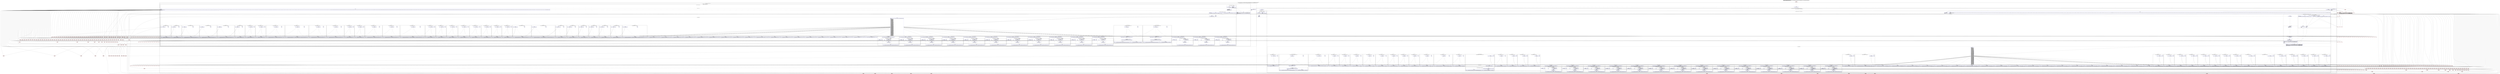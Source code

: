 digraph "CFG forcom.google.android.gms.internal.measurement.zzvz.zzai(Ljava\/lang\/Object;)I" {
subgraph cluster_Region_1892111877 {
label = "R(1:(2:2|(2:3|(2:(1:717)|(4:5|(1:12)(1:9)|10|11))))(4:231|(5:234|(3:236|(1:238)|239)(1:(1:470)(1:249))|240|241|242)|467|(2:(1:719)|(1:718)))) | DECL_VAR: int null, int null, int null, int null\l";
node [shape=record,color=blue];
subgraph cluster_IfRegion_185506670 {
label = "IF [B:1:0x0004] THEN: R(2:2|(2:3|(2:(1:717)|(4:5|(1:12)(1:9)|10|11)))) ELSE: R(4:231|(5:234|(3:236|(1:238)|239)(1:(1:470)(1:249))|240|241|242)|467|(2:(1:719)|(1:718)))";
node [shape=record,color=blue];
Node_1 [shape=record,label="{1\:\ 0x0004|if (r17.zzcaz == true) goto L_0x0006\l}"];
subgraph cluster_Region_1108153040 {
label = "R(2:2|(2:3|(2:(1:717)|(4:5|(1:12)(1:9)|10|11))))";
node [shape=record,color=blue];
Node_2 [shape=record,label="{2\:\ 0x0006|sun.misc.Unsafe sun.misc.Unsafe r6 = zzcar\lint r2 = 0\lint r4 = 0\l}"];
subgraph cluster_LoopRegion_516446993 {
label = "LOOP:0: (2:3|(2:(1:717)|(4:5|(1:12)(1:9)|10|11)))";
node [shape=record,color=blue];
subgraph cluster_Region_1720326521 {
label = "R(2:3|(2:(1:717)|(4:5|(1:12)(1:9)|10|11)))";
node [shape=record,color=blue];
Node_3 [shape=record,label="{3\:\ 0x000c|LOOP_START\lPHI: r2 r4 \l  PHI: (r2v235 int) = (r2v234 int), (r2v446 int) binds: [B:2:0x0006, B:11:0x0049] A[DONT_GENERATE, DONT_INLINE]\l  PHI: (r4v10 int) = (r4v9 int), (r4v82 int) binds: [B:2:0x0006, B:11:0x0049] A[DONT_GENERATE, DONT_INLINE]\lLOOP:0: B:3:0x000c\-\>B:11:0x0049\l|int r3 = r2\l}"];
subgraph cluster_Region_2027002558 {
label = "R(2:(1:717)|(4:5|(1:12)(1:9)|10|11))";
node [shape=record,color=blue];
subgraph cluster_IfRegion_1964728935 {
label = "IF [B:4:0x0011] THEN: R(1:717) ELSE: null";
node [shape=record,color=blue];
Node_4 [shape=record,label="{4\:\ 0x0011|if (r3 \>= r17.zzcas.length) goto L_0x06c1\l}"];
subgraph cluster_Region_1024916732 {
label = "R(1:717)";
node [shape=record,color=blue];
Node_717 [shape=record,label="{717\:\ ?|SYNTHETIC\lRETURN\lORIG_RETURN\l|return zza(r17.zzcbg, r18) + r4\l}"];
}
}
subgraph cluster_Region_1817003973 {
label = "R(4:5|(1:12)(1:9)|10|11)";
node [shape=record,color=blue];
Node_5 [shape=record,label="{5\:\ 0x0013|int int r2 = zzbt(r3)\lint int r7 = (267386880 & r2) \>\>\> 20\lint r8 = r17.zzcas[r3]\llong long r10 = (long) (r2 & 1048575)\l}"];
subgraph cluster_IfRegion_790073526 {
label = "IF [B:6:0x002f, B:8:0x0037] THEN: R(1:12) ELSE: R(1:9)";
node [shape=record,color=blue];
Node_6 [shape=record,label="{6\:\ 0x002f|if (r7 \< com.google.android.gms.internal.measurement.zzui.DOUBLE_LIST_PACKED.mo19073id()) goto L_0x004d\l}"];
Node_8 [shape=record,label="{8\:\ 0x0037|ADDED_TO_REGION\l|if (r7 \> com.google.android.gms.internal.measurement.zzui.SINT64_LIST_PACKED.mo19073id()) goto L_0x004d\l}"];
subgraph cluster_Region_697816395 {
label = "R(1:12)";
node [shape=record,color=blue];
Node_12 [shape=record,label="{12\:\ 0x004d|r5 = 0\l}"];
}
subgraph cluster_Region_1026028051 {
label = "R(1:9)";
node [shape=record,color=blue];
Node_9 [shape=record,label="{9\:\ 0x0039|r5 = r17.zzcas[r3 + 2] & 1048575\l}"];
}
}
subgraph cluster_SwitchRegion_2003385315 {
label = "Switch: 69, default: null";
node [shape=record,color=blue];
Node_10 [shape=record,label="{10\:\ 0x0046|PHI: r5 \l  PHI: (r5v19 int) = (r5v18 int), (r5v73 int) binds: [B:12:0x004d, B:9:0x0039] A[DONT_GENERATE, DONT_INLINE]\l|switch(r7) \{\l    case 0: goto L_0x0050;\l    case 1: goto L_0x0062;\l    case 2: goto L_0x0073;\l    case 3: goto L_0x0089;\l    case 4: goto L_0x009f;\l    case 5: goto L_0x00b5;\l    case 6: goto L_0x00c7;\l    case 7: goto L_0x00d9;\l    case 8: goto L_0x00eb;\l    case 9: goto L_0x0111;\l    case 10: goto L_0x012e;\l    case 11: goto L_0x0147;\l    case 12: goto L_0x015e;\l    case 13: goto L_0x0175;\l    case 14: goto L_0x0187;\l    case 15: goto L_0x019a;\l    case 16: goto L_0x01b1;\l    case 17: goto L_0x01c8;\l    case 18: goto L_0x01e7;\l    case 19: goto L_0x01f5;\l    case 20: goto L_0x0203;\l    case 21: goto L_0x0211;\l    case 22: goto L_0x021f;\l    case 23: goto L_0x022d;\l    case 24: goto L_0x023b;\l    case 25: goto L_0x0249;\l    case 26: goto L_0x0257;\l    case 27: goto L_0x0264;\l    case 28: goto L_0x0277;\l    case 29: goto L_0x0284;\l    case 30: goto L_0x0292;\l    case 31: goto L_0x02a0;\l    case 32: goto L_0x02ae;\l    case 33: goto L_0x02bc;\l    case 34: goto L_0x02ca;\l    case 35: goto L_0x02d8;\l    case 36: goto L_0x02ff;\l    case 37: goto L_0x0326;\l    case 38: goto L_0x034d;\l    case 39: goto L_0x0374;\l    case 40: goto L_0x039b;\l    case 41: goto L_0x03c2;\l    case 42: goto L_0x03e9;\l    case 43: goto L_0x0410;\l    case 44: goto L_0x0437;\l    case 45: goto L_0x045e;\l    case 46: goto L_0x0485;\l    case 47: goto L_0x04ac;\l    case 48: goto L_0x04d3;\l    case 49: goto L_0x04fa;\l    case 50: goto L_0x050d;\l    case 51: goto L_0x0524;\l    case 52: goto L_0x0537;\l    case 53: goto L_0x0549;\l    case 54: goto L_0x0560;\l    case 55: goto L_0x0577;\l    case 56: goto L_0x058e;\l    case 57: goto L_0x05a1;\l    case 58: goto L_0x05b3;\l    case 59: goto L_0x05c5;\l    case 60: goto L_0x05eb;\l    case 61: goto L_0x0608;\l    case 62: goto L_0x0621;\l    case 63: goto L_0x0638;\l    case 64: goto L_0x064f;\l    case 65: goto L_0x0661;\l    case 66: goto L_0x0674;\l    case 67: goto L_0x068b;\l    case 68: goto L_0x06a2;\l    default: goto L_0x0049;\l\}\l}"];
subgraph cluster_Region_845974751 {
label = "R(1:(1:1)(2:15|1))";
node [shape=record,color=blue];
subgraph cluster_IfRegion_1594753133 {
label = "IF [B:14:0x0058] THEN: R(1:1) ELSE: R(2:15|1)";
node [shape=record,color=blue];
Node_14 [shape=record,label="{14\:\ 0x0058|if (zzb(r18, r3) != true) goto L_0x0049\l}"];
subgraph cluster_Region_1304867863 {
label = "R(1:1)";
node [shape=record,color=blue];
Node_InsnContainer_285900397 [shape=record,label="{|break\l}"];
}
subgraph cluster_Region_649633380 {
label = "R(2:15|1)";
node [shape=record,color=blue];
Node_15 [shape=record,label="{15\:\ 0x005a|r4 += com.google.android.gms.internal.measurement.zztv.zzb(r8, 0.0d)\l}"];
Node_InsnContainer_1702494872 [shape=record,label="{|break\l}"];
}
}
}
subgraph cluster_Region_858153116 {
label = "R(1:(1:1)(2:18|1))";
node [shape=record,color=blue];
subgraph cluster_IfRegion_1433790060 {
label = "IF [B:17:0x006a] THEN: R(1:1) ELSE: R(2:18|1)";
node [shape=record,color=blue];
Node_17 [shape=record,label="{17\:\ 0x006a|if (zzb(r18, r3) != true) goto L_0x0049\l}"];
subgraph cluster_Region_1261968611 {
label = "R(1:1)";
node [shape=record,color=blue];
Node_InsnContainer_151251711 [shape=record,label="{|break\l}"];
}
subgraph cluster_Region_1080103597 {
label = "R(2:18|1)";
node [shape=record,color=blue];
Node_18 [shape=record,label="{18\:\ 0x006c|r4 += com.google.android.gms.internal.measurement.zztv.zzb(r8, 0.0f)\l}"];
Node_InsnContainer_1012418437 [shape=record,label="{|break\l}"];
}
}
}
subgraph cluster_Region_1023074834 {
label = "R(1:(1:1)(2:21|1))";
node [shape=record,color=blue];
subgraph cluster_IfRegion_2069081855 {
label = "IF [B:20:0x007b] THEN: R(1:1) ELSE: R(2:21|1)";
node [shape=record,color=blue];
Node_20 [shape=record,label="{20\:\ 0x007b|if (zzb(r18, r3) != true) goto L_0x0049\l}"];
subgraph cluster_Region_925773418 {
label = "R(1:1)";
node [shape=record,color=blue];
Node_InsnContainer_560758370 [shape=record,label="{|break\l}"];
}
subgraph cluster_Region_2070312037 {
label = "R(2:21|1)";
node [shape=record,color=blue];
Node_21 [shape=record,label="{21\:\ 0x007d|r4 += com.google.android.gms.internal.measurement.zztv.zzd(r8, com.google.android.gms.internal.measurement.zzxj.zzl(r18, r10))\l}"];
Node_InsnContainer_1609982373 [shape=record,label="{|break\l}"];
}
}
}
subgraph cluster_Region_880276027 {
label = "R(1:(1:1)(2:24|1))";
node [shape=record,color=blue];
subgraph cluster_IfRegion_2045144300 {
label = "IF [B:23:0x0091] THEN: R(1:1) ELSE: R(2:24|1)";
node [shape=record,color=blue];
Node_23 [shape=record,label="{23\:\ 0x0091|if (zzb(r18, r3) != true) goto L_0x0049\l}"];
subgraph cluster_Region_1928124321 {
label = "R(1:1)";
node [shape=record,color=blue];
Node_InsnContainer_816920816 [shape=record,label="{|break\l}"];
}
subgraph cluster_Region_1915560716 {
label = "R(2:24|1)";
node [shape=record,color=blue];
Node_24 [shape=record,label="{24\:\ 0x0093|r4 += com.google.android.gms.internal.measurement.zztv.zze(r8, com.google.android.gms.internal.measurement.zzxj.zzl(r18, r10))\l}"];
Node_InsnContainer_1554418698 [shape=record,label="{|break\l}"];
}
}
}
subgraph cluster_Region_1472945039 {
label = "R(1:(1:1)(2:27|1))";
node [shape=record,color=blue];
subgraph cluster_IfRegion_1455691477 {
label = "IF [B:26:0x00a7] THEN: R(1:1) ELSE: R(2:27|1)";
node [shape=record,color=blue];
Node_26 [shape=record,label="{26\:\ 0x00a7|if (zzb(r18, r3) != true) goto L_0x0049\l}"];
subgraph cluster_Region_1125048072 {
label = "R(1:1)";
node [shape=record,color=blue];
Node_InsnContainer_2059471137 [shape=record,label="{|break\l}"];
}
subgraph cluster_Region_1684036590 {
label = "R(2:27|1)";
node [shape=record,color=blue];
Node_27 [shape=record,label="{27\:\ 0x00a9|r4 += com.google.android.gms.internal.measurement.zztv.zzh(r8, com.google.android.gms.internal.measurement.zzxj.zzk(r18, r10))\l}"];
Node_InsnContainer_317660335 [shape=record,label="{|break\l}"];
}
}
}
subgraph cluster_Region_536164958 {
label = "R(1:(1:1)(2:30|1))";
node [shape=record,color=blue];
subgraph cluster_IfRegion_754502887 {
label = "IF [B:29:0x00bd] THEN: R(1:1) ELSE: R(2:30|1)";
node [shape=record,color=blue];
Node_29 [shape=record,label="{29\:\ 0x00bd|if (zzb(r18, r3) != true) goto L_0x0049\l}"];
subgraph cluster_Region_716587063 {
label = "R(1:1)";
node [shape=record,color=blue];
Node_InsnContainer_1481428033 [shape=record,label="{|break\l}"];
}
subgraph cluster_Region_559107553 {
label = "R(2:30|1)";
node [shape=record,color=blue];
Node_30 [shape=record,label="{30\:\ 0x00bf|r4 += com.google.android.gms.internal.measurement.zztv.zzg(r8, 0)\l}"];
Node_InsnContainer_850176387 [shape=record,label="{|break\l}"];
}
}
}
subgraph cluster_Region_79516226 {
label = "R(1:(1:1)(2:33|1))";
node [shape=record,color=blue];
subgraph cluster_IfRegion_1253747665 {
label = "IF [B:32:0x00cf] THEN: R(1:1) ELSE: R(2:33|1)";
node [shape=record,color=blue];
Node_32 [shape=record,label="{32\:\ 0x00cf|if (zzb(r18, r3) != true) goto L_0x0049\l}"];
subgraph cluster_Region_479333658 {
label = "R(1:1)";
node [shape=record,color=blue];
Node_InsnContainer_579003405 [shape=record,label="{|break\l}"];
}
subgraph cluster_Region_1356542759 {
label = "R(2:33|1)";
node [shape=record,color=blue];
Node_33 [shape=record,label="{33\:\ 0x00d1|r4 += com.google.android.gms.internal.measurement.zztv.zzk(r8, 0)\l}"];
Node_InsnContainer_1974841711 [shape=record,label="{|break\l}"];
}
}
}
subgraph cluster_Region_469025497 {
label = "R(1:(1:1)(2:36|1))";
node [shape=record,color=blue];
subgraph cluster_IfRegion_15810406 {
label = "IF [B:35:0x00e1] THEN: R(1:1) ELSE: R(2:36|1)";
node [shape=record,color=blue];
Node_35 [shape=record,label="{35\:\ 0x00e1|if (zzb(r18, r3) != true) goto L_0x0049\l}"];
subgraph cluster_Region_394458720 {
label = "R(1:1)";
node [shape=record,color=blue];
Node_InsnContainer_571857425 [shape=record,label="{|break\l}"];
}
subgraph cluster_Region_1004906433 {
label = "R(2:36|1)";
node [shape=record,color=blue];
Node_36 [shape=record,label="{36\:\ 0x00e3|r4 += com.google.android.gms.internal.measurement.zztv.zzc(r8, true)\l}"];
Node_InsnContainer_2054367733 [shape=record,label="{|break\l}"];
}
}
}
subgraph cluster_Region_1202507368 {
label = "R(1:(1:1)(2:39|(2:42|1)(2:41|1)))";
node [shape=record,color=blue];
subgraph cluster_IfRegion_1987441427 {
label = "IF [B:38:0x00f3] THEN: R(1:1) ELSE: R(2:39|(2:42|1)(2:41|1))";
node [shape=record,color=blue];
Node_38 [shape=record,label="{38\:\ 0x00f3|if (zzb(r18, r3) != true) goto L_0x0049\l}"];
subgraph cluster_Region_1201471755 {
label = "R(1:1)";
node [shape=record,color=blue];
Node_InsnContainer_1272225467 [shape=record,label="{|break\l}"];
}
subgraph cluster_Region_1346962259 {
label = "R(2:39|(2:42|1)(2:41|1))";
node [shape=record,color=blue];
Node_39 [shape=record,label="{39\:\ 0x00f5|java.lang.Object java.lang.Object r2 = com.google.android.gms.internal.measurement.zzxj.zzp(r18, r10)\l}"];
subgraph cluster_IfRegion_1138775502 {
label = "IF [B:40:0x00fd] THEN: R(2:42|1) ELSE: R(2:41|1)";
node [shape=record,color=blue];
Node_40 [shape=record,label="{40\:\ 0x00fd|if ((r2 instanceof com.google.android.gms.internal.measurement.zzte) != true) goto L_0x0108\l}"];
subgraph cluster_Region_1830001984 {
label = "R(2:42|1)";
node [shape=record,color=blue];
Node_42 [shape=record,label="{42\:\ 0x0108|r4 += com.google.android.gms.internal.measurement.zztv.zzc(r8, (java.lang.String) r2)\l}"];
Node_InsnContainer_671824565 [shape=record,label="{|break\l}"];
}
subgraph cluster_Region_1175485649 {
label = "R(2:41|1)";
node [shape=record,color=blue];
Node_41 [shape=record,label="{41\:\ 0x00ff|r4 += com.google.android.gms.internal.measurement.zztv.zzc(r8, (com.google.android.gms.internal.measurement.zzte) r2)\l}"];
Node_InsnContainer_167079506 [shape=record,label="{|break\l}"];
}
}
}
}
}
subgraph cluster_Region_651141950 {
label = "R(1:(1:1)(2:45|1))";
node [shape=record,color=blue];
subgraph cluster_IfRegion_478185166 {
label = "IF [B:44:0x0119] THEN: R(1:1) ELSE: R(2:45|1)";
node [shape=record,color=blue];
Node_44 [shape=record,label="{44\:\ 0x0119|if (zzb(r18, r3) != true) goto L_0x0049\l}"];
subgraph cluster_Region_1233244186 {
label = "R(1:1)";
node [shape=record,color=blue];
Node_InsnContainer_942572813 [shape=record,label="{|break\l}"];
}
subgraph cluster_Region_1458026060 {
label = "R(2:45|1)";
node [shape=record,color=blue];
Node_45 [shape=record,label="{45\:\ 0x011b|r4 += com.google.android.gms.internal.measurement.zzwn.zzc(r8, com.google.android.gms.internal.measurement.zzxj.zzp(r18, r10), zzbq(r3))\l}"];
Node_InsnContainer_436988836 [shape=record,label="{|break\l}"];
}
}
}
subgraph cluster_Region_1090940296 {
label = "R(1:(1:1)(2:48|1))";
node [shape=record,color=blue];
subgraph cluster_IfRegion_58413740 {
label = "IF [B:47:0x0136] THEN: R(1:1) ELSE: R(2:48|1)";
node [shape=record,color=blue];
Node_47 [shape=record,label="{47\:\ 0x0136|if (zzb(r18, r3) != true) goto L_0x0049\l}"];
subgraph cluster_Region_113276082 {
label = "R(1:1)";
node [shape=record,color=blue];
Node_InsnContainer_1242210186 [shape=record,label="{|break\l}"];
}
subgraph cluster_Region_2039517961 {
label = "R(2:48|1)";
node [shape=record,color=blue];
Node_48 [shape=record,label="{48\:\ 0x0138|r4 += com.google.android.gms.internal.measurement.zztv.zzc(r8, (com.google.android.gms.internal.measurement.zzte) com.google.android.gms.internal.measurement.zzxj.zzp(r18, r10))\l}"];
Node_InsnContainer_253303716 [shape=record,label="{|break\l}"];
}
}
}
subgraph cluster_Region_2105626082 {
label = "R(1:(1:1)(2:51|1))";
node [shape=record,color=blue];
subgraph cluster_IfRegion_184043434 {
label = "IF [B:50:0x014f] THEN: R(1:1) ELSE: R(2:51|1)";
node [shape=record,color=blue];
Node_50 [shape=record,label="{50\:\ 0x014f|if (zzb(r18, r3) != true) goto L_0x0049\l}"];
subgraph cluster_Region_2028061444 {
label = "R(1:1)";
node [shape=record,color=blue];
Node_InsnContainer_1720317277 [shape=record,label="{|break\l}"];
}
subgraph cluster_Region_1892379751 {
label = "R(2:51|1)";
node [shape=record,color=blue];
Node_51 [shape=record,label="{51\:\ 0x0151|r4 += com.google.android.gms.internal.measurement.zztv.zzi(r8, com.google.android.gms.internal.measurement.zzxj.zzk(r18, r10))\l}"];
Node_InsnContainer_554309139 [shape=record,label="{|break\l}"];
}
}
}
subgraph cluster_Region_1452519821 {
label = "R(1:(1:1)(2:54|1))";
node [shape=record,color=blue];
subgraph cluster_IfRegion_1397538957 {
label = "IF [B:53:0x0166] THEN: R(1:1) ELSE: R(2:54|1)";
node [shape=record,color=blue];
Node_53 [shape=record,label="{53\:\ 0x0166|if (zzb(r18, r3) != true) goto L_0x0049\l}"];
subgraph cluster_Region_538751416 {
label = "R(1:1)";
node [shape=record,color=blue];
Node_InsnContainer_160865275 [shape=record,label="{|break\l}"];
}
subgraph cluster_Region_1874501310 {
label = "R(2:54|1)";
node [shape=record,color=blue];
Node_54 [shape=record,label="{54\:\ 0x0168|r4 += com.google.android.gms.internal.measurement.zztv.zzm(r8, com.google.android.gms.internal.measurement.zzxj.zzk(r18, r10))\l}"];
Node_InsnContainer_2027794004 [shape=record,label="{|break\l}"];
}
}
}
subgraph cluster_Region_864646939 {
label = "R(1:(1:1)(2:57|1))";
node [shape=record,color=blue];
subgraph cluster_IfRegion_1264749276 {
label = "IF [B:56:0x017d] THEN: R(1:1) ELSE: R(2:57|1)";
node [shape=record,color=blue];
Node_56 [shape=record,label="{56\:\ 0x017d|if (zzb(r18, r3) != true) goto L_0x0049\l}"];
subgraph cluster_Region_1985839523 {
label = "R(1:1)";
node [shape=record,color=blue];
Node_InsnContainer_1269405136 [shape=record,label="{|break\l}"];
}
subgraph cluster_Region_1837652485 {
label = "R(2:57|1)";
node [shape=record,color=blue];
Node_57 [shape=record,label="{57\:\ 0x017f|r4 += com.google.android.gms.internal.measurement.zztv.zzl(r8, 0)\l}"];
Node_InsnContainer_1578319359 [shape=record,label="{|break\l}"];
}
}
}
subgraph cluster_Region_651864201 {
label = "R(1:(1:1)(2:60|1))";
node [shape=record,color=blue];
subgraph cluster_IfRegion_315969326 {
label = "IF [B:59:0x018f] THEN: R(1:1) ELSE: R(2:60|1)";
node [shape=record,color=blue];
Node_59 [shape=record,label="{59\:\ 0x018f|if (zzb(r18, r3) != true) goto L_0x0049\l}"];
subgraph cluster_Region_1016100200 {
label = "R(1:1)";
node [shape=record,color=blue];
Node_InsnContainer_999321663 [shape=record,label="{|break\l}"];
}
subgraph cluster_Region_1229460292 {
label = "R(2:60|1)";
node [shape=record,color=blue];
Node_60 [shape=record,label="{60\:\ 0x0191|r4 += com.google.android.gms.internal.measurement.zztv.zzh(r8, 0)\l}"];
Node_InsnContainer_2091605623 [shape=record,label="{|break\l}"];
}
}
}
subgraph cluster_Region_256257931 {
label = "R(1:(1:1)(2:63|1))";
node [shape=record,color=blue];
subgraph cluster_IfRegion_1524142025 {
label = "IF [B:62:0x01a2] THEN: R(1:1) ELSE: R(2:63|1)";
node [shape=record,color=blue];
Node_62 [shape=record,label="{62\:\ 0x01a2|if (zzb(r18, r3) != true) goto L_0x0049\l}"];
subgraph cluster_Region_809639998 {
label = "R(1:1)";
node [shape=record,color=blue];
Node_InsnContainer_141279105 [shape=record,label="{|break\l}"];
}
subgraph cluster_Region_547875135 {
label = "R(2:63|1)";
node [shape=record,color=blue];
Node_63 [shape=record,label="{63\:\ 0x01a4|r4 += com.google.android.gms.internal.measurement.zztv.zzj(r8, com.google.android.gms.internal.measurement.zzxj.zzk(r18, r10))\l}"];
Node_InsnContainer_773128221 [shape=record,label="{|break\l}"];
}
}
}
subgraph cluster_Region_269568035 {
label = "R(1:(1:1)(2:66|1))";
node [shape=record,color=blue];
subgraph cluster_IfRegion_1873110199 {
label = "IF [B:65:0x01b9] THEN: R(1:1) ELSE: R(2:66|1)";
node [shape=record,color=blue];
Node_65 [shape=record,label="{65\:\ 0x01b9|if (zzb(r18, r3) != true) goto L_0x0049\l}"];
subgraph cluster_Region_829675983 {
label = "R(1:1)";
node [shape=record,color=blue];
Node_InsnContainer_1689386967 [shape=record,label="{|break\l}"];
}
subgraph cluster_Region_2034196979 {
label = "R(2:66|1)";
node [shape=record,color=blue];
Node_66 [shape=record,label="{66\:\ 0x01bb|r4 += com.google.android.gms.internal.measurement.zztv.zzf(r8, com.google.android.gms.internal.measurement.zzxj.zzl(r18, r10))\l}"];
Node_InsnContainer_1646399156 [shape=record,label="{|break\l}"];
}
}
}
subgraph cluster_Region_2028475011 {
label = "R(1:(1:1)(2:69|1))";
node [shape=record,color=blue];
subgraph cluster_IfRegion_810432501 {
label = "IF [B:68:0x01d0] THEN: R(1:1) ELSE: R(2:69|1)";
node [shape=record,color=blue];
Node_68 [shape=record,label="{68\:\ 0x01d0|if (zzb(r18, r3) != true) goto L_0x0049\l}"];
subgraph cluster_Region_1476002288 {
label = "R(1:1)";
node [shape=record,color=blue];
Node_InsnContainer_1012798367 [shape=record,label="{|break\l}"];
}
subgraph cluster_Region_315020380 {
label = "R(2:69|1)";
node [shape=record,color=blue];
Node_69 [shape=record,label="{69\:\ 0x01d2|r4 += com.google.android.gms.internal.measurement.zztv.zzc(r8, (com.google.android.gms.internal.measurement.zzvv) com.google.android.gms.internal.measurement.zzxj.zzp(r18, r10), zzbq(r3))\l}"];
Node_InsnContainer_1325133070 [shape=record,label="{|break\l}"];
}
}
}
subgraph cluster_Region_1527140359 {
label = "R(2:70|1)";
node [shape=record,color=blue];
Node_70 [shape=record,label="{70\:\ 0x01e7|r4 += com.google.android.gms.internal.measurement.zzwn.zzw(r8, zze(r18, r10), false)\l}"];
Node_InsnContainer_1992262232 [shape=record,label="{|break\l}"];
}
subgraph cluster_Region_2083831485 {
label = "R(2:71|1)";
node [shape=record,color=blue];
Node_71 [shape=record,label="{71\:\ 0x01f5|r4 += com.google.android.gms.internal.measurement.zzwn.zzv(r8, zze(r18, r10), false)\l}"];
Node_InsnContainer_1900931326 [shape=record,label="{|break\l}"];
}
subgraph cluster_Region_180102594 {
label = "R(2:72|1)";
node [shape=record,color=blue];
Node_72 [shape=record,label="{72\:\ 0x0203|r4 += com.google.android.gms.internal.measurement.zzwn.zzo(r8, zze(r18, r10), false)\l}"];
Node_InsnContainer_1027858339 [shape=record,label="{|break\l}"];
}
subgraph cluster_Region_712797885 {
label = "R(2:73|1)";
node [shape=record,color=blue];
Node_73 [shape=record,label="{73\:\ 0x0211|r4 += com.google.android.gms.internal.measurement.zzwn.zzp(r8, zze(r18, r10), false)\l}"];
Node_InsnContainer_750900888 [shape=record,label="{|break\l}"];
}
subgraph cluster_Region_448242776 {
label = "R(2:74|1)";
node [shape=record,color=blue];
Node_74 [shape=record,label="{74\:\ 0x021f|r4 += com.google.android.gms.internal.measurement.zzwn.zzs(r8, zze(r18, r10), false)\l}"];
Node_InsnContainer_644234266 [shape=record,label="{|break\l}"];
}
subgraph cluster_Region_308057180 {
label = "R(2:75|1)";
node [shape=record,color=blue];
Node_75 [shape=record,label="{75\:\ 0x022d|r4 += com.google.android.gms.internal.measurement.zzwn.zzw(r8, zze(r18, r10), false)\l}"];
Node_InsnContainer_955394608 [shape=record,label="{|break\l}"];
}
subgraph cluster_Region_647028254 {
label = "R(2:76|1)";
node [shape=record,color=blue];
Node_76 [shape=record,label="{76\:\ 0x023b|r4 += com.google.android.gms.internal.measurement.zzwn.zzv(r8, zze(r18, r10), false)\l}"];
Node_InsnContainer_460276810 [shape=record,label="{|break\l}"];
}
subgraph cluster_Region_1227831937 {
label = "R(2:77|1)";
node [shape=record,color=blue];
Node_77 [shape=record,label="{77\:\ 0x0249|r4 += com.google.android.gms.internal.measurement.zzwn.zzx(r8, zze(r18, r10), false)\l}"];
Node_InsnContainer_959984809 [shape=record,label="{|break\l}"];
}
subgraph cluster_Region_1374368014 {
label = "R(2:78|1)";
node [shape=record,color=blue];
Node_78 [shape=record,label="{78\:\ 0x0257|r4 += com.google.android.gms.internal.measurement.zzwn.zzc(r8, zze(r18, r10))\l}"];
Node_InsnContainer_782846328 [shape=record,label="{|break\l}"];
}
subgraph cluster_Region_1548551846 {
label = "R(2:79|1)";
node [shape=record,color=blue];
Node_79 [shape=record,label="{79\:\ 0x0264|r4 += com.google.android.gms.internal.measurement.zzwn.zzc(r8, (java.util.List\<?\>) zze(r18, r10), zzbq(r3))\l}"];
Node_InsnContainer_119756087 [shape=record,label="{|break\l}"];
}
subgraph cluster_Region_268174727 {
label = "R(2:80|1)";
node [shape=record,color=blue];
Node_80 [shape=record,label="{80\:\ 0x0277|r4 += com.google.android.gms.internal.measurement.zzwn.zzd(r8, zze(r18, r10))\l}"];
Node_InsnContainer_1720654989 [shape=record,label="{|break\l}"];
}
subgraph cluster_Region_99857919 {
label = "R(2:81|1)";
node [shape=record,color=blue];
Node_81 [shape=record,label="{81\:\ 0x0284|r4 += com.google.android.gms.internal.measurement.zzwn.zzt(r8, zze(r18, r10), false)\l}"];
Node_InsnContainer_510325129 [shape=record,label="{|break\l}"];
}
subgraph cluster_Region_941012902 {
label = "R(2:82|1)";
node [shape=record,color=blue];
Node_82 [shape=record,label="{82\:\ 0x0292|r4 += com.google.android.gms.internal.measurement.zzwn.zzr(r8, zze(r18, r10), false)\l}"];
Node_InsnContainer_2053937589 [shape=record,label="{|break\l}"];
}
subgraph cluster_Region_1340309550 {
label = "R(2:83|1)";
node [shape=record,color=blue];
Node_83 [shape=record,label="{83\:\ 0x02a0|r4 += com.google.android.gms.internal.measurement.zzwn.zzv(r8, zze(r18, r10), false)\l}"];
Node_InsnContainer_1736171810 [shape=record,label="{|break\l}"];
}
subgraph cluster_Region_1609215475 {
label = "R(2:84|1)";
node [shape=record,color=blue];
Node_84 [shape=record,label="{84\:\ 0x02ae|r4 += com.google.android.gms.internal.measurement.zzwn.zzw(r8, zze(r18, r10), false)\l}"];
Node_InsnContainer_2031022644 [shape=record,label="{|break\l}"];
}
subgraph cluster_Region_984677654 {
label = "R(2:85|1)";
node [shape=record,color=blue];
Node_85 [shape=record,label="{85\:\ 0x02bc|r4 += com.google.android.gms.internal.measurement.zzwn.zzu(r8, zze(r18, r10), false)\l}"];
Node_InsnContainer_815899173 [shape=record,label="{|break\l}"];
}
subgraph cluster_Region_1960868936 {
label = "R(2:86|1)";
node [shape=record,color=blue];
Node_86 [shape=record,label="{86\:\ 0x02ca|r4 += com.google.android.gms.internal.measurement.zzwn.zzq(r8, zze(r18, r10), false)\l}"];
Node_InsnContainer_782120117 [shape=record,label="{|break\l}"];
}
subgraph cluster_Region_148631903 {
label = "R(2:87|(3:(1:91)|92|1)(1:1))";
node [shape=record,color=blue];
Node_87 [shape=record,label="{87\:\ 0x02d8|int int r2 = com.google.android.gms.internal.measurement.zzwn.zzag((java.util.List) r6.getObject(r18, r10))\l}"];
subgraph cluster_IfRegion_2111840804 {
label = "IF [B:88:0x02e4] THEN: R(3:(1:91)|92|1) ELSE: R(1:1)";
node [shape=record,color=blue];
Node_88 [shape=record,label="{88\:\ 0x02e4|if (r2 \> 0) goto L_0x02e6\l}"];
subgraph cluster_Region_1042667407 {
label = "R(3:(1:91)|92|1)";
node [shape=record,color=blue];
subgraph cluster_IfRegion_374645429 {
label = "IF [B:90:0x02ea] THEN: R(1:91) ELSE: null";
node [shape=record,color=blue];
Node_90 [shape=record,label="{90\:\ 0x02ea|if (r17.zzcba == true) goto L_0x02ec\l}"];
subgraph cluster_Region_330612487 {
label = "R(1:91)";
node [shape=record,color=blue];
Node_91 [shape=record,label="{91\:\ 0x02ec|r6.putInt(r18, (long) r5, r2)\l}"];
}
}
Node_92 [shape=record,label="{92\:\ 0x02f2|r4 += r2 + com.google.android.gms.internal.measurement.zztv.zzbd(r8) + com.google.android.gms.internal.measurement.zztv.zzbf(r2)\l}"];
Node_InsnContainer_415591705 [shape=record,label="{|break\l}"];
}
subgraph cluster_Region_625497262 {
label = "R(1:1)";
node [shape=record,color=blue];
Node_InsnContainer_2049767214 [shape=record,label="{|break\l}"];
}
}
}
subgraph cluster_Region_1585809108 {
label = "R(2:93|(3:(1:97)|98|1)(1:1))";
node [shape=record,color=blue];
Node_93 [shape=record,label="{93\:\ 0x02ff|int int r2 = com.google.android.gms.internal.measurement.zzwn.zzaf((java.util.List) r6.getObject(r18, r10))\l}"];
subgraph cluster_IfRegion_853501610 {
label = "IF [B:94:0x030b] THEN: R(3:(1:97)|98|1) ELSE: R(1:1)";
node [shape=record,color=blue];
Node_94 [shape=record,label="{94\:\ 0x030b|if (r2 \> 0) goto L_0x030d\l}"];
subgraph cluster_Region_205336667 {
label = "R(3:(1:97)|98|1)";
node [shape=record,color=blue];
subgraph cluster_IfRegion_1239331796 {
label = "IF [B:96:0x0311] THEN: R(1:97) ELSE: null";
node [shape=record,color=blue];
Node_96 [shape=record,label="{96\:\ 0x0311|if (r17.zzcba == true) goto L_0x0313\l}"];
subgraph cluster_Region_1957991494 {
label = "R(1:97)";
node [shape=record,color=blue];
Node_97 [shape=record,label="{97\:\ 0x0313|r6.putInt(r18, (long) r5, r2)\l}"];
}
}
Node_98 [shape=record,label="{98\:\ 0x0319|r4 += r2 + com.google.android.gms.internal.measurement.zztv.zzbd(r8) + com.google.android.gms.internal.measurement.zztv.zzbf(r2)\l}"];
Node_InsnContainer_2051056211 [shape=record,label="{|break\l}"];
}
subgraph cluster_Region_499807377 {
label = "R(1:1)";
node [shape=record,color=blue];
Node_InsnContainer_4355457 [shape=record,label="{|break\l}"];
}
}
}
subgraph cluster_Region_598917766 {
label = "R(2:99|(3:(1:103)|104|1)(1:1))";
node [shape=record,color=blue];
Node_99 [shape=record,label="{99\:\ 0x0326|int int r2 = com.google.android.gms.internal.measurement.zzwn.zzy((java.util.List) r6.getObject(r18, r10))\l}"];
subgraph cluster_IfRegion_843838075 {
label = "IF [B:100:0x0332] THEN: R(3:(1:103)|104|1) ELSE: R(1:1)";
node [shape=record,color=blue];
Node_100 [shape=record,label="{100\:\ 0x0332|if (r2 \> 0) goto L_0x0334\l}"];
subgraph cluster_Region_1313872323 {
label = "R(3:(1:103)|104|1)";
node [shape=record,color=blue];
subgraph cluster_IfRegion_1010710094 {
label = "IF [B:102:0x0338] THEN: R(1:103) ELSE: null";
node [shape=record,color=blue];
Node_102 [shape=record,label="{102\:\ 0x0338|if (r17.zzcba == true) goto L_0x033a\l}"];
subgraph cluster_Region_357043568 {
label = "R(1:103)";
node [shape=record,color=blue];
Node_103 [shape=record,label="{103\:\ 0x033a|r6.putInt(r18, (long) r5, r2)\l}"];
}
}
Node_104 [shape=record,label="{104\:\ 0x0340|r4 += r2 + com.google.android.gms.internal.measurement.zztv.zzbd(r8) + com.google.android.gms.internal.measurement.zztv.zzbf(r2)\l}"];
Node_InsnContainer_1133726112 [shape=record,label="{|break\l}"];
}
subgraph cluster_Region_221500351 {
label = "R(1:1)";
node [shape=record,color=blue];
Node_InsnContainer_508449253 [shape=record,label="{|break\l}"];
}
}
}
subgraph cluster_Region_1728678443 {
label = "R(2:105|(3:(1:109)|110|1)(1:1))";
node [shape=record,color=blue];
Node_105 [shape=record,label="{105\:\ 0x034d|int int r2 = com.google.android.gms.internal.measurement.zzwn.zzz((java.util.List) r6.getObject(r18, r10))\l}"];
subgraph cluster_IfRegion_1284396544 {
label = "IF [B:106:0x0359] THEN: R(3:(1:109)|110|1) ELSE: R(1:1)";
node [shape=record,color=blue];
Node_106 [shape=record,label="{106\:\ 0x0359|if (r2 \> 0) goto L_0x035b\l}"];
subgraph cluster_Region_2132194096 {
label = "R(3:(1:109)|110|1)";
node [shape=record,color=blue];
subgraph cluster_IfRegion_1401919524 {
label = "IF [B:108:0x035f] THEN: R(1:109) ELSE: null";
node [shape=record,color=blue];
Node_108 [shape=record,label="{108\:\ 0x035f|if (r17.zzcba == true) goto L_0x0361\l}"];
subgraph cluster_Region_936326184 {
label = "R(1:109)";
node [shape=record,color=blue];
Node_109 [shape=record,label="{109\:\ 0x0361|r6.putInt(r18, (long) r5, r2)\l}"];
}
}
Node_110 [shape=record,label="{110\:\ 0x0367|r4 += r2 + com.google.android.gms.internal.measurement.zztv.zzbd(r8) + com.google.android.gms.internal.measurement.zztv.zzbf(r2)\l}"];
Node_InsnContainer_176686524 [shape=record,label="{|break\l}"];
}
subgraph cluster_Region_422941049 {
label = "R(1:1)";
node [shape=record,color=blue];
Node_InsnContainer_1972910787 [shape=record,label="{|break\l}"];
}
}
}
subgraph cluster_Region_48002725 {
label = "R(2:111|(3:(1:115)|116|1)(1:1))";
node [shape=record,color=blue];
Node_111 [shape=record,label="{111\:\ 0x0374|int int r2 = com.google.android.gms.internal.measurement.zzwn.zzac((java.util.List) r6.getObject(r18, r10))\l}"];
subgraph cluster_IfRegion_1403226727 {
label = "IF [B:112:0x0380] THEN: R(3:(1:115)|116|1) ELSE: R(1:1)";
node [shape=record,color=blue];
Node_112 [shape=record,label="{112\:\ 0x0380|if (r2 \> 0) goto L_0x0382\l}"];
subgraph cluster_Region_1728754719 {
label = "R(3:(1:115)|116|1)";
node [shape=record,color=blue];
subgraph cluster_IfRegion_1526321900 {
label = "IF [B:114:0x0386] THEN: R(1:115) ELSE: null";
node [shape=record,color=blue];
Node_114 [shape=record,label="{114\:\ 0x0386|if (r17.zzcba == true) goto L_0x0388\l}"];
subgraph cluster_Region_1462425603 {
label = "R(1:115)";
node [shape=record,color=blue];
Node_115 [shape=record,label="{115\:\ 0x0388|r6.putInt(r18, (long) r5, r2)\l}"];
}
}
Node_116 [shape=record,label="{116\:\ 0x038e|r4 += r2 + com.google.android.gms.internal.measurement.zztv.zzbd(r8) + com.google.android.gms.internal.measurement.zztv.zzbf(r2)\l}"];
Node_InsnContainer_278301162 [shape=record,label="{|break\l}"];
}
subgraph cluster_Region_622685400 {
label = "R(1:1)";
node [shape=record,color=blue];
Node_InsnContainer_291964058 [shape=record,label="{|break\l}"];
}
}
}
subgraph cluster_Region_2086225951 {
label = "R(2:117|(3:(1:121)|122|1)(1:1))";
node [shape=record,color=blue];
Node_117 [shape=record,label="{117\:\ 0x039b|int int r2 = com.google.android.gms.internal.measurement.zzwn.zzag((java.util.List) r6.getObject(r18, r10))\l}"];
subgraph cluster_IfRegion_656729614 {
label = "IF [B:118:0x03a7] THEN: R(3:(1:121)|122|1) ELSE: R(1:1)";
node [shape=record,color=blue];
Node_118 [shape=record,label="{118\:\ 0x03a7|if (r2 \> 0) goto L_0x03a9\l}"];
subgraph cluster_Region_1830152029 {
label = "R(3:(1:121)|122|1)";
node [shape=record,color=blue];
subgraph cluster_IfRegion_85842664 {
label = "IF [B:120:0x03ad] THEN: R(1:121) ELSE: null";
node [shape=record,color=blue];
Node_120 [shape=record,label="{120\:\ 0x03ad|if (r17.zzcba == true) goto L_0x03af\l}"];
subgraph cluster_Region_855199176 {
label = "R(1:121)";
node [shape=record,color=blue];
Node_121 [shape=record,label="{121\:\ 0x03af|r6.putInt(r18, (long) r5, r2)\l}"];
}
}
Node_122 [shape=record,label="{122\:\ 0x03b5|r4 += r2 + com.google.android.gms.internal.measurement.zztv.zzbd(r8) + com.google.android.gms.internal.measurement.zztv.zzbf(r2)\l}"];
Node_InsnContainer_559995512 [shape=record,label="{|break\l}"];
}
subgraph cluster_Region_1876236576 {
label = "R(1:1)";
node [shape=record,color=blue];
Node_InsnContainer_1186956180 [shape=record,label="{|break\l}"];
}
}
}
subgraph cluster_Region_1399946348 {
label = "R(2:123|(3:(1:127)|128|1)(1:1))";
node [shape=record,color=blue];
Node_123 [shape=record,label="{123\:\ 0x03c2|int int r2 = com.google.android.gms.internal.measurement.zzwn.zzaf((java.util.List) r6.getObject(r18, r10))\l}"];
subgraph cluster_IfRegion_1032353404 {
label = "IF [B:124:0x03ce] THEN: R(3:(1:127)|128|1) ELSE: R(1:1)";
node [shape=record,color=blue];
Node_124 [shape=record,label="{124\:\ 0x03ce|if (r2 \> 0) goto L_0x03d0\l}"];
subgraph cluster_Region_522574419 {
label = "R(3:(1:127)|128|1)";
node [shape=record,color=blue];
subgraph cluster_IfRegion_765385521 {
label = "IF [B:126:0x03d4] THEN: R(1:127) ELSE: null";
node [shape=record,color=blue];
Node_126 [shape=record,label="{126\:\ 0x03d4|if (r17.zzcba == true) goto L_0x03d6\l}"];
subgraph cluster_Region_1377455297 {
label = "R(1:127)";
node [shape=record,color=blue];
Node_127 [shape=record,label="{127\:\ 0x03d6|r6.putInt(r18, (long) r5, r2)\l}"];
}
}
Node_128 [shape=record,label="{128\:\ 0x03dc|r4 += r2 + com.google.android.gms.internal.measurement.zztv.zzbd(r8) + com.google.android.gms.internal.measurement.zztv.zzbf(r2)\l}"];
Node_InsnContainer_176842720 [shape=record,label="{|break\l}"];
}
subgraph cluster_Region_1297179528 {
label = "R(1:1)";
node [shape=record,color=blue];
Node_InsnContainer_2001271445 [shape=record,label="{|break\l}"];
}
}
}
subgraph cluster_Region_1681256237 {
label = "R(2:129|(3:(1:133)|134|1)(1:1))";
node [shape=record,color=blue];
Node_129 [shape=record,label="{129\:\ 0x03e9|int int r2 = com.google.android.gms.internal.measurement.zzwn.zzah((java.util.List) r6.getObject(r18, r10))\l}"];
subgraph cluster_IfRegion_366038119 {
label = "IF [B:130:0x03f5] THEN: R(3:(1:133)|134|1) ELSE: R(1:1)";
node [shape=record,color=blue];
Node_130 [shape=record,label="{130\:\ 0x03f5|if (r2 \> 0) goto L_0x03f7\l}"];
subgraph cluster_Region_1287296977 {
label = "R(3:(1:133)|134|1)";
node [shape=record,color=blue];
subgraph cluster_IfRegion_743759902 {
label = "IF [B:132:0x03fb] THEN: R(1:133) ELSE: null";
node [shape=record,color=blue];
Node_132 [shape=record,label="{132\:\ 0x03fb|if (r17.zzcba == true) goto L_0x03fd\l}"];
subgraph cluster_Region_475691374 {
label = "R(1:133)";
node [shape=record,color=blue];
Node_133 [shape=record,label="{133\:\ 0x03fd|r6.putInt(r18, (long) r5, r2)\l}"];
}
}
Node_134 [shape=record,label="{134\:\ 0x0403|r4 += r2 + com.google.android.gms.internal.measurement.zztv.zzbd(r8) + com.google.android.gms.internal.measurement.zztv.zzbf(r2)\l}"];
Node_InsnContainer_1975006995 [shape=record,label="{|break\l}"];
}
subgraph cluster_Region_867391247 {
label = "R(1:1)";
node [shape=record,color=blue];
Node_InsnContainer_52404158 [shape=record,label="{|break\l}"];
}
}
}
subgraph cluster_Region_1150346389 {
label = "R(2:135|(3:(1:139)|140|1)(1:1))";
node [shape=record,color=blue];
Node_135 [shape=record,label="{135\:\ 0x0410|int int r2 = com.google.android.gms.internal.measurement.zzwn.zzad((java.util.List) r6.getObject(r18, r10))\l}"];
subgraph cluster_IfRegion_690731782 {
label = "IF [B:136:0x041c] THEN: R(3:(1:139)|140|1) ELSE: R(1:1)";
node [shape=record,color=blue];
Node_136 [shape=record,label="{136\:\ 0x041c|if (r2 \> 0) goto L_0x041e\l}"];
subgraph cluster_Region_1309180859 {
label = "R(3:(1:139)|140|1)";
node [shape=record,color=blue];
subgraph cluster_IfRegion_146856915 {
label = "IF [B:138:0x0422] THEN: R(1:139) ELSE: null";
node [shape=record,color=blue];
Node_138 [shape=record,label="{138\:\ 0x0422|if (r17.zzcba == true) goto L_0x0424\l}"];
subgraph cluster_Region_1147978882 {
label = "R(1:139)";
node [shape=record,color=blue];
Node_139 [shape=record,label="{139\:\ 0x0424|r6.putInt(r18, (long) r5, r2)\l}"];
}
}
Node_140 [shape=record,label="{140\:\ 0x042a|r4 += r2 + com.google.android.gms.internal.measurement.zztv.zzbd(r8) + com.google.android.gms.internal.measurement.zztv.zzbf(r2)\l}"];
Node_InsnContainer_1014261111 [shape=record,label="{|break\l}"];
}
subgraph cluster_Region_366364377 {
label = "R(1:1)";
node [shape=record,color=blue];
Node_InsnContainer_1791744434 [shape=record,label="{|break\l}"];
}
}
}
subgraph cluster_Region_267061157 {
label = "R(2:141|(3:(1:145)|146|1)(1:1))";
node [shape=record,color=blue];
Node_141 [shape=record,label="{141\:\ 0x0437|int int r2 = com.google.android.gms.internal.measurement.zzwn.zzab((java.util.List) r6.getObject(r18, r10))\l}"];
subgraph cluster_IfRegion_1471783410 {
label = "IF [B:142:0x0443] THEN: R(3:(1:145)|146|1) ELSE: R(1:1)";
node [shape=record,color=blue];
Node_142 [shape=record,label="{142\:\ 0x0443|if (r2 \> 0) goto L_0x0445\l}"];
subgraph cluster_Region_1084644486 {
label = "R(3:(1:145)|146|1)";
node [shape=record,color=blue];
subgraph cluster_IfRegion_1683720571 {
label = "IF [B:144:0x0449] THEN: R(1:145) ELSE: null";
node [shape=record,color=blue];
Node_144 [shape=record,label="{144\:\ 0x0449|if (r17.zzcba == true) goto L_0x044b\l}"];
subgraph cluster_Region_1077251647 {
label = "R(1:145)";
node [shape=record,color=blue];
Node_145 [shape=record,label="{145\:\ 0x044b|r6.putInt(r18, (long) r5, r2)\l}"];
}
}
Node_146 [shape=record,label="{146\:\ 0x0451|r4 += r2 + com.google.android.gms.internal.measurement.zztv.zzbd(r8) + com.google.android.gms.internal.measurement.zztv.zzbf(r2)\l}"];
Node_InsnContainer_2073761626 [shape=record,label="{|break\l}"];
}
subgraph cluster_Region_1549563518 {
label = "R(1:1)";
node [shape=record,color=blue];
Node_InsnContainer_1752052238 [shape=record,label="{|break\l}"];
}
}
}
subgraph cluster_Region_63074016 {
label = "R(2:147|(3:(1:151)|152|1)(1:1))";
node [shape=record,color=blue];
Node_147 [shape=record,label="{147\:\ 0x045e|int int r2 = com.google.android.gms.internal.measurement.zzwn.zzaf((java.util.List) r6.getObject(r18, r10))\l}"];
subgraph cluster_IfRegion_2092599656 {
label = "IF [B:148:0x046a] THEN: R(3:(1:151)|152|1) ELSE: R(1:1)";
node [shape=record,color=blue];
Node_148 [shape=record,label="{148\:\ 0x046a|if (r2 \> 0) goto L_0x046c\l}"];
subgraph cluster_Region_340324493 {
label = "R(3:(1:151)|152|1)";
node [shape=record,color=blue];
subgraph cluster_IfRegion_1346797097 {
label = "IF [B:150:0x0470] THEN: R(1:151) ELSE: null";
node [shape=record,color=blue];
Node_150 [shape=record,label="{150\:\ 0x0470|if (r17.zzcba == true) goto L_0x0472\l}"];
subgraph cluster_Region_564716238 {
label = "R(1:151)";
node [shape=record,color=blue];
Node_151 [shape=record,label="{151\:\ 0x0472|r6.putInt(r18, (long) r5, r2)\l}"];
}
}
Node_152 [shape=record,label="{152\:\ 0x0478|r4 += r2 + com.google.android.gms.internal.measurement.zztv.zzbd(r8) + com.google.android.gms.internal.measurement.zztv.zzbf(r2)\l}"];
Node_InsnContainer_1942262460 [shape=record,label="{|break\l}"];
}
subgraph cluster_Region_1284826428 {
label = "R(1:1)";
node [shape=record,color=blue];
Node_InsnContainer_1433620706 [shape=record,label="{|break\l}"];
}
}
}
subgraph cluster_Region_1990791025 {
label = "R(2:153|(3:(1:157)|158|1)(1:1))";
node [shape=record,color=blue];
Node_153 [shape=record,label="{153\:\ 0x0485|int int r2 = com.google.android.gms.internal.measurement.zzwn.zzag((java.util.List) r6.getObject(r18, r10))\l}"];
subgraph cluster_IfRegion_291878000 {
label = "IF [B:154:0x0491] THEN: R(3:(1:157)|158|1) ELSE: R(1:1)";
node [shape=record,color=blue];
Node_154 [shape=record,label="{154\:\ 0x0491|if (r2 \> 0) goto L_0x0493\l}"];
subgraph cluster_Region_1658592646 {
label = "R(3:(1:157)|158|1)";
node [shape=record,color=blue];
subgraph cluster_IfRegion_916970323 {
label = "IF [B:156:0x0497] THEN: R(1:157) ELSE: null";
node [shape=record,color=blue];
Node_156 [shape=record,label="{156\:\ 0x0497|if (r17.zzcba == true) goto L_0x0499\l}"];
subgraph cluster_Region_444675053 {
label = "R(1:157)";
node [shape=record,color=blue];
Node_157 [shape=record,label="{157\:\ 0x0499|r6.putInt(r18, (long) r5, r2)\l}"];
}
}
Node_158 [shape=record,label="{158\:\ 0x049f|r4 += r2 + com.google.android.gms.internal.measurement.zztv.zzbd(r8) + com.google.android.gms.internal.measurement.zztv.zzbf(r2)\l}"];
Node_InsnContainer_1629617737 [shape=record,label="{|break\l}"];
}
subgraph cluster_Region_175594068 {
label = "R(1:1)";
node [shape=record,color=blue];
Node_InsnContainer_1162670008 [shape=record,label="{|break\l}"];
}
}
}
subgraph cluster_Region_178580275 {
label = "R(2:159|(3:(1:163)|164|1)(1:1))";
node [shape=record,color=blue];
Node_159 [shape=record,label="{159\:\ 0x04ac|int int r2 = com.google.android.gms.internal.measurement.zzwn.zzae((java.util.List) r6.getObject(r18, r10))\l}"];
subgraph cluster_IfRegion_114234479 {
label = "IF [B:160:0x04b8] THEN: R(3:(1:163)|164|1) ELSE: R(1:1)";
node [shape=record,color=blue];
Node_160 [shape=record,label="{160\:\ 0x04b8|if (r2 \> 0) goto L_0x04ba\l}"];
subgraph cluster_Region_1520076638 {
label = "R(3:(1:163)|164|1)";
node [shape=record,color=blue];
subgraph cluster_IfRegion_1295632641 {
label = "IF [B:162:0x04be] THEN: R(1:163) ELSE: null";
node [shape=record,color=blue];
Node_162 [shape=record,label="{162\:\ 0x04be|if (r17.zzcba == true) goto L_0x04c0\l}"];
subgraph cluster_Region_1828509243 {
label = "R(1:163)";
node [shape=record,color=blue];
Node_163 [shape=record,label="{163\:\ 0x04c0|r6.putInt(r18, (long) r5, r2)\l}"];
}
}
Node_164 [shape=record,label="{164\:\ 0x04c6|r4 += r2 + com.google.android.gms.internal.measurement.zztv.zzbd(r8) + com.google.android.gms.internal.measurement.zztv.zzbf(r2)\l}"];
Node_InsnContainer_587511129 [shape=record,label="{|break\l}"];
}
subgraph cluster_Region_319942295 {
label = "R(1:1)";
node [shape=record,color=blue];
Node_InsnContainer_830661218 [shape=record,label="{|break\l}"];
}
}
}
subgraph cluster_Region_1376816722 {
label = "R(2:165|(3:(1:169)|170|1)(1:1))";
node [shape=record,color=blue];
Node_165 [shape=record,label="{165\:\ 0x04d3|int int r2 = com.google.android.gms.internal.measurement.zzwn.zzaa((java.util.List) r6.getObject(r18, r10))\l}"];
subgraph cluster_IfRegion_257204098 {
label = "IF [B:166:0x04df] THEN: R(3:(1:169)|170|1) ELSE: R(1:1)";
node [shape=record,color=blue];
Node_166 [shape=record,label="{166\:\ 0x04df|if (r2 \> 0) goto L_0x04e1\l}"];
subgraph cluster_Region_564044950 {
label = "R(3:(1:169)|170|1)";
node [shape=record,color=blue];
subgraph cluster_IfRegion_854611090 {
label = "IF [B:168:0x04e5] THEN: R(1:169) ELSE: null";
node [shape=record,color=blue];
Node_168 [shape=record,label="{168\:\ 0x04e5|if (r17.zzcba == true) goto L_0x04e7\l}"];
subgraph cluster_Region_1092469158 {
label = "R(1:169)";
node [shape=record,color=blue];
Node_169 [shape=record,label="{169\:\ 0x04e7|r6.putInt(r18, (long) r5, r2)\l}"];
}
}
Node_170 [shape=record,label="{170\:\ 0x04ed|r4 += r2 + com.google.android.gms.internal.measurement.zztv.zzbd(r8) + com.google.android.gms.internal.measurement.zztv.zzbf(r2)\l}"];
Node_InsnContainer_878215656 [shape=record,label="{|break\l}"];
}
subgraph cluster_Region_673297570 {
label = "R(1:1)";
node [shape=record,color=blue];
Node_InsnContainer_244765238 [shape=record,label="{|break\l}"];
}
}
}
subgraph cluster_Region_842570579 {
label = "R(2:171|1)";
node [shape=record,color=blue];
Node_171 [shape=record,label="{171\:\ 0x04fa|r4 += com.google.android.gms.internal.measurement.zzwn.zzd(r8, zze(r18, r10), zzbq(r3))\l}"];
Node_InsnContainer_1047675826 [shape=record,label="{|break\l}"];
}
subgraph cluster_Region_906092532 {
label = "R(2:172|1)";
node [shape=record,color=blue];
Node_172 [shape=record,label="{172\:\ 0x050d|r4 += r17.zzcbi.zzb(r8, com.google.android.gms.internal.measurement.zzxj.zzp(r18, r10), zzbr(r3))\l}"];
Node_InsnContainer_1322631765 [shape=record,label="{|break\l}"];
}
subgraph cluster_Region_1802824585 {
label = "R(1:(1:1)(2:175|1))";
node [shape=record,color=blue];
subgraph cluster_IfRegion_148550381 {
label = "IF [B:174:0x052c] THEN: R(1:1) ELSE: R(2:175|1)";
node [shape=record,color=blue];
Node_174 [shape=record,label="{174\:\ 0x052c|if (zza(r18, r8, r3) != true) goto L_0x0049\l}"];
subgraph cluster_Region_1405846451 {
label = "R(1:1)";
node [shape=record,color=blue];
Node_InsnContainer_2139628971 [shape=record,label="{|break\l}"];
}
subgraph cluster_Region_771412147 {
label = "R(2:175|1)";
node [shape=record,color=blue];
Node_175 [shape=record,label="{175\:\ 0x052e|r4 += com.google.android.gms.internal.measurement.zztv.zzb(r8, 0.0d)\l}"];
Node_InsnContainer_531601253 [shape=record,label="{|break\l}"];
}
}
}
subgraph cluster_Region_1397432250 {
label = "R(1:(1:1)(2:178|1))";
node [shape=record,color=blue];
subgraph cluster_IfRegion_383959800 {
label = "IF [B:177:0x053f] THEN: R(1:1) ELSE: R(2:178|1)";
node [shape=record,color=blue];
Node_177 [shape=record,label="{177\:\ 0x053f|if (zza(r18, r8, r3) != true) goto L_0x0049\l}"];
subgraph cluster_Region_1544734843 {
label = "R(1:1)";
node [shape=record,color=blue];
Node_InsnContainer_1644763951 [shape=record,label="{|break\l}"];
}
subgraph cluster_Region_953510942 {
label = "R(2:178|1)";
node [shape=record,color=blue];
Node_178 [shape=record,label="{178\:\ 0x0541|r4 += com.google.android.gms.internal.measurement.zztv.zzb(r8, 0.0f)\l}"];
Node_InsnContainer_25078964 [shape=record,label="{|break\l}"];
}
}
}
subgraph cluster_Region_172213742 {
label = "R(1:(1:1)(2:181|1))";
node [shape=record,color=blue];
subgraph cluster_IfRegion_1378262095 {
label = "IF [B:180:0x0551] THEN: R(1:1) ELSE: R(2:181|1)";
node [shape=record,color=blue];
Node_180 [shape=record,label="{180\:\ 0x0551|if (zza(r18, r8, r3) != true) goto L_0x0049\l}"];
subgraph cluster_Region_1087931853 {
label = "R(1:1)";
node [shape=record,color=blue];
Node_InsnContainer_1789013658 [shape=record,label="{|break\l}"];
}
subgraph cluster_Region_759508744 {
label = "R(2:181|1)";
node [shape=record,color=blue];
Node_181 [shape=record,label="{181\:\ 0x0553|r4 += com.google.android.gms.internal.measurement.zztv.zzd(r8, zzi(r18, r10))\l}"];
Node_InsnContainer_516764790 [shape=record,label="{|break\l}"];
}
}
}
subgraph cluster_Region_179695348 {
label = "R(1:(1:1)(2:184|1))";
node [shape=record,color=blue];
subgraph cluster_IfRegion_320272481 {
label = "IF [B:183:0x0568] THEN: R(1:1) ELSE: R(2:184|1)";
node [shape=record,color=blue];
Node_183 [shape=record,label="{183\:\ 0x0568|if (zza(r18, r8, r3) != true) goto L_0x0049\l}"];
subgraph cluster_Region_239596674 {
label = "R(1:1)";
node [shape=record,color=blue];
Node_InsnContainer_1978326318 [shape=record,label="{|break\l}"];
}
subgraph cluster_Region_481356290 {
label = "R(2:184|1)";
node [shape=record,color=blue];
Node_184 [shape=record,label="{184\:\ 0x056a|r4 += com.google.android.gms.internal.measurement.zztv.zze(r8, zzi(r18, r10))\l}"];
Node_InsnContainer_49494369 [shape=record,label="{|break\l}"];
}
}
}
subgraph cluster_Region_664057221 {
label = "R(1:(1:1)(2:187|1))";
node [shape=record,color=blue];
subgraph cluster_IfRegion_1309048116 {
label = "IF [B:186:0x057f] THEN: R(1:1) ELSE: R(2:187|1)";
node [shape=record,color=blue];
Node_186 [shape=record,label="{186\:\ 0x057f|if (zza(r18, r8, r3) != true) goto L_0x0049\l}"];
subgraph cluster_Region_373728785 {
label = "R(1:1)";
node [shape=record,color=blue];
Node_InsnContainer_895883866 [shape=record,label="{|break\l}"];
}
subgraph cluster_Region_137601318 {
label = "R(2:187|1)";
node [shape=record,color=blue];
Node_187 [shape=record,label="{187\:\ 0x0581|r4 += com.google.android.gms.internal.measurement.zztv.zzh(r8, zzh(r18, r10))\l}"];
Node_InsnContainer_784663974 [shape=record,label="{|break\l}"];
}
}
}
subgraph cluster_Region_754951526 {
label = "R(1:(1:1)(2:190|1))";
node [shape=record,color=blue];
subgraph cluster_IfRegion_1324585742 {
label = "IF [B:189:0x0596] THEN: R(1:1) ELSE: R(2:190|1)";
node [shape=record,color=blue];
Node_189 [shape=record,label="{189\:\ 0x0596|if (zza(r18, r8, r3) != true) goto L_0x0049\l}"];
subgraph cluster_Region_254474438 {
label = "R(1:1)";
node [shape=record,color=blue];
Node_InsnContainer_169580467 [shape=record,label="{|break\l}"];
}
subgraph cluster_Region_1079684093 {
label = "R(2:190|1)";
node [shape=record,color=blue];
Node_190 [shape=record,label="{190\:\ 0x0598|r4 += com.google.android.gms.internal.measurement.zztv.zzg(r8, 0)\l}"];
Node_InsnContainer_217402211 [shape=record,label="{|break\l}"];
}
}
}
subgraph cluster_Region_1576012558 {
label = "R(1:(1:1)(2:193|1))";
node [shape=record,color=blue];
subgraph cluster_IfRegion_676440699 {
label = "IF [B:192:0x05a9] THEN: R(1:1) ELSE: R(2:193|1)";
node [shape=record,color=blue];
Node_192 [shape=record,label="{192\:\ 0x05a9|if (zza(r18, r8, r3) != true) goto L_0x0049\l}"];
subgraph cluster_Region_96744638 {
label = "R(1:1)";
node [shape=record,color=blue];
Node_InsnContainer_1404345786 [shape=record,label="{|break\l}"];
}
subgraph cluster_Region_374661646 {
label = "R(2:193|1)";
node [shape=record,color=blue];
Node_193 [shape=record,label="{193\:\ 0x05ab|r4 += com.google.android.gms.internal.measurement.zztv.zzk(r8, 0)\l}"];
Node_InsnContainer_1975286524 [shape=record,label="{|break\l}"];
}
}
}
subgraph cluster_Region_675915582 {
label = "R(1:(1:1)(2:196|1))";
node [shape=record,color=blue];
subgraph cluster_IfRegion_211852000 {
label = "IF [B:195:0x05bb] THEN: R(1:1) ELSE: R(2:196|1)";
node [shape=record,color=blue];
Node_195 [shape=record,label="{195\:\ 0x05bb|if (zza(r18, r8, r3) != true) goto L_0x0049\l}"];
subgraph cluster_Region_202114893 {
label = "R(1:1)";
node [shape=record,color=blue];
Node_InsnContainer_2065830459 [shape=record,label="{|break\l}"];
}
subgraph cluster_Region_1362671087 {
label = "R(2:196|1)";
node [shape=record,color=blue];
Node_196 [shape=record,label="{196\:\ 0x05bd|r4 += com.google.android.gms.internal.measurement.zztv.zzc(r8, true)\l}"];
Node_InsnContainer_1843391545 [shape=record,label="{|break\l}"];
}
}
}
subgraph cluster_Region_147511019 {
label = "R(1:(1:1)(2:199|(2:202|1)(2:201|1)))";
node [shape=record,color=blue];
subgraph cluster_IfRegion_1907538333 {
label = "IF [B:198:0x05cd] THEN: R(1:1) ELSE: R(2:199|(2:202|1)(2:201|1))";
node [shape=record,color=blue];
Node_198 [shape=record,label="{198\:\ 0x05cd|if (zza(r18, r8, r3) != true) goto L_0x0049\l}"];
subgraph cluster_Region_1687199440 {
label = "R(1:1)";
node [shape=record,color=blue];
Node_InsnContainer_256441267 [shape=record,label="{|break\l}"];
}
subgraph cluster_Region_974545055 {
label = "R(2:199|(2:202|1)(2:201|1))";
node [shape=record,color=blue];
Node_199 [shape=record,label="{199\:\ 0x05cf|java.lang.Object java.lang.Object r2 = com.google.android.gms.internal.measurement.zzxj.zzp(r18, r10)\l}"];
subgraph cluster_IfRegion_396314041 {
label = "IF [B:200:0x05d7] THEN: R(2:202|1) ELSE: R(2:201|1)";
node [shape=record,color=blue];
Node_200 [shape=record,label="{200\:\ 0x05d7|if ((r2 instanceof com.google.android.gms.internal.measurement.zzte) != true) goto L_0x05e2\l}"];
subgraph cluster_Region_1547780906 {
label = "R(2:202|1)";
node [shape=record,color=blue];
Node_202 [shape=record,label="{202\:\ 0x05e2|r4 += com.google.android.gms.internal.measurement.zztv.zzc(r8, (java.lang.String) r2)\l}"];
Node_InsnContainer_501510215 [shape=record,label="{|break\l}"];
}
subgraph cluster_Region_427441011 {
label = "R(2:201|1)";
node [shape=record,color=blue];
Node_201 [shape=record,label="{201\:\ 0x05d9|r4 += com.google.android.gms.internal.measurement.zztv.zzc(r8, (com.google.android.gms.internal.measurement.zzte) r2)\l}"];
Node_InsnContainer_1128763550 [shape=record,label="{|break\l}"];
}
}
}
}
}
subgraph cluster_Region_591519800 {
label = "R(1:(1:1)(2:205|1))";
node [shape=record,color=blue];
subgraph cluster_IfRegion_596328262 {
label = "IF [B:204:0x05f3] THEN: R(1:1) ELSE: R(2:205|1)";
node [shape=record,color=blue];
Node_204 [shape=record,label="{204\:\ 0x05f3|if (zza(r18, r8, r3) != true) goto L_0x0049\l}"];
subgraph cluster_Region_1797001856 {
label = "R(1:1)";
node [shape=record,color=blue];
Node_InsnContainer_1438917100 [shape=record,label="{|break\l}"];
}
subgraph cluster_Region_278586912 {
label = "R(2:205|1)";
node [shape=record,color=blue];
Node_205 [shape=record,label="{205\:\ 0x05f5|r4 += com.google.android.gms.internal.measurement.zzwn.zzc(r8, com.google.android.gms.internal.measurement.zzxj.zzp(r18, r10), zzbq(r3))\l}"];
Node_InsnContainer_712542378 [shape=record,label="{|break\l}"];
}
}
}
subgraph cluster_Region_102034941 {
label = "R(1:(1:1)(2:208|1))";
node [shape=record,color=blue];
subgraph cluster_IfRegion_111954750 {
label = "IF [B:207:0x0610] THEN: R(1:1) ELSE: R(2:208|1)";
node [shape=record,color=blue];
Node_207 [shape=record,label="{207\:\ 0x0610|if (zza(r18, r8, r3) != true) goto L_0x0049\l}"];
subgraph cluster_Region_228030381 {
label = "R(1:1)";
node [shape=record,color=blue];
Node_InsnContainer_2032729266 [shape=record,label="{|break\l}"];
}
subgraph cluster_Region_1974970292 {
label = "R(2:208|1)";
node [shape=record,color=blue];
Node_208 [shape=record,label="{208\:\ 0x0612|r4 += com.google.android.gms.internal.measurement.zztv.zzc(r8, (com.google.android.gms.internal.measurement.zzte) com.google.android.gms.internal.measurement.zzxj.zzp(r18, r10))\l}"];
Node_InsnContainer_402331365 [shape=record,label="{|break\l}"];
}
}
}
subgraph cluster_Region_908163810 {
label = "R(1:(1:1)(2:211|1))";
node [shape=record,color=blue];
subgraph cluster_IfRegion_240363153 {
label = "IF [B:210:0x0629] THEN: R(1:1) ELSE: R(2:211|1)";
node [shape=record,color=blue];
Node_210 [shape=record,label="{210\:\ 0x0629|if (zza(r18, r8, r3) != true) goto L_0x0049\l}"];
subgraph cluster_Region_12405140 {
label = "R(1:1)";
node [shape=record,color=blue];
Node_InsnContainer_1045362781 [shape=record,label="{|break\l}"];
}
subgraph cluster_Region_1108405724 {
label = "R(2:211|1)";
node [shape=record,color=blue];
Node_211 [shape=record,label="{211\:\ 0x062b|r4 += com.google.android.gms.internal.measurement.zztv.zzi(r8, zzh(r18, r10))\l}"];
Node_InsnContainer_1900911951 [shape=record,label="{|break\l}"];
}
}
}
subgraph cluster_Region_1283858414 {
label = "R(1:(1:1)(2:214|1))";
node [shape=record,color=blue];
subgraph cluster_IfRegion_1791596695 {
label = "IF [B:213:0x0640] THEN: R(1:1) ELSE: R(2:214|1)";
node [shape=record,color=blue];
Node_213 [shape=record,label="{213\:\ 0x0640|if (zza(r18, r8, r3) != true) goto L_0x0049\l}"];
subgraph cluster_Region_639442435 {
label = "R(1:1)";
node [shape=record,color=blue];
Node_InsnContainer_1868076685 [shape=record,label="{|break\l}"];
}
subgraph cluster_Region_2136373289 {
label = "R(2:214|1)";
node [shape=record,color=blue];
Node_214 [shape=record,label="{214\:\ 0x0642|r4 += com.google.android.gms.internal.measurement.zztv.zzm(r8, zzh(r18, r10))\l}"];
Node_InsnContainer_1919080908 [shape=record,label="{|break\l}"];
}
}
}
subgraph cluster_Region_250073345 {
label = "R(1:(1:1)(2:217|1))";
node [shape=record,color=blue];
subgraph cluster_IfRegion_281209735 {
label = "IF [B:216:0x0657] THEN: R(1:1) ELSE: R(2:217|1)";
node [shape=record,color=blue];
Node_216 [shape=record,label="{216\:\ 0x0657|if (zza(r18, r8, r3) != true) goto L_0x0049\l}"];
subgraph cluster_Region_1078213592 {
label = "R(1:1)";
node [shape=record,color=blue];
Node_InsnContainer_1795367331 [shape=record,label="{|break\l}"];
}
subgraph cluster_Region_1815162661 {
label = "R(2:217|1)";
node [shape=record,color=blue];
Node_217 [shape=record,label="{217\:\ 0x0659|r4 += com.google.android.gms.internal.measurement.zztv.zzl(r8, 0)\l}"];
Node_InsnContainer_256584118 [shape=record,label="{|break\l}"];
}
}
}
subgraph cluster_Region_1058315911 {
label = "R(1:(1:1)(2:220|1))";
node [shape=record,color=blue];
subgraph cluster_IfRegion_1951639322 {
label = "IF [B:219:0x0669] THEN: R(1:1) ELSE: R(2:220|1)";
node [shape=record,color=blue];
Node_219 [shape=record,label="{219\:\ 0x0669|if (zza(r18, r8, r3) != true) goto L_0x0049\l}"];
subgraph cluster_Region_1592784966 {
label = "R(1:1)";
node [shape=record,color=blue];
Node_InsnContainer_739492865 [shape=record,label="{|break\l}"];
}
subgraph cluster_Region_788726376 {
label = "R(2:220|1)";
node [shape=record,color=blue];
Node_220 [shape=record,label="{220\:\ 0x066b|r4 += com.google.android.gms.internal.measurement.zztv.zzh(r8, 0)\l}"];
Node_InsnContainer_2051231404 [shape=record,label="{|break\l}"];
}
}
}
subgraph cluster_Region_1631066053 {
label = "R(1:(1:1)(2:223|1))";
node [shape=record,color=blue];
subgraph cluster_IfRegion_1730666543 {
label = "IF [B:222:0x067c] THEN: R(1:1) ELSE: R(2:223|1)";
node [shape=record,color=blue];
Node_222 [shape=record,label="{222\:\ 0x067c|if (zza(r18, r8, r3) != true) goto L_0x0049\l}"];
subgraph cluster_Region_1077214828 {
label = "R(1:1)";
node [shape=record,color=blue];
Node_InsnContainer_1916078503 [shape=record,label="{|break\l}"];
}
subgraph cluster_Region_427065838 {
label = "R(2:223|1)";
node [shape=record,color=blue];
Node_223 [shape=record,label="{223\:\ 0x067e|r4 += com.google.android.gms.internal.measurement.zztv.zzj(r8, zzh(r18, r10))\l}"];
Node_InsnContainer_316874595 [shape=record,label="{|break\l}"];
}
}
}
subgraph cluster_Region_868529349 {
label = "R(1:(1:1)(2:226|1))";
node [shape=record,color=blue];
subgraph cluster_IfRegion_1091355004 {
label = "IF [B:225:0x0693] THEN: R(1:1) ELSE: R(2:226|1)";
node [shape=record,color=blue];
Node_225 [shape=record,label="{225\:\ 0x0693|if (zza(r18, r8, r3) != true) goto L_0x0049\l}"];
subgraph cluster_Region_1424288591 {
label = "R(1:1)";
node [shape=record,color=blue];
Node_InsnContainer_239515717 [shape=record,label="{|break\l}"];
}
subgraph cluster_Region_528588468 {
label = "R(2:226|1)";
node [shape=record,color=blue];
Node_226 [shape=record,label="{226\:\ 0x0695|r4 += com.google.android.gms.internal.measurement.zztv.zzf(r8, zzi(r18, r10))\l}"];
Node_InsnContainer_81045225 [shape=record,label="{|break\l}"];
}
}
}
subgraph cluster_Region_312494122 {
label = "R(1:(1:1)(2:229|1))";
node [shape=record,color=blue];
subgraph cluster_IfRegion_1184203785 {
label = "IF [B:228:0x06aa] THEN: R(1:1) ELSE: R(2:229|1)";
node [shape=record,color=blue];
Node_228 [shape=record,label="{228\:\ 0x06aa|if (zza(r18, r8, r3) != true) goto L_0x0049\l}"];
subgraph cluster_Region_1642952610 {
label = "R(1:1)";
node [shape=record,color=blue];
Node_InsnContainer_1515351882 [shape=record,label="{|break\l}"];
}
subgraph cluster_Region_809396708 {
label = "R(2:229|1)";
node [shape=record,color=blue];
Node_229 [shape=record,label="{229\:\ 0x06ac|r4 += com.google.android.gms.internal.measurement.zztv.zzc(r8, (com.google.android.gms.internal.measurement.zzvv) com.google.android.gms.internal.measurement.zzxj.zzp(r18, r10), zzbq(r3))\l}"];
Node_InsnContainer_2073061639 [shape=record,label="{|break\l}"];
}
}
}
}
Node_11 [shape=record,label="{11\:\ 0x0049|LOOP_END\lPHI: r4 \l  PHI: (r4v82 int) = (r4v10 int), (r4v10 int), (r4v11 int), (r4v10 int), (r4v12 int), (r4v10 int), (r4v13 int), (r4v10 int), (r4v14 int), (r4v10 int), (r4v15 int), (r4v10 int), (r4v16 int), (r4v10 int), (r4v17 int), (r4v10 int), (r4v18 int), (r4v10 int), (r4v19 int), (r4v10 int), (r4v20 int), (r4v21 int), (r4v10 int), (r4v22 int), (r4v10 int), (r4v23 int), (r4v10 int), (r4v24 int), (r4v10 int), (r4v25 int), (r4v10 int), (r4v26 int), (r4v10 int), (r4v27 int), (r4v10 int), (r4v28 int), (r4v10 int), (r4v29 int), (r4v30 int), (r4v31 int), (r4v10 int), (r4v32 int), (r4v10 int), (r4v33 int), (r4v10 int), (r4v34 int), (r4v10 int), (r4v35 int), (r4v10 int), (r4v36 int), (r4v10 int), (r4v37 int), (r4v10 int), (r4v38 int), (r4v10 int), (r4v39 int), (r4v10 int), (r4v40 int), (r4v10 int), (r4v41 int), (r4v10 int), (r4v42 int), (r4v10 int), (r4v43 int), (r4v10 int), (r4v44 int), (r4v10 int), (r4v45 int), (r4v46 int), (r4v47 int), (r4v48 int), (r4v49 int), (r4v50 int), (r4v51 int), (r4v52 int), (r4v53 int), (r4v54 int), (r4v55 int), (r4v56 int), (r4v57 int), (r4v58 int), (r4v59 int), (r4v60 int), (r4v61 int), (r4v62 int), (r4v10 int), (r4v63 int), (r4v10 int), (r4v64 int), (r4v10 int), (r4v65 int), (r4v10 int), (r4v66 int), (r4v10 int), (r4v67 int), (r4v10 int), (r4v68 int), (r4v10 int), (r4v69 int), (r4v10 int), (r4v70 int), (r4v10 int), (r4v71 int), (r4v10 int), (r4v72 int), (r4v73 int), (r4v10 int), (r4v74 int), (r4v10 int), (r4v75 int), (r4v10 int), (r4v76 int), (r4v10 int), (r4v77 int), (r4v10 int), (r4v78 int), (r4v10 int), (r4v79 int), (r4v10 int), (r4v80 int), (r4v10 int), (r4v81 int) binds: [B:472:0x0049, B:592:0x0049, B:593:0x0049, B:590:0x0049, B:591:0x0049, B:588:0x0049, B:589:0x0049, B:586:0x0049, B:587:0x0049, B:584:0x0049, B:585:0x0049, B:582:0x0049, B:583:0x0049, B:580:0x0049, B:581:0x0049, B:578:0x0049, B:579:0x0049, B:576:0x0049, B:577:0x0049, B:573:0x0049, B:575:0x0049, B:574:0x0049, B:571:0x0049, B:572:0x0049, B:569:0x0049, B:570:0x0049, B:567:0x0049, B:568:0x0049, B:565:0x0049, B:566:0x0049, B:563:0x0049, B:564:0x0049, B:561:0x0049, B:562:0x0049, B:559:0x0049, B:560:0x0049, B:557:0x0049, B:558:0x0049, B:556:0x0049, B:555:0x0049, B:553:0x0049, B:554:0x0049, B:551:0x0049, B:552:0x0049, B:549:0x0049, B:550:0x0049, B:547:0x0049, B:548:0x0049, B:545:0x0049, B:546:0x0049, B:543:0x0049, B:544:0x0049, B:541:0x0049, B:542:0x0049, B:539:0x0049, B:540:0x0049, B:537:0x0049, B:538:0x0049, B:535:0x0049, B:536:0x0049, B:533:0x0049, B:534:0x0049, B:531:0x0049, B:532:0x0049, B:529:0x0049, B:530:0x0049, B:527:0x0049, B:528:0x0049, B:526:0x0049, B:525:0x0049, B:524:0x0049, B:523:0x0049, B:522:0x0049, B:521:0x0049, B:520:0x0049, B:519:0x0049, B:518:0x0049, B:517:0x0049, B:516:0x0049, B:515:0x0049, B:514:0x0049, B:513:0x0049, B:512:0x0049, B:511:0x0049, B:510:0x0049, B:508:0x0049, B:509:0x0049, B:506:0x0049, B:507:0x0049, B:504:0x0049, B:505:0x0049, B:502:0x0049, B:503:0x0049, B:500:0x0049, B:501:0x0049, B:498:0x0049, B:499:0x0049, B:496:0x0049, B:497:0x0049, B:494:0x0049, B:495:0x0049, B:492:0x0049, B:493:0x0049, B:489:0x0049, B:491:0x0049, B:490:0x0049, B:487:0x0049, B:488:0x0049, B:485:0x0049, B:486:0x0049, B:483:0x0049, B:484:0x0049, B:481:0x0049, B:482:0x0049, B:479:0x0049, B:480:0x0049, B:477:0x0049, B:478:0x0049, B:475:0x0049, B:476:0x0049, B:473:0x0049, B:474:0x0049] A[DONT_GENERATE, DONT_INLINE]\lLOOP:0: B:3:0x000c\-\>B:11:0x0049\l|int r2 = r3 + 3\l}"];
}
}
}
}
}
subgraph cluster_Region_342968294 {
label = "R(4:231|(5:234|(3:236|(1:238)|239)(1:(1:470)(1:249))|240|241|242)|467|(2:(1:719)|(1:718)))";
node [shape=record,color=blue];
Node_231 [shape=record,label="{231\:\ 0x06cd|sun.misc.Unsafe sun.misc.Unsafe r9 = zzcar\lint r4 = \-1\lint r6 = 0\lint r3 = 0\lint r2 = 0\l}"];
subgraph cluster_LoopRegion_1966269587 {
label = "LOOP:1: (5:234|(3:236|(1:238)|239)(1:(1:470)(1:249))|240|241|242)";
node [shape=record,color=blue];
Node_233 [shape=record,label="{233\:\ 0x06de|if (r3 \< r17.zzcas.length) goto L_0x06e0\l}"];
subgraph cluster_Region_1672870743 {
label = "R(5:234|(3:236|(1:238)|239)(1:(1:470)(1:249))|240|241|242)";
node [shape=record,color=blue];
Node_234 [shape=record,label="{234\:\ 0x06e0|int int r10 = zzbt(r3)\lint r11 = r17.zzcas[r3]\lint int r12 = (267386880 & r10) \>\>\> 20\lint r7 = 0\l}"];
subgraph cluster_IfRegion_1913047289 {
label = "IF [B:235:0x06f5] THEN: R(3:236|(1:238)|239) ELSE: R(1:(1:470)(1:249))";
node [shape=record,color=blue];
Node_235 [shape=record,label="{235\:\ 0x06f5|if (r12 \<= 17) goto L_0x06f7\l}"];
subgraph cluster_Region_2104430552 {
label = "R(3:236|(1:238)|239)";
node [shape=record,color=blue];
Node_236 [shape=record,label="{236\:\ 0x06f7|int r8 = r17.zzcas[r3 + 2]\lint r5 = 1048575 & r8\lint int r7 = 1 \<\< (r8 \>\>\> 20)\l}"];
subgraph cluster_IfRegion_917254680 {
label = "IF [B:237:0x0707] THEN: R(1:238) ELSE: null";
node [shape=record,color=blue];
Node_237 [shape=record,label="{237\:\ 0x0707|if (r5 != r4) goto L_0x0709\l}"];
subgraph cluster_Region_554962604 {
label = "R(1:238)";
node [shape=record,color=blue];
Node_238 [shape=record,label="{238\:\ 0x0709|int r2 = r9.getInt(r18, (long) r5)\lr4 = r5\l}"];
}
}
Node_239 [shape=record,label="{239\:\ 0x0711|PHI: r2 r4 \l  PHI: (r2v231 int) = (r2v3 int), (r2v233 int) binds: [B:237:0x0707, B:238:0x0709] A[DONT_GENERATE, DONT_INLINE]\l  PHI: (r4v6 int) = (r4v1 int), (r4v8 int) binds: [B:237:0x0707, B:238:0x0709] A[DONT_GENERATE, DONT_INLINE]\l|r5 = r4\lr4 = r2\lr2 = r7\lr7 = r8\l}"];
}
subgraph cluster_Region_1809948487 {
label = "R(1:(1:470)(1:249)) | ELSE_IF_CHAIN\l";
node [shape=record,color=blue];
subgraph cluster_IfRegion_2105410877 {
label = "IF [B:244:0x0727, B:246:0x072f, B:248:0x0737] THEN: R(1:470) ELSE: R(1:249) | ELSE_IF_CHAIN\l";
node [shape=record,color=blue];
Node_244 [shape=record,label="{244\:\ 0x0727|if (r17.zzcba == false) goto L_0x0d85\l}"];
Node_246 [shape=record,label="{246\:\ 0x072f|ADDED_TO_REGION\l|if (r12 \< com.google.android.gms.internal.measurement.zzui.DOUBLE_LIST_PACKED.mo19073id()) goto L_0x0d85\l}"];
Node_248 [shape=record,label="{248\:\ 0x0737|ADDED_TO_REGION\l|if (r12 \> com.google.android.gms.internal.measurement.zzui.SINT64_LIST_PACKED.mo19073id()) goto L_0x0d85\l}"];
subgraph cluster_Region_1938589206 {
label = "R(1:470)";
node [shape=record,color=blue];
Node_470 [shape=record,label="{470\:\ 0x0d85|r5 = r4\lr4 = r2\lr2 = 0\l}"];
}
subgraph cluster_Region_827078117 {
label = "R(1:249)";
node [shape=record,color=blue];
Node_249 [shape=record,label="{249\:\ 0x0739|r7 = r17.zzcas[r3 + 2] & 1048575\lr5 = r4\lr4 = r2\lr2 = 0\l}"];
}
}
}
}
Node_240 [shape=record,label="{240\:\ 0x0715|PHI: r2 r4 r5 r7 \l  PHI: (r2v10 int) = (r2v8 int), (r2v9 int), (r2v232 int) binds: [B:470:0x0d85, B:249:0x0739, B:239:0x0711] A[DONT_GENERATE, DONT_INLINE]\l  PHI: (r4v4 int) = (r4v2 int), (r4v3 int), (r4v7 int) binds: [B:470:0x0d85, B:249:0x0739, B:239:0x0711] A[DONT_GENERATE, DONT_INLINE]\l  PHI: (r5v9 int) = (r5v7 int), (r5v8 int), (r5v13 int) binds: [B:470:0x0d85, B:249:0x0739, B:239:0x0711] A[DONT_GENERATE, DONT_INLINE]\l  PHI: (r7v4 int) = (r7v0 int), (r7v3 int), (r7v59 int) binds: [B:470:0x0d85, B:249:0x0739, B:239:0x0711] A[DONT_GENERATE, DONT_INLINE]\l|long long r14 = (long) (1048575 & r10)\l}"];
subgraph cluster_SwitchRegion_1494214204 {
label = "Switch: 69, default: null";
node [shape=record,color=blue];
Node_241 [shape=record,label="{241\:\ 0x071a|switch(r12) \{\l    case 0: goto L_0x074c;\l    case 1: goto L_0x0757;\l    case 2: goto L_0x0761;\l    case 3: goto L_0x0770;\l    case 4: goto L_0x077f;\l    case 5: goto L_0x078e;\l    case 6: goto L_0x0799;\l    case 7: goto L_0x07a4;\l    case 8: goto L_0x07af;\l    case 9: goto L_0x07ce;\l    case 10: goto L_0x07e4;\l    case 11: goto L_0x07f6;\l    case 12: goto L_0x0806;\l    case 13: goto L_0x0816;\l    case 14: goto L_0x0821;\l    case 15: goto L_0x082d;\l    case 16: goto L_0x083d;\l    case 17: goto L_0x084d;\l    case 18: goto L_0x0865;\l    case 19: goto L_0x0875;\l    case 20: goto L_0x0885;\l    case 21: goto L_0x0895;\l    case 22: goto L_0x08a5;\l    case 23: goto L_0x08b5;\l    case 24: goto L_0x08c5;\l    case 25: goto L_0x08d5;\l    case 26: goto L_0x08e5;\l    case 27: goto L_0x08f4;\l    case 28: goto L_0x0909;\l    case 29: goto L_0x0918;\l    case 30: goto L_0x0928;\l    case 31: goto L_0x0938;\l    case 32: goto L_0x0948;\l    case 33: goto L_0x0958;\l    case 34: goto L_0x0968;\l    case 35: goto L_0x0978;\l    case 36: goto L_0x099f;\l    case 37: goto L_0x09c6;\l    case 38: goto L_0x09ed;\l    case 39: goto L_0x0a14;\l    case 40: goto L_0x0a3b;\l    case 41: goto L_0x0a62;\l    case 42: goto L_0x0a89;\l    case 43: goto L_0x0ab0;\l    case 44: goto L_0x0ad7;\l    case 45: goto L_0x0afe;\l    case 46: goto L_0x0b25;\l    case 47: goto L_0x0b4c;\l    case 48: goto L_0x0b73;\l    case 49: goto L_0x0b9a;\l    case 50: goto L_0x0baf;\l    case 51: goto L_0x0bc6;\l    case 52: goto L_0x0bd9;\l    case 53: goto L_0x0beb;\l    case 54: goto L_0x0c02;\l    case 55: goto L_0x0c19;\l    case 56: goto L_0x0c30;\l    case 57: goto L_0x0c43;\l    case 58: goto L_0x0c55;\l    case 59: goto L_0x0c67;\l    case 60: goto L_0x0c8d;\l    case 61: goto L_0x0caa;\l    case 62: goto L_0x0cc3;\l    case 63: goto L_0x0cda;\l    case 64: goto L_0x0cf1;\l    case 65: goto L_0x0d03;\l    case 66: goto L_0x0d16;\l    case 67: goto L_0x0d2d;\l    case 68: goto L_0x0d44;\l    default: goto L_0x071d;\l\}\l}"];
subgraph cluster_Region_1639691774 {
label = "R(1:(1:1)(2:252|1))";
node [shape=record,color=blue];
subgraph cluster_IfRegion_677035708 {
label = "IF [B:251:0x074d] THEN: R(1:1) ELSE: R(2:252|1)";
node [shape=record,color=blue];
Node_251 [shape=record,label="{251\:\ 0x074d|if ((r2 & r4) == 0) goto L_0x071d\l}"];
subgraph cluster_Region_1350185697 {
label = "R(1:1)";
node [shape=record,color=blue];
Node_InsnContainer_931566606 [shape=record,label="{|break\l}"];
}
subgraph cluster_Region_662016591 {
label = "R(2:252|1)";
node [shape=record,color=blue];
Node_252 [shape=record,label="{252\:\ 0x074f|r6 += com.google.android.gms.internal.measurement.zztv.zzb(r11, 0.0d)\l}"];
Node_InsnContainer_196002629 [shape=record,label="{|break\l}"];
}
}
}
subgraph cluster_Region_1996239826 {
label = "R(1:(1:1)(2:255|1))";
node [shape=record,color=blue];
subgraph cluster_IfRegion_1997601494 {
label = "IF [B:254:0x0758] THEN: R(1:1) ELSE: R(2:255|1)";
node [shape=record,color=blue];
Node_254 [shape=record,label="{254\:\ 0x0758|if ((r2 & r4) == 0) goto L_0x071d\l}"];
subgraph cluster_Region_1949640414 {
label = "R(1:1)";
node [shape=record,color=blue];
Node_InsnContainer_167536630 [shape=record,label="{|break\l}"];
}
subgraph cluster_Region_410126212 {
label = "R(2:255|1)";
node [shape=record,color=blue];
Node_255 [shape=record,label="{255\:\ 0x075a|r6 += com.google.android.gms.internal.measurement.zztv.zzb(r11, 0.0f)\l}"];
Node_InsnContainer_512341944 [shape=record,label="{|break\l}"];
}
}
}
subgraph cluster_Region_1849633013 {
label = "R(1:(1:1)(2:258|1))";
node [shape=record,color=blue];
subgraph cluster_IfRegion_862052410 {
label = "IF [B:257:0x0762] THEN: R(1:1) ELSE: R(2:258|1)";
node [shape=record,color=blue];
Node_257 [shape=record,label="{257\:\ 0x0762|if ((r2 & r4) == 0) goto L_0x071d\l}"];
subgraph cluster_Region_1506337399 {
label = "R(1:1)";
node [shape=record,color=blue];
Node_InsnContainer_170900097 [shape=record,label="{|break\l}"];
}
subgraph cluster_Region_1082403049 {
label = "R(2:258|1)";
node [shape=record,color=blue];
Node_258 [shape=record,label="{258\:\ 0x0764|r6 += com.google.android.gms.internal.measurement.zztv.zzd(r11, r9.getLong(r18, r14))\l}"];
Node_InsnContainer_490750897 [shape=record,label="{|break\l}"];
}
}
}
subgraph cluster_Region_563875859 {
label = "R(1:(1:1)(2:261|1))";
node [shape=record,color=blue];
subgraph cluster_IfRegion_1071219981 {
label = "IF [B:260:0x0771] THEN: R(1:1) ELSE: R(2:261|1)";
node [shape=record,color=blue];
Node_260 [shape=record,label="{260\:\ 0x0771|if ((r2 & r4) == 0) goto L_0x071d\l}"];
subgraph cluster_Region_1213582277 {
label = "R(1:1)";
node [shape=record,color=blue];
Node_InsnContainer_1461146805 [shape=record,label="{|break\l}"];
}
subgraph cluster_Region_380644651 {
label = "R(2:261|1)";
node [shape=record,color=blue];
Node_261 [shape=record,label="{261\:\ 0x0773|r6 += com.google.android.gms.internal.measurement.zztv.zze(r11, r9.getLong(r18, r14))\l}"];
Node_InsnContainer_374000332 [shape=record,label="{|break\l}"];
}
}
}
subgraph cluster_Region_1699271909 {
label = "R(1:(1:1)(2:264|1))";
node [shape=record,color=blue];
subgraph cluster_IfRegion_61153386 {
label = "IF [B:263:0x0780] THEN: R(1:1) ELSE: R(2:264|1)";
node [shape=record,color=blue];
Node_263 [shape=record,label="{263\:\ 0x0780|if ((r2 & r4) == 0) goto L_0x071d\l}"];
subgraph cluster_Region_1861906007 {
label = "R(1:1)";
node [shape=record,color=blue];
Node_InsnContainer_782681582 [shape=record,label="{|break\l}"];
}
subgraph cluster_Region_140510828 {
label = "R(2:264|1)";
node [shape=record,color=blue];
Node_264 [shape=record,label="{264\:\ 0x0782|r6 += com.google.android.gms.internal.measurement.zztv.zzh(r11, r9.getInt(r18, r14))\l}"];
Node_InsnContainer_233489187 [shape=record,label="{|break\l}"];
}
}
}
subgraph cluster_Region_661001348 {
label = "R(1:(1:1)(2:267|1))";
node [shape=record,color=blue];
subgraph cluster_IfRegion_450055913 {
label = "IF [B:266:0x078f] THEN: R(1:1) ELSE: R(2:267|1)";
node [shape=record,color=blue];
Node_266 [shape=record,label="{266\:\ 0x078f|if ((r2 & r4) == 0) goto L_0x071d\l}"];
subgraph cluster_Region_46297576 {
label = "R(1:1)";
node [shape=record,color=blue];
Node_InsnContainer_1500137800 [shape=record,label="{|break\l}"];
}
subgraph cluster_Region_1740022341 {
label = "R(2:267|1)";
node [shape=record,color=blue];
Node_267 [shape=record,label="{267\:\ 0x0791|r6 += com.google.android.gms.internal.measurement.zztv.zzg(r11, 0)\l}"];
Node_InsnContainer_1321182421 [shape=record,label="{|break\l}"];
}
}
}
subgraph cluster_Region_1318789101 {
label = "R(1:(1:1)(2:270|1))";
node [shape=record,color=blue];
subgraph cluster_IfRegion_1598515943 {
label = "IF [B:269:0x079a] THEN: R(1:1) ELSE: R(2:270|1)";
node [shape=record,color=blue];
Node_269 [shape=record,label="{269\:\ 0x079a|if ((r2 & r4) == 0) goto L_0x071d\l}"];
subgraph cluster_Region_1424775246 {
label = "R(1:1)";
node [shape=record,color=blue];
Node_InsnContainer_1732691722 [shape=record,label="{|break\l}"];
}
subgraph cluster_Region_208396229 {
label = "R(2:270|1)";
node [shape=record,color=blue];
Node_270 [shape=record,label="{270\:\ 0x079c|r6 += com.google.android.gms.internal.measurement.zztv.zzk(r11, 0)\l}"];
Node_InsnContainer_1907677304 [shape=record,label="{|break\l}"];
}
}
}
subgraph cluster_Region_356549883 {
label = "R(1:(1:1)(2:273|1))";
node [shape=record,color=blue];
subgraph cluster_IfRegion_593002549 {
label = "IF [B:272:0x07a5] THEN: R(1:1) ELSE: R(2:273|1)";
node [shape=record,color=blue];
Node_272 [shape=record,label="{272\:\ 0x07a5|if ((r2 & r4) == 0) goto L_0x071d\l}"];
subgraph cluster_Region_1920429507 {
label = "R(1:1)";
node [shape=record,color=blue];
Node_InsnContainer_626461933 [shape=record,label="{|break\l}"];
}
subgraph cluster_Region_1141864171 {
label = "R(2:273|1)";
node [shape=record,color=blue];
Node_273 [shape=record,label="{273\:\ 0x07a7|r6 += com.google.android.gms.internal.measurement.zztv.zzc(r11, true)\l}"];
Node_InsnContainer_874591200 [shape=record,label="{|break\l}"];
}
}
}
subgraph cluster_Region_1402946681 {
label = "R(1:(1:1)(2:276|(2:279|1)(2:278|1)))";
node [shape=record,color=blue];
subgraph cluster_IfRegion_441397948 {
label = "IF [B:275:0x07b0] THEN: R(1:1) ELSE: R(2:276|(2:279|1)(2:278|1))";
node [shape=record,color=blue];
Node_275 [shape=record,label="{275\:\ 0x07b0|if ((r2 & r4) == 0) goto L_0x071d\l}"];
subgraph cluster_Region_132277628 {
label = "R(1:1)";
node [shape=record,color=blue];
Node_InsnContainer_979499091 [shape=record,label="{|break\l}"];
}
subgraph cluster_Region_150997154 {
label = "R(2:276|(2:279|1)(2:278|1))";
node [shape=record,color=blue];
Node_276 [shape=record,label="{276\:\ 0x07b2|java.lang.Object java.lang.Object r2 = r9.getObject(r18, r14)\l}"];
subgraph cluster_IfRegion_1934088034 {
label = "IF [B:277:0x07ba] THEN: R(2:279|1) ELSE: R(2:278|1)";
node [shape=record,color=blue];
Node_277 [shape=record,label="{277\:\ 0x07ba|if ((r2 instanceof com.google.android.gms.internal.measurement.zzte) != true) goto L_0x07c5\l}"];
subgraph cluster_Region_1277485655 {
label = "R(2:279|1)";
node [shape=record,color=blue];
Node_279 [shape=record,label="{279\:\ 0x07c5|r6 += com.google.android.gms.internal.measurement.zztv.zzc(r11, (java.lang.String) r2)\l}"];
Node_InsnContainer_334815210 [shape=record,label="{|break\l}"];
}
subgraph cluster_Region_778713637 {
label = "R(2:278|1)";
node [shape=record,color=blue];
Node_278 [shape=record,label="{278\:\ 0x07bc|r6 += com.google.android.gms.internal.measurement.zztv.zzc(r11, (com.google.android.gms.internal.measurement.zzte) r2)\l}"];
Node_InsnContainer_1884145146 [shape=record,label="{|break\l}"];
}
}
}
}
}
subgraph cluster_Region_1678808842 {
label = "R(1:(1:1)(2:282|1))";
node [shape=record,color=blue];
subgraph cluster_IfRegion_1359370427 {
label = "IF [B:281:0x07cf] THEN: R(1:1) ELSE: R(2:282|1)";
node [shape=record,color=blue];
Node_281 [shape=record,label="{281\:\ 0x07cf|if ((r2 & r4) == 0) goto L_0x071d\l}"];
subgraph cluster_Region_1681442558 {
label = "R(1:1)";
node [shape=record,color=blue];
Node_InsnContainer_2059709846 [shape=record,label="{|break\l}"];
}
subgraph cluster_Region_1755490827 {
label = "R(2:282|1)";
node [shape=record,color=blue];
Node_282 [shape=record,label="{282\:\ 0x07d1|r6 += com.google.android.gms.internal.measurement.zzwn.zzc(r11, r9.getObject(r18, r14), zzbq(r3))\l}"];
Node_InsnContainer_445435139 [shape=record,label="{|break\l}"];
}
}
}
subgraph cluster_Region_2041355625 {
label = "R(1:(1:1)(2:285|1))";
node [shape=record,color=blue];
subgraph cluster_IfRegion_1535224724 {
label = "IF [B:284:0x07e5] THEN: R(1:1) ELSE: R(2:285|1)";
node [shape=record,color=blue];
Node_284 [shape=record,label="{284\:\ 0x07e5|if ((r2 & r4) == 0) goto L_0x071d\l}"];
subgraph cluster_Region_74847599 {
label = "R(1:1)";
node [shape=record,color=blue];
Node_InsnContainer_2020484151 [shape=record,label="{|break\l}"];
}
subgraph cluster_Region_2137787201 {
label = "R(2:285|1)";
node [shape=record,color=blue];
Node_285 [shape=record,label="{285\:\ 0x07e7|r6 += com.google.android.gms.internal.measurement.zztv.zzc(r11, (com.google.android.gms.internal.measurement.zzte) r9.getObject(r18, r14))\l}"];
Node_InsnContainer_1697950086 [shape=record,label="{|break\l}"];
}
}
}
subgraph cluster_Region_868180927 {
label = "R(1:(1:1)(2:288|1))";
node [shape=record,color=blue];
subgraph cluster_IfRegion_131515850 {
label = "IF [B:287:0x07f7] THEN: R(1:1) ELSE: R(2:288|1)";
node [shape=record,color=blue];
Node_287 [shape=record,label="{287\:\ 0x07f7|if ((r2 & r4) == 0) goto L_0x071d\l}"];
subgraph cluster_Region_235935387 {
label = "R(1:1)";
node [shape=record,color=blue];
Node_InsnContainer_1311303238 [shape=record,label="{|break\l}"];
}
subgraph cluster_Region_2000105894 {
label = "R(2:288|1)";
node [shape=record,color=blue];
Node_288 [shape=record,label="{288\:\ 0x07f9|r6 += com.google.android.gms.internal.measurement.zztv.zzi(r11, r9.getInt(r18, r14))\l}"];
Node_InsnContainer_113428135 [shape=record,label="{|break\l}"];
}
}
}
subgraph cluster_Region_931904288 {
label = "R(1:(1:1)(2:291|1))";
node [shape=record,color=blue];
subgraph cluster_IfRegion_958519172 {
label = "IF [B:290:0x0807] THEN: R(1:1) ELSE: R(2:291|1)";
node [shape=record,color=blue];
Node_290 [shape=record,label="{290\:\ 0x0807|if ((r2 & r4) == 0) goto L_0x071d\l}"];
subgraph cluster_Region_816978992 {
label = "R(1:1)";
node [shape=record,color=blue];
Node_InsnContainer_550830975 [shape=record,label="{|break\l}"];
}
subgraph cluster_Region_2122015482 {
label = "R(2:291|1)";
node [shape=record,color=blue];
Node_291 [shape=record,label="{291\:\ 0x0809|r6 += com.google.android.gms.internal.measurement.zztv.zzm(r11, r9.getInt(r18, r14))\l}"];
Node_InsnContainer_1257107198 [shape=record,label="{|break\l}"];
}
}
}
subgraph cluster_Region_2101841360 {
label = "R(1:(1:1)(2:294|1))";
node [shape=record,color=blue];
subgraph cluster_IfRegion_1563708884 {
label = "IF [B:293:0x0817] THEN: R(1:1) ELSE: R(2:294|1)";
node [shape=record,color=blue];
Node_293 [shape=record,label="{293\:\ 0x0817|if ((r2 & r4) == 0) goto L_0x071d\l}"];
subgraph cluster_Region_1433564150 {
label = "R(1:1)";
node [shape=record,color=blue];
Node_InsnContainer_1892543928 [shape=record,label="{|break\l}"];
}
subgraph cluster_Region_1615138098 {
label = "R(2:294|1)";
node [shape=record,color=blue];
Node_294 [shape=record,label="{294\:\ 0x0819|r6 += com.google.android.gms.internal.measurement.zztv.zzl(r11, 0)\l}"];
Node_InsnContainer_832952188 [shape=record,label="{|break\l}"];
}
}
}
subgraph cluster_Region_1308653169 {
label = "R(1:(1:1)(2:297|1))";
node [shape=record,color=blue];
subgraph cluster_IfRegion_145445252 {
label = "IF [B:296:0x0822] THEN: R(1:1) ELSE: R(2:297|1)";
node [shape=record,color=blue];
Node_296 [shape=record,label="{296\:\ 0x0822|if ((r2 & r4) == 0) goto L_0x071d\l}"];
subgraph cluster_Region_395631876 {
label = "R(1:1)";
node [shape=record,color=blue];
Node_InsnContainer_135653053 [shape=record,label="{|break\l}"];
}
subgraph cluster_Region_637136581 {
label = "R(2:297|1)";
node [shape=record,color=blue];
Node_297 [shape=record,label="{297\:\ 0x0824|r6 += com.google.android.gms.internal.measurement.zztv.zzh(r11, 0)\l}"];
Node_InsnContainer_1173072432 [shape=record,label="{|break\l}"];
}
}
}
subgraph cluster_Region_396293240 {
label = "R(1:(1:1)(2:300|1))";
node [shape=record,color=blue];
subgraph cluster_IfRegion_651392882 {
label = "IF [B:299:0x082e] THEN: R(1:1) ELSE: R(2:300|1)";
node [shape=record,color=blue];
Node_299 [shape=record,label="{299\:\ 0x082e|if ((r2 & r4) == 0) goto L_0x071d\l}"];
subgraph cluster_Region_22306075 {
label = "R(1:1)";
node [shape=record,color=blue];
Node_InsnContainer_435608875 [shape=record,label="{|break\l}"];
}
subgraph cluster_Region_66350540 {
label = "R(2:300|1)";
node [shape=record,color=blue];
Node_300 [shape=record,label="{300\:\ 0x0830|r6 += com.google.android.gms.internal.measurement.zztv.zzj(r11, r9.getInt(r18, r14))\l}"];
Node_InsnContainer_2032912217 [shape=record,label="{|break\l}"];
}
}
}
subgraph cluster_Region_1157515241 {
label = "R(1:(1:1)(2:303|1))";
node [shape=record,color=blue];
subgraph cluster_IfRegion_1734436584 {
label = "IF [B:302:0x083e] THEN: R(1:1) ELSE: R(2:303|1)";
node [shape=record,color=blue];
Node_302 [shape=record,label="{302\:\ 0x083e|if ((r2 & r4) == 0) goto L_0x071d\l}"];
subgraph cluster_Region_1213325482 {
label = "R(1:1)";
node [shape=record,color=blue];
Node_InsnContainer_1869080566 [shape=record,label="{|break\l}"];
}
subgraph cluster_Region_484268272 {
label = "R(2:303|1)";
node [shape=record,color=blue];
Node_303 [shape=record,label="{303\:\ 0x0840|r6 += com.google.android.gms.internal.measurement.zztv.zzf(r11, r9.getLong(r18, r14))\l}"];
Node_InsnContainer_1502622972 [shape=record,label="{|break\l}"];
}
}
}
subgraph cluster_Region_891969280 {
label = "R(1:(1:1)(2:306|1))";
node [shape=record,color=blue];
subgraph cluster_IfRegion_1916386751 {
label = "IF [B:305:0x084e] THEN: R(1:1) ELSE: R(2:306|1)";
node [shape=record,color=blue];
Node_305 [shape=record,label="{305\:\ 0x084e|if ((r2 & r4) == 0) goto L_0x071d\l}"];
subgraph cluster_Region_582073433 {
label = "R(1:1)";
node [shape=record,color=blue];
Node_InsnContainer_2061388583 [shape=record,label="{|break\l}"];
}
subgraph cluster_Region_1386864844 {
label = "R(2:306|1)";
node [shape=record,color=blue];
Node_306 [shape=record,label="{306\:\ 0x0850|r6 += com.google.android.gms.internal.measurement.zztv.zzc(r11, (com.google.android.gms.internal.measurement.zzvv) r9.getObject(r18, r14), zzbq(r3))\l}"];
Node_InsnContainer_493607203 [shape=record,label="{|break\l}"];
}
}
}
subgraph cluster_Region_2002789585 {
label = "R(2:307|1)";
node [shape=record,color=blue];
Node_307 [shape=record,label="{307\:\ 0x0865|r6 += com.google.android.gms.internal.measurement.zzwn.zzw(r11, (java.util.List) r9.getObject(r18, r14), false)\l}"];
Node_InsnContainer_570448756 [shape=record,label="{|break\l}"];
}
subgraph cluster_Region_1465564668 {
label = "R(2:308|1)";
node [shape=record,color=blue];
Node_308 [shape=record,label="{308\:\ 0x0875|r6 += com.google.android.gms.internal.measurement.zzwn.zzv(r11, (java.util.List) r9.getObject(r18, r14), false)\l}"];
Node_InsnContainer_226261017 [shape=record,label="{|break\l}"];
}
subgraph cluster_Region_565601599 {
label = "R(2:309|1)";
node [shape=record,color=blue];
Node_309 [shape=record,label="{309\:\ 0x0885|r6 += com.google.android.gms.internal.measurement.zzwn.zzo(r11, (java.util.List) r9.getObject(r18, r14), false)\l}"];
Node_InsnContainer_99847650 [shape=record,label="{|break\l}"];
}
subgraph cluster_Region_1015303749 {
label = "R(2:310|1)";
node [shape=record,color=blue];
Node_310 [shape=record,label="{310\:\ 0x0895|r6 += com.google.android.gms.internal.measurement.zzwn.zzp(r11, (java.util.List) r9.getObject(r18, r14), false)\l}"];
Node_InsnContainer_1184034494 [shape=record,label="{|break\l}"];
}
subgraph cluster_Region_1253356456 {
label = "R(2:311|1)";
node [shape=record,color=blue];
Node_311 [shape=record,label="{311\:\ 0x08a5|r6 += com.google.android.gms.internal.measurement.zzwn.zzs(r11, (java.util.List) r9.getObject(r18, r14), false)\l}"];
Node_InsnContainer_1718212323 [shape=record,label="{|break\l}"];
}
subgraph cluster_Region_1208173151 {
label = "R(2:312|1)";
node [shape=record,color=blue];
Node_312 [shape=record,label="{312\:\ 0x08b5|r6 += com.google.android.gms.internal.measurement.zzwn.zzw(r11, (java.util.List) r9.getObject(r18, r14), false)\l}"];
Node_InsnContainer_138135175 [shape=record,label="{|break\l}"];
}
subgraph cluster_Region_1510889981 {
label = "R(2:313|1)";
node [shape=record,color=blue];
Node_313 [shape=record,label="{313\:\ 0x08c5|r6 += com.google.android.gms.internal.measurement.zzwn.zzv(r11, (java.util.List) r9.getObject(r18, r14), false)\l}"];
Node_InsnContainer_289326847 [shape=record,label="{|break\l}"];
}
subgraph cluster_Region_1147585183 {
label = "R(2:314|1)";
node [shape=record,color=blue];
Node_314 [shape=record,label="{314\:\ 0x08d5|r6 += com.google.android.gms.internal.measurement.zzwn.zzx(r11, (java.util.List) r9.getObject(r18, r14), false)\l}"];
Node_InsnContainer_1082666360 [shape=record,label="{|break\l}"];
}
subgraph cluster_Region_723517512 {
label = "R(2:315|1)";
node [shape=record,color=blue];
Node_315 [shape=record,label="{315\:\ 0x08e5|r6 += com.google.android.gms.internal.measurement.zzwn.zzc(r11, (java.util.List) r9.getObject(r18, r14))\l}"];
Node_InsnContainer_1761486148 [shape=record,label="{|break\l}"];
}
subgraph cluster_Region_2044968649 {
label = "R(2:316|1)";
node [shape=record,color=blue];
Node_316 [shape=record,label="{316\:\ 0x08f4|r6 += com.google.android.gms.internal.measurement.zzwn.zzc(r11, (java.util.List\<?\>) (java.util.List) r9.getObject(r18, r14), zzbq(r3))\l}"];
Node_InsnContainer_1042798882 [shape=record,label="{|break\l}"];
}
subgraph cluster_Region_1359659449 {
label = "R(2:317|1)";
node [shape=record,color=blue];
Node_317 [shape=record,label="{317\:\ 0x0909|r6 += com.google.android.gms.internal.measurement.zzwn.zzd(r11, (java.util.List) r9.getObject(r18, r14))\l}"];
Node_InsnContainer_1498020135 [shape=record,label="{|break\l}"];
}
subgraph cluster_Region_596280125 {
label = "R(2:318|1)";
node [shape=record,color=blue];
Node_318 [shape=record,label="{318\:\ 0x0918|r6 += com.google.android.gms.internal.measurement.zzwn.zzt(r11, (java.util.List) r9.getObject(r18, r14), false)\l}"];
Node_InsnContainer_1479273627 [shape=record,label="{|break\l}"];
}
subgraph cluster_Region_134477124 {
label = "R(2:319|1)";
node [shape=record,color=blue];
Node_319 [shape=record,label="{319\:\ 0x0928|r6 += com.google.android.gms.internal.measurement.zzwn.zzr(r11, (java.util.List) r9.getObject(r18, r14), false)\l}"];
Node_InsnContainer_1097217759 [shape=record,label="{|break\l}"];
}
subgraph cluster_Region_1819416443 {
label = "R(2:320|1)";
node [shape=record,color=blue];
Node_320 [shape=record,label="{320\:\ 0x0938|r6 += com.google.android.gms.internal.measurement.zzwn.zzv(r11, (java.util.List) r9.getObject(r18, r14), false)\l}"];
Node_InsnContainer_1091045656 [shape=record,label="{|break\l}"];
}
subgraph cluster_Region_1802638405 {
label = "R(2:321|1)";
node [shape=record,color=blue];
Node_321 [shape=record,label="{321\:\ 0x0948|r6 += com.google.android.gms.internal.measurement.zzwn.zzw(r11, (java.util.List) r9.getObject(r18, r14), false)\l}"];
Node_InsnContainer_1461600479 [shape=record,label="{|break\l}"];
}
subgraph cluster_Region_471261565 {
label = "R(2:322|1)";
node [shape=record,color=blue];
Node_322 [shape=record,label="{322\:\ 0x0958|r6 += com.google.android.gms.internal.measurement.zzwn.zzu(r11, (java.util.List) r9.getObject(r18, r14), false)\l}"];
Node_InsnContainer_1347821971 [shape=record,label="{|break\l}"];
}
subgraph cluster_Region_195595886 {
label = "R(2:323|1)";
node [shape=record,color=blue];
Node_323 [shape=record,label="{323\:\ 0x0968|r6 += com.google.android.gms.internal.measurement.zzwn.zzq(r11, (java.util.List) r9.getObject(r18, r14), false)\l}"];
Node_InsnContainer_544613768 [shape=record,label="{|break\l}"];
}
subgraph cluster_Region_2006817199 {
label = "R(2:324|(3:(1:328)|329|1)(1:1))";
node [shape=record,color=blue];
Node_324 [shape=record,label="{324\:\ 0x0978|int int r2 = com.google.android.gms.internal.measurement.zzwn.zzag((java.util.List) r9.getObject(r18, r14))\l}"];
subgraph cluster_IfRegion_1152117736 {
label = "IF [B:325:0x0984] THEN: R(3:(1:328)|329|1) ELSE: R(1:1)";
node [shape=record,color=blue];
Node_325 [shape=record,label="{325\:\ 0x0984|if (r2 \> 0) goto L_0x0986\l}"];
subgraph cluster_Region_1728099739 {
label = "R(3:(1:328)|329|1)";
node [shape=record,color=blue];
subgraph cluster_IfRegion_557295703 {
label = "IF [B:327:0x098a] THEN: R(1:328) ELSE: null";
node [shape=record,color=blue];
Node_327 [shape=record,label="{327\:\ 0x098a|if (r17.zzcba == true) goto L_0x098c\l}"];
subgraph cluster_Region_213285669 {
label = "R(1:328)";
node [shape=record,color=blue];
Node_328 [shape=record,label="{328\:\ 0x098c|r9.putInt(r18, (long) r7, r2)\l}"];
}
}
Node_329 [shape=record,label="{329\:\ 0x0992|r6 += r2 + com.google.android.gms.internal.measurement.zztv.zzbd(r11) + com.google.android.gms.internal.measurement.zztv.zzbf(r2)\l}"];
Node_InsnContainer_67767318 [shape=record,label="{|break\l}"];
}
subgraph cluster_Region_1697771453 {
label = "R(1:1)";
node [shape=record,color=blue];
Node_InsnContainer_1962597622 [shape=record,label="{|break\l}"];
}
}
}
subgraph cluster_Region_662732487 {
label = "R(2:330|(3:(1:334)|335|1)(1:1))";
node [shape=record,color=blue];
Node_330 [shape=record,label="{330\:\ 0x099f|int int r2 = com.google.android.gms.internal.measurement.zzwn.zzaf((java.util.List) r9.getObject(r18, r14))\l}"];
subgraph cluster_IfRegion_1138831273 {
label = "IF [B:331:0x09ab] THEN: R(3:(1:334)|335|1) ELSE: R(1:1)";
node [shape=record,color=blue];
Node_331 [shape=record,label="{331\:\ 0x09ab|if (r2 \> 0) goto L_0x09ad\l}"];
subgraph cluster_Region_1434400323 {
label = "R(3:(1:334)|335|1)";
node [shape=record,color=blue];
subgraph cluster_IfRegion_1746118446 {
label = "IF [B:333:0x09b1] THEN: R(1:334) ELSE: null";
node [shape=record,color=blue];
Node_333 [shape=record,label="{333\:\ 0x09b1|if (r17.zzcba == true) goto L_0x09b3\l}"];
subgraph cluster_Region_1754550183 {
label = "R(1:334)";
node [shape=record,color=blue];
Node_334 [shape=record,label="{334\:\ 0x09b3|r9.putInt(r18, (long) r7, r2)\l}"];
}
}
Node_335 [shape=record,label="{335\:\ 0x09b9|r6 += r2 + com.google.android.gms.internal.measurement.zztv.zzbd(r11) + com.google.android.gms.internal.measurement.zztv.zzbf(r2)\l}"];
Node_InsnContainer_1009613958 [shape=record,label="{|break\l}"];
}
subgraph cluster_Region_1451962553 {
label = "R(1:1)";
node [shape=record,color=blue];
Node_InsnContainer_1957977074 [shape=record,label="{|break\l}"];
}
}
}
subgraph cluster_Region_1935668219 {
label = "R(2:336|(3:(1:340)|341|1)(1:1))";
node [shape=record,color=blue];
Node_336 [shape=record,label="{336\:\ 0x09c6|int int r2 = com.google.android.gms.internal.measurement.zzwn.zzy((java.util.List) r9.getObject(r18, r14))\l}"];
subgraph cluster_IfRegion_1928884346 {
label = "IF [B:337:0x09d2] THEN: R(3:(1:340)|341|1) ELSE: R(1:1)";
node [shape=record,color=blue];
Node_337 [shape=record,label="{337\:\ 0x09d2|if (r2 \> 0) goto L_0x09d4\l}"];
subgraph cluster_Region_411807318 {
label = "R(3:(1:340)|341|1)";
node [shape=record,color=blue];
subgraph cluster_IfRegion_23836829 {
label = "IF [B:339:0x09d8] THEN: R(1:340) ELSE: null";
node [shape=record,color=blue];
Node_339 [shape=record,label="{339\:\ 0x09d8|if (r17.zzcba == true) goto L_0x09da\l}"];
subgraph cluster_Region_1276105190 {
label = "R(1:340)";
node [shape=record,color=blue];
Node_340 [shape=record,label="{340\:\ 0x09da|r9.putInt(r18, (long) r7, r2)\l}"];
}
}
Node_341 [shape=record,label="{341\:\ 0x09e0|r6 += r2 + com.google.android.gms.internal.measurement.zztv.zzbd(r11) + com.google.android.gms.internal.measurement.zztv.zzbf(r2)\l}"];
Node_InsnContainer_1458912634 [shape=record,label="{|break\l}"];
}
subgraph cluster_Region_1500824037 {
label = "R(1:1)";
node [shape=record,color=blue];
Node_InsnContainer_256473842 [shape=record,label="{|break\l}"];
}
}
}
subgraph cluster_Region_1759377638 {
label = "R(2:342|(3:(1:346)|347|1)(1:1))";
node [shape=record,color=blue];
Node_342 [shape=record,label="{342\:\ 0x09ed|int int r2 = com.google.android.gms.internal.measurement.zzwn.zzz((java.util.List) r9.getObject(r18, r14))\l}"];
subgraph cluster_IfRegion_270860256 {
label = "IF [B:343:0x09f9] THEN: R(3:(1:346)|347|1) ELSE: R(1:1)";
node [shape=record,color=blue];
Node_343 [shape=record,label="{343\:\ 0x09f9|if (r2 \> 0) goto L_0x09fb\l}"];
subgraph cluster_Region_693988546 {
label = "R(3:(1:346)|347|1)";
node [shape=record,color=blue];
subgraph cluster_IfRegion_1404736726 {
label = "IF [B:345:0x09ff] THEN: R(1:346) ELSE: null";
node [shape=record,color=blue];
Node_345 [shape=record,label="{345\:\ 0x09ff|if (r17.zzcba == true) goto L_0x0a01\l}"];
subgraph cluster_Region_587098925 {
label = "R(1:346)";
node [shape=record,color=blue];
Node_346 [shape=record,label="{346\:\ 0x0a01|r9.putInt(r18, (long) r7, r2)\l}"];
}
}
Node_347 [shape=record,label="{347\:\ 0x0a07|r6 += r2 + com.google.android.gms.internal.measurement.zztv.zzbd(r11) + com.google.android.gms.internal.measurement.zztv.zzbf(r2)\l}"];
Node_InsnContainer_744193334 [shape=record,label="{|break\l}"];
}
subgraph cluster_Region_1398794929 {
label = "R(1:1)";
node [shape=record,color=blue];
Node_InsnContainer_386241730 [shape=record,label="{|break\l}"];
}
}
}
subgraph cluster_Region_775066786 {
label = "R(2:348|(3:(1:352)|353|1)(1:1))";
node [shape=record,color=blue];
Node_348 [shape=record,label="{348\:\ 0x0a14|int int r2 = com.google.android.gms.internal.measurement.zzwn.zzac((java.util.List) r9.getObject(r18, r14))\l}"];
subgraph cluster_IfRegion_549773628 {
label = "IF [B:349:0x0a20] THEN: R(3:(1:352)|353|1) ELSE: R(1:1)";
node [shape=record,color=blue];
Node_349 [shape=record,label="{349\:\ 0x0a20|if (r2 \> 0) goto L_0x0a22\l}"];
subgraph cluster_Region_1412226099 {
label = "R(3:(1:352)|353|1)";
node [shape=record,color=blue];
subgraph cluster_IfRegion_270450384 {
label = "IF [B:351:0x0a26] THEN: R(1:352) ELSE: null";
node [shape=record,color=blue];
Node_351 [shape=record,label="{351\:\ 0x0a26|if (r17.zzcba == true) goto L_0x0a28\l}"];
subgraph cluster_Region_469819491 {
label = "R(1:352)";
node [shape=record,color=blue];
Node_352 [shape=record,label="{352\:\ 0x0a28|r9.putInt(r18, (long) r7, r2)\l}"];
}
}
Node_353 [shape=record,label="{353\:\ 0x0a2e|r6 += r2 + com.google.android.gms.internal.measurement.zztv.zzbd(r11) + com.google.android.gms.internal.measurement.zztv.zzbf(r2)\l}"];
Node_InsnContainer_1734071080 [shape=record,label="{|break\l}"];
}
subgraph cluster_Region_1274918672 {
label = "R(1:1)";
node [shape=record,color=blue];
Node_InsnContainer_1894091049 [shape=record,label="{|break\l}"];
}
}
}
subgraph cluster_Region_463286733 {
label = "R(2:354|(3:(1:358)|359|1)(1:1))";
node [shape=record,color=blue];
Node_354 [shape=record,label="{354\:\ 0x0a3b|int int r2 = com.google.android.gms.internal.measurement.zzwn.zzag((java.util.List) r9.getObject(r18, r14))\l}"];
subgraph cluster_IfRegion_799261029 {
label = "IF [B:355:0x0a47] THEN: R(3:(1:358)|359|1) ELSE: R(1:1)";
node [shape=record,color=blue];
Node_355 [shape=record,label="{355\:\ 0x0a47|if (r2 \> 0) goto L_0x0a49\l}"];
subgraph cluster_Region_220729894 {
label = "R(3:(1:358)|359|1)";
node [shape=record,color=blue];
subgraph cluster_IfRegion_359158235 {
label = "IF [B:357:0x0a4d] THEN: R(1:358) ELSE: null";
node [shape=record,color=blue];
Node_357 [shape=record,label="{357\:\ 0x0a4d|if (r17.zzcba == true) goto L_0x0a4f\l}"];
subgraph cluster_Region_1248560784 {
label = "R(1:358)";
node [shape=record,color=blue];
Node_358 [shape=record,label="{358\:\ 0x0a4f|r9.putInt(r18, (long) r7, r2)\l}"];
}
}
Node_359 [shape=record,label="{359\:\ 0x0a55|r6 += r2 + com.google.android.gms.internal.measurement.zztv.zzbd(r11) + com.google.android.gms.internal.measurement.zztv.zzbf(r2)\l}"];
Node_InsnContainer_739443405 [shape=record,label="{|break\l}"];
}
subgraph cluster_Region_175138152 {
label = "R(1:1)";
node [shape=record,color=blue];
Node_InsnContainer_1451235790 [shape=record,label="{|break\l}"];
}
}
}
subgraph cluster_Region_1892060411 {
label = "R(2:360|(3:(1:364)|365|1)(1:1))";
node [shape=record,color=blue];
Node_360 [shape=record,label="{360\:\ 0x0a62|int int r2 = com.google.android.gms.internal.measurement.zzwn.zzaf((java.util.List) r9.getObject(r18, r14))\l}"];
subgraph cluster_IfRegion_1558698797 {
label = "IF [B:361:0x0a6e] THEN: R(3:(1:364)|365|1) ELSE: R(1:1)";
node [shape=record,color=blue];
Node_361 [shape=record,label="{361\:\ 0x0a6e|if (r2 \> 0) goto L_0x0a70\l}"];
subgraph cluster_Region_790878367 {
label = "R(3:(1:364)|365|1)";
node [shape=record,color=blue];
subgraph cluster_IfRegion_20016204 {
label = "IF [B:363:0x0a74] THEN: R(1:364) ELSE: null";
node [shape=record,color=blue];
Node_363 [shape=record,label="{363\:\ 0x0a74|if (r17.zzcba == true) goto L_0x0a76\l}"];
subgraph cluster_Region_1809738104 {
label = "R(1:364)";
node [shape=record,color=blue];
Node_364 [shape=record,label="{364\:\ 0x0a76|r9.putInt(r18, (long) r7, r2)\l}"];
}
}
Node_365 [shape=record,label="{365\:\ 0x0a7c|r6 += r2 + com.google.android.gms.internal.measurement.zztv.zzbd(r11) + com.google.android.gms.internal.measurement.zztv.zzbf(r2)\l}"];
Node_InsnContainer_889197517 [shape=record,label="{|break\l}"];
}
subgraph cluster_Region_1012038432 {
label = "R(1:1)";
node [shape=record,color=blue];
Node_InsnContainer_1791642381 [shape=record,label="{|break\l}"];
}
}
}
subgraph cluster_Region_431963799 {
label = "R(2:366|(3:(1:370)|371|1)(1:1))";
node [shape=record,color=blue];
Node_366 [shape=record,label="{366\:\ 0x0a89|int int r2 = com.google.android.gms.internal.measurement.zzwn.zzah((java.util.List) r9.getObject(r18, r14))\l}"];
subgraph cluster_IfRegion_352627358 {
label = "IF [B:367:0x0a95] THEN: R(3:(1:370)|371|1) ELSE: R(1:1)";
node [shape=record,color=blue];
Node_367 [shape=record,label="{367\:\ 0x0a95|if (r2 \> 0) goto L_0x0a97\l}"];
subgraph cluster_Region_138327634 {
label = "R(3:(1:370)|371|1)";
node [shape=record,color=blue];
subgraph cluster_IfRegion_1620252948 {
label = "IF [B:369:0x0a9b] THEN: R(1:370) ELSE: null";
node [shape=record,color=blue];
Node_369 [shape=record,label="{369\:\ 0x0a9b|if (r17.zzcba == true) goto L_0x0a9d\l}"];
subgraph cluster_Region_259421238 {
label = "R(1:370)";
node [shape=record,color=blue];
Node_370 [shape=record,label="{370\:\ 0x0a9d|r9.putInt(r18, (long) r7, r2)\l}"];
}
}
Node_371 [shape=record,label="{371\:\ 0x0aa3|r6 += r2 + com.google.android.gms.internal.measurement.zztv.zzbd(r11) + com.google.android.gms.internal.measurement.zztv.zzbf(r2)\l}"];
Node_InsnContainer_1438183600 [shape=record,label="{|break\l}"];
}
subgraph cluster_Region_2048662108 {
label = "R(1:1)";
node [shape=record,color=blue];
Node_InsnContainer_1119269937 [shape=record,label="{|break\l}"];
}
}
}
subgraph cluster_Region_1259569271 {
label = "R(2:372|(3:(1:376)|377|1)(1:1))";
node [shape=record,color=blue];
Node_372 [shape=record,label="{372\:\ 0x0ab0|int int r2 = com.google.android.gms.internal.measurement.zzwn.zzad((java.util.List) r9.getObject(r18, r14))\l}"];
subgraph cluster_IfRegion_830987760 {
label = "IF [B:373:0x0abc] THEN: R(3:(1:376)|377|1) ELSE: R(1:1)";
node [shape=record,color=blue];
Node_373 [shape=record,label="{373\:\ 0x0abc|if (r2 \> 0) goto L_0x0abe\l}"];
subgraph cluster_Region_432538274 {
label = "R(3:(1:376)|377|1)";
node [shape=record,color=blue];
subgraph cluster_IfRegion_974474954 {
label = "IF [B:375:0x0ac2] THEN: R(1:376) ELSE: null";
node [shape=record,color=blue];
Node_375 [shape=record,label="{375\:\ 0x0ac2|if (r17.zzcba == true) goto L_0x0ac4\l}"];
subgraph cluster_Region_1402906052 {
label = "R(1:376)";
node [shape=record,color=blue];
Node_376 [shape=record,label="{376\:\ 0x0ac4|r9.putInt(r18, (long) r7, r2)\l}"];
}
}
Node_377 [shape=record,label="{377\:\ 0x0aca|r6 += r2 + com.google.android.gms.internal.measurement.zztv.zzbd(r11) + com.google.android.gms.internal.measurement.zztv.zzbf(r2)\l}"];
Node_InsnContainer_674890824 [shape=record,label="{|break\l}"];
}
subgraph cluster_Region_854472169 {
label = "R(1:1)";
node [shape=record,color=blue];
Node_InsnContainer_1166940345 [shape=record,label="{|break\l}"];
}
}
}
subgraph cluster_Region_867529382 {
label = "R(2:378|(3:(1:382)|383|1)(1:1))";
node [shape=record,color=blue];
Node_378 [shape=record,label="{378\:\ 0x0ad7|int int r2 = com.google.android.gms.internal.measurement.zzwn.zzab((java.util.List) r9.getObject(r18, r14))\l}"];
subgraph cluster_IfRegion_1912612578 {
label = "IF [B:379:0x0ae3] THEN: R(3:(1:382)|383|1) ELSE: R(1:1)";
node [shape=record,color=blue];
Node_379 [shape=record,label="{379\:\ 0x0ae3|if (r2 \> 0) goto L_0x0ae5\l}"];
subgraph cluster_Region_1138507451 {
label = "R(3:(1:382)|383|1)";
node [shape=record,color=blue];
subgraph cluster_IfRegion_1434283484 {
label = "IF [B:381:0x0ae9] THEN: R(1:382) ELSE: null";
node [shape=record,color=blue];
Node_381 [shape=record,label="{381\:\ 0x0ae9|if (r17.zzcba == true) goto L_0x0aeb\l}"];
subgraph cluster_Region_266237730 {
label = "R(1:382)";
node [shape=record,color=blue];
Node_382 [shape=record,label="{382\:\ 0x0aeb|r9.putInt(r18, (long) r7, r2)\l}"];
}
}
Node_383 [shape=record,label="{383\:\ 0x0af1|r6 += r2 + com.google.android.gms.internal.measurement.zztv.zzbd(r11) + com.google.android.gms.internal.measurement.zztv.zzbf(r2)\l}"];
Node_InsnContainer_765275007 [shape=record,label="{|break\l}"];
}
subgraph cluster_Region_1855918680 {
label = "R(1:1)";
node [shape=record,color=blue];
Node_InsnContainer_1541506274 [shape=record,label="{|break\l}"];
}
}
}
subgraph cluster_Region_1486446230 {
label = "R(2:384|(3:(1:388)|389|1)(1:1))";
node [shape=record,color=blue];
Node_384 [shape=record,label="{384\:\ 0x0afe|int int r2 = com.google.android.gms.internal.measurement.zzwn.zzaf((java.util.List) r9.getObject(r18, r14))\l}"];
subgraph cluster_IfRegion_1768167898 {
label = "IF [B:385:0x0b0a] THEN: R(3:(1:388)|389|1) ELSE: R(1:1)";
node [shape=record,color=blue];
Node_385 [shape=record,label="{385\:\ 0x0b0a|if (r2 \> 0) goto L_0x0b0c\l}"];
subgraph cluster_Region_307670431 {
label = "R(3:(1:388)|389|1)";
node [shape=record,color=blue];
subgraph cluster_IfRegion_1707872719 {
label = "IF [B:387:0x0b10] THEN: R(1:388) ELSE: null";
node [shape=record,color=blue];
Node_387 [shape=record,label="{387\:\ 0x0b10|if (r17.zzcba == true) goto L_0x0b12\l}"];
subgraph cluster_Region_2114937028 {
label = "R(1:388)";
node [shape=record,color=blue];
Node_388 [shape=record,label="{388\:\ 0x0b12|r9.putInt(r18, (long) r7, r2)\l}"];
}
}
Node_389 [shape=record,label="{389\:\ 0x0b18|r6 += r2 + com.google.android.gms.internal.measurement.zztv.zzbd(r11) + com.google.android.gms.internal.measurement.zztv.zzbf(r2)\l}"];
Node_InsnContainer_567150810 [shape=record,label="{|break\l}"];
}
subgraph cluster_Region_928367465 {
label = "R(1:1)";
node [shape=record,color=blue];
Node_InsnContainer_1623496693 [shape=record,label="{|break\l}"];
}
}
}
subgraph cluster_Region_1714884065 {
label = "R(2:390|(3:(1:394)|395|1)(1:1))";
node [shape=record,color=blue];
Node_390 [shape=record,label="{390\:\ 0x0b25|int int r2 = com.google.android.gms.internal.measurement.zzwn.zzag((java.util.List) r9.getObject(r18, r14))\l}"];
subgraph cluster_IfRegion_479663624 {
label = "IF [B:391:0x0b31] THEN: R(3:(1:394)|395|1) ELSE: R(1:1)";
node [shape=record,color=blue];
Node_391 [shape=record,label="{391\:\ 0x0b31|if (r2 \> 0) goto L_0x0b33\l}"];
subgraph cluster_Region_757565449 {
label = "R(3:(1:394)|395|1)";
node [shape=record,color=blue];
subgraph cluster_IfRegion_1703129163 {
label = "IF [B:393:0x0b37] THEN: R(1:394) ELSE: null";
node [shape=record,color=blue];
Node_393 [shape=record,label="{393\:\ 0x0b37|if (r17.zzcba == true) goto L_0x0b39\l}"];
subgraph cluster_Region_447480162 {
label = "R(1:394)";
node [shape=record,color=blue];
Node_394 [shape=record,label="{394\:\ 0x0b39|r9.putInt(r18, (long) r7, r2)\l}"];
}
}
Node_395 [shape=record,label="{395\:\ 0x0b3f|r6 += r2 + com.google.android.gms.internal.measurement.zztv.zzbd(r11) + com.google.android.gms.internal.measurement.zztv.zzbf(r2)\l}"];
Node_InsnContainer_886762745 [shape=record,label="{|break\l}"];
}
subgraph cluster_Region_755842944 {
label = "R(1:1)";
node [shape=record,color=blue];
Node_InsnContainer_1764916971 [shape=record,label="{|break\l}"];
}
}
}
subgraph cluster_Region_139694415 {
label = "R(2:396|(3:(1:400)|401|1)(1:1))";
node [shape=record,color=blue];
Node_396 [shape=record,label="{396\:\ 0x0b4c|int int r2 = com.google.android.gms.internal.measurement.zzwn.zzae((java.util.List) r9.getObject(r18, r14))\l}"];
subgraph cluster_IfRegion_982460771 {
label = "IF [B:397:0x0b58] THEN: R(3:(1:400)|401|1) ELSE: R(1:1)";
node [shape=record,color=blue];
Node_397 [shape=record,label="{397\:\ 0x0b58|if (r2 \> 0) goto L_0x0b5a\l}"];
subgraph cluster_Region_723397128 {
label = "R(3:(1:400)|401|1)";
node [shape=record,color=blue];
subgraph cluster_IfRegion_290167406 {
label = "IF [B:399:0x0b5e] THEN: R(1:400) ELSE: null";
node [shape=record,color=blue];
Node_399 [shape=record,label="{399\:\ 0x0b5e|if (r17.zzcba == true) goto L_0x0b60\l}"];
subgraph cluster_Region_224385473 {
label = "R(1:400)";
node [shape=record,color=blue];
Node_400 [shape=record,label="{400\:\ 0x0b60|r9.putInt(r18, (long) r7, r2)\l}"];
}
}
Node_401 [shape=record,label="{401\:\ 0x0b66|r6 += r2 + com.google.android.gms.internal.measurement.zztv.zzbd(r11) + com.google.android.gms.internal.measurement.zztv.zzbf(r2)\l}"];
Node_InsnContainer_1922367898 [shape=record,label="{|break\l}"];
}
subgraph cluster_Region_908116343 {
label = "R(1:1)";
node [shape=record,color=blue];
Node_InsnContainer_1277109374 [shape=record,label="{|break\l}"];
}
}
}
subgraph cluster_Region_1406764430 {
label = "R(2:402|(3:(1:406)|407|1)(1:1))";
node [shape=record,color=blue];
Node_402 [shape=record,label="{402\:\ 0x0b73|int int r2 = com.google.android.gms.internal.measurement.zzwn.zzaa((java.util.List) r9.getObject(r18, r14))\l}"];
subgraph cluster_IfRegion_928351577 {
label = "IF [B:403:0x0b7f] THEN: R(3:(1:406)|407|1) ELSE: R(1:1)";
node [shape=record,color=blue];
Node_403 [shape=record,label="{403\:\ 0x0b7f|if (r2 \> 0) goto L_0x0b81\l}"];
subgraph cluster_Region_101382708 {
label = "R(3:(1:406)|407|1)";
node [shape=record,color=blue];
subgraph cluster_IfRegion_30035833 {
label = "IF [B:405:0x0b85] THEN: R(1:406) ELSE: null";
node [shape=record,color=blue];
Node_405 [shape=record,label="{405\:\ 0x0b85|if (r17.zzcba == true) goto L_0x0b87\l}"];
subgraph cluster_Region_696527238 {
label = "R(1:406)";
node [shape=record,color=blue];
Node_406 [shape=record,label="{406\:\ 0x0b87|r9.putInt(r18, (long) r7, r2)\l}"];
}
}
Node_407 [shape=record,label="{407\:\ 0x0b8d|r6 += r2 + com.google.android.gms.internal.measurement.zztv.zzbd(r11) + com.google.android.gms.internal.measurement.zztv.zzbf(r2)\l}"];
Node_InsnContainer_1535710987 [shape=record,label="{|break\l}"];
}
subgraph cluster_Region_1804750452 {
label = "R(1:1)";
node [shape=record,color=blue];
Node_InsnContainer_1587260332 [shape=record,label="{|break\l}"];
}
}
}
subgraph cluster_Region_1036590096 {
label = "R(2:408|1)";
node [shape=record,color=blue];
Node_408 [shape=record,label="{408\:\ 0x0b9a|r6 += com.google.android.gms.internal.measurement.zzwn.zzd(r11, (java.util.List) r9.getObject(r18, r14), zzbq(r3))\l}"];
Node_InsnContainer_234460801 [shape=record,label="{|break\l}"];
}
subgraph cluster_Region_1319848889 {
label = "R(2:409|1)";
node [shape=record,color=blue];
Node_409 [shape=record,label="{409\:\ 0x0baf|r6 += r17.zzcbi.zzb(r11, r9.getObject(r18, r14), zzbr(r3))\l}"];
Node_InsnContainer_517732730 [shape=record,label="{|break\l}"];
}
subgraph cluster_Region_1740891451 {
label = "R(1:(1:1)(2:412|1))";
node [shape=record,color=blue];
subgraph cluster_IfRegion_658818298 {
label = "IF [B:411:0x0bce] THEN: R(1:1) ELSE: R(2:412|1)";
node [shape=record,color=blue];
Node_411 [shape=record,label="{411\:\ 0x0bce|if (zza(r18, r11, r3) != true) goto L_0x071d\l}"];
subgraph cluster_Region_1686561956 {
label = "R(1:1)";
node [shape=record,color=blue];
Node_InsnContainer_629812011 [shape=record,label="{|break\l}"];
}
subgraph cluster_Region_1606164044 {
label = "R(2:412|1)";
node [shape=record,color=blue];
Node_412 [shape=record,label="{412\:\ 0x0bd0|r6 += com.google.android.gms.internal.measurement.zztv.zzb(r11, 0.0d)\l}"];
Node_InsnContainer_1692075721 [shape=record,label="{|break\l}"];
}
}
}
subgraph cluster_Region_474598740 {
label = "R(1:(1:1)(2:415|1))";
node [shape=record,color=blue];
subgraph cluster_IfRegion_797096369 {
label = "IF [B:414:0x0be1] THEN: R(1:1) ELSE: R(2:415|1)";
node [shape=record,color=blue];
Node_414 [shape=record,label="{414\:\ 0x0be1|if (zza(r18, r11, r3) != true) goto L_0x071d\l}"];
subgraph cluster_Region_1329183165 {
label = "R(1:1)";
node [shape=record,color=blue];
Node_InsnContainer_991825922 [shape=record,label="{|break\l}"];
}
subgraph cluster_Region_1090050282 {
label = "R(2:415|1)";
node [shape=record,color=blue];
Node_415 [shape=record,label="{415\:\ 0x0be3|r6 += com.google.android.gms.internal.measurement.zztv.zzb(r11, 0.0f)\l}"];
Node_InsnContainer_131048678 [shape=record,label="{|break\l}"];
}
}
}
subgraph cluster_Region_1430190630 {
label = "R(1:(1:1)(2:418|1))";
node [shape=record,color=blue];
subgraph cluster_IfRegion_611234276 {
label = "IF [B:417:0x0bf3] THEN: R(1:1) ELSE: R(2:418|1)";
node [shape=record,color=blue];
Node_417 [shape=record,label="{417\:\ 0x0bf3|if (zza(r18, r11, r3) != true) goto L_0x071d\l}"];
subgraph cluster_Region_1464358253 {
label = "R(1:1)";
node [shape=record,color=blue];
Node_InsnContainer_480104838 [shape=record,label="{|break\l}"];
}
subgraph cluster_Region_66439572 {
label = "R(2:418|1)";
node [shape=record,color=blue];
Node_418 [shape=record,label="{418\:\ 0x0bf5|r6 += com.google.android.gms.internal.measurement.zztv.zzd(r11, zzi(r18, r14))\l}"];
Node_InsnContainer_1720696423 [shape=record,label="{|break\l}"];
}
}
}
subgraph cluster_Region_1153603418 {
label = "R(1:(1:1)(2:421|1))";
node [shape=record,color=blue];
subgraph cluster_IfRegion_1184554886 {
label = "IF [B:420:0x0c0a] THEN: R(1:1) ELSE: R(2:421|1)";
node [shape=record,color=blue];
Node_420 [shape=record,label="{420\:\ 0x0c0a|if (zza(r18, r11, r3) != true) goto L_0x071d\l}"];
subgraph cluster_Region_1370771858 {
label = "R(1:1)";
node [shape=record,color=blue];
Node_InsnContainer_601336771 [shape=record,label="{|break\l}"];
}
subgraph cluster_Region_573532191 {
label = "R(2:421|1)";
node [shape=record,color=blue];
Node_421 [shape=record,label="{421\:\ 0x0c0c|r6 += com.google.android.gms.internal.measurement.zztv.zze(r11, zzi(r18, r14))\l}"];
Node_InsnContainer_951080280 [shape=record,label="{|break\l}"];
}
}
}
subgraph cluster_Region_1746431315 {
label = "R(1:(1:1)(2:424|1))";
node [shape=record,color=blue];
subgraph cluster_IfRegion_1199091899 {
label = "IF [B:423:0x0c21] THEN: R(1:1) ELSE: R(2:424|1)";
node [shape=record,color=blue];
Node_423 [shape=record,label="{423\:\ 0x0c21|if (zza(r18, r11, r3) != true) goto L_0x071d\l}"];
subgraph cluster_Region_466848003 {
label = "R(1:1)";
node [shape=record,color=blue];
Node_InsnContainer_96776201 [shape=record,label="{|break\l}"];
}
subgraph cluster_Region_208823612 {
label = "R(2:424|1)";
node [shape=record,color=blue];
Node_424 [shape=record,label="{424\:\ 0x0c23|r6 += com.google.android.gms.internal.measurement.zztv.zzh(r11, zzh(r18, r14))\l}"];
Node_InsnContainer_1063530364 [shape=record,label="{|break\l}"];
}
}
}
subgraph cluster_Region_339586870 {
label = "R(1:(1:1)(2:427|1))";
node [shape=record,color=blue];
subgraph cluster_IfRegion_2098054868 {
label = "IF [B:426:0x0c38] THEN: R(1:1) ELSE: R(2:427|1)";
node [shape=record,color=blue];
Node_426 [shape=record,label="{426\:\ 0x0c38|if (zza(r18, r11, r3) != true) goto L_0x071d\l}"];
subgraph cluster_Region_320972579 {
label = "R(1:1)";
node [shape=record,color=blue];
Node_InsnContainer_868551094 [shape=record,label="{|break\l}"];
}
subgraph cluster_Region_1123035103 {
label = "R(2:427|1)";
node [shape=record,color=blue];
Node_427 [shape=record,label="{427\:\ 0x0c3a|r6 += com.google.android.gms.internal.measurement.zztv.zzg(r11, 0)\l}"];
Node_InsnContainer_767876989 [shape=record,label="{|break\l}"];
}
}
}
subgraph cluster_Region_1417249260 {
label = "R(1:(1:1)(2:430|1))";
node [shape=record,color=blue];
subgraph cluster_IfRegion_750631168 {
label = "IF [B:429:0x0c4b] THEN: R(1:1) ELSE: R(2:430|1)";
node [shape=record,color=blue];
Node_429 [shape=record,label="{429\:\ 0x0c4b|if (zza(r18, r11, r3) != true) goto L_0x071d\l}"];
subgraph cluster_Region_1258241279 {
label = "R(1:1)";
node [shape=record,color=blue];
Node_InsnContainer_1366033583 [shape=record,label="{|break\l}"];
}
subgraph cluster_Region_2131480064 {
label = "R(2:430|1)";
node [shape=record,color=blue];
Node_430 [shape=record,label="{430\:\ 0x0c4d|r6 += com.google.android.gms.internal.measurement.zztv.zzk(r11, 0)\l}"];
Node_InsnContainer_1515718344 [shape=record,label="{|break\l}"];
}
}
}
subgraph cluster_Region_1110874766 {
label = "R(1:(1:1)(2:433|1))";
node [shape=record,color=blue];
subgraph cluster_IfRegion_1019950590 {
label = "IF [B:432:0x0c5d] THEN: R(1:1) ELSE: R(2:433|1)";
node [shape=record,color=blue];
Node_432 [shape=record,label="{432\:\ 0x0c5d|if (zza(r18, r11, r3) != true) goto L_0x071d\l}"];
subgraph cluster_Region_1906134771 {
label = "R(1:1)";
node [shape=record,color=blue];
Node_InsnContainer_1088775443 [shape=record,label="{|break\l}"];
}
subgraph cluster_Region_1166901186 {
label = "R(2:433|1)";
node [shape=record,color=blue];
Node_433 [shape=record,label="{433\:\ 0x0c5f|r6 += com.google.android.gms.internal.measurement.zztv.zzc(r11, true)\l}"];
Node_InsnContainer_1511085441 [shape=record,label="{|break\l}"];
}
}
}
subgraph cluster_Region_738547367 {
label = "R(1:(1:1)(2:436|(2:439|1)(2:438|1)))";
node [shape=record,color=blue];
subgraph cluster_IfRegion_1052026804 {
label = "IF [B:435:0x0c6f] THEN: R(1:1) ELSE: R(2:436|(2:439|1)(2:438|1))";
node [shape=record,color=blue];
Node_435 [shape=record,label="{435\:\ 0x0c6f|if (zza(r18, r11, r3) != true) goto L_0x071d\l}"];
subgraph cluster_Region_938770178 {
label = "R(1:1)";
node [shape=record,color=blue];
Node_InsnContainer_1557289234 [shape=record,label="{|break\l}"];
}
subgraph cluster_Region_1363231255 {
label = "R(2:436|(2:439|1)(2:438|1))";
node [shape=record,color=blue];
Node_436 [shape=record,label="{436\:\ 0x0c71|java.lang.Object java.lang.Object r2 = r9.getObject(r18, r14)\l}"];
subgraph cluster_IfRegion_1934678730 {
label = "IF [B:437:0x0c79] THEN: R(2:439|1) ELSE: R(2:438|1)";
node [shape=record,color=blue];
Node_437 [shape=record,label="{437\:\ 0x0c79|if ((r2 instanceof com.google.android.gms.internal.measurement.zzte) != true) goto L_0x0c84\l}"];
subgraph cluster_Region_725794958 {
label = "R(2:439|1)";
node [shape=record,color=blue];
Node_439 [shape=record,label="{439\:\ 0x0c84|r6 += com.google.android.gms.internal.measurement.zztv.zzc(r11, (java.lang.String) r2)\l}"];
Node_InsnContainer_213889620 [shape=record,label="{|break\l}"];
}
subgraph cluster_Region_12181179 {
label = "R(2:438|1)";
node [shape=record,color=blue];
Node_438 [shape=record,label="{438\:\ 0x0c7b|r6 += com.google.android.gms.internal.measurement.zztv.zzc(r11, (com.google.android.gms.internal.measurement.zzte) r2)\l}"];
Node_InsnContainer_176782602 [shape=record,label="{|break\l}"];
}
}
}
}
}
subgraph cluster_Region_512827190 {
label = "R(1:(1:1)(2:442|1))";
node [shape=record,color=blue];
subgraph cluster_IfRegion_765259216 {
label = "IF [B:441:0x0c95] THEN: R(1:1) ELSE: R(2:442|1)";
node [shape=record,color=blue];
Node_441 [shape=record,label="{441\:\ 0x0c95|if (zza(r18, r11, r3) != true) goto L_0x071d\l}"];
subgraph cluster_Region_1346752319 {
label = "R(1:1)";
node [shape=record,color=blue];
Node_InsnContainer_555346545 [shape=record,label="{|break\l}"];
}
subgraph cluster_Region_1501665696 {
label = "R(2:442|1)";
node [shape=record,color=blue];
Node_442 [shape=record,label="{442\:\ 0x0c97|r6 += com.google.android.gms.internal.measurement.zzwn.zzc(r11, r9.getObject(r18, r14), zzbq(r3))\l}"];
Node_InsnContainer_1614393973 [shape=record,label="{|break\l}"];
}
}
}
subgraph cluster_Region_1992780267 {
label = "R(1:(1:1)(2:445|1))";
node [shape=record,color=blue];
subgraph cluster_IfRegion_1814574298 {
label = "IF [B:444:0x0cb2] THEN: R(1:1) ELSE: R(2:445|1)";
node [shape=record,color=blue];
Node_444 [shape=record,label="{444\:\ 0x0cb2|if (zza(r18, r11, r3) != true) goto L_0x071d\l}"];
subgraph cluster_Region_134573115 {
label = "R(1:1)";
node [shape=record,color=blue];
Node_InsnContainer_1713460520 [shape=record,label="{|break\l}"];
}
subgraph cluster_Region_744302364 {
label = "R(2:445|1)";
node [shape=record,color=blue];
Node_445 [shape=record,label="{445\:\ 0x0cb4|r6 += com.google.android.gms.internal.measurement.zztv.zzc(r11, (com.google.android.gms.internal.measurement.zzte) r9.getObject(r18, r14))\l}"];
Node_InsnContainer_1269234051 [shape=record,label="{|break\l}"];
}
}
}
subgraph cluster_Region_107174189 {
label = "R(1:(1:1)(2:448|1))";
node [shape=record,color=blue];
subgraph cluster_IfRegion_153720932 {
label = "IF [B:447:0x0ccb] THEN: R(1:1) ELSE: R(2:448|1)";
node [shape=record,color=blue];
Node_447 [shape=record,label="{447\:\ 0x0ccb|if (zza(r18, r11, r3) != true) goto L_0x071d\l}"];
subgraph cluster_Region_631544174 {
label = "R(1:1)";
node [shape=record,color=blue];
Node_InsnContainer_1237319911 [shape=record,label="{|break\l}"];
}
subgraph cluster_Region_596850166 {
label = "R(2:448|1)";
node [shape=record,color=blue];
Node_448 [shape=record,label="{448\:\ 0x0ccd|r6 += com.google.android.gms.internal.measurement.zztv.zzi(r11, zzh(r18, r14))\l}"];
Node_InsnContainer_894866109 [shape=record,label="{|break\l}"];
}
}
}
subgraph cluster_Region_694161163 {
label = "R(1:(1:1)(2:451|1))";
node [shape=record,color=blue];
subgraph cluster_IfRegion_314251250 {
label = "IF [B:450:0x0ce2] THEN: R(1:1) ELSE: R(2:451|1)";
node [shape=record,color=blue];
Node_450 [shape=record,label="{450\:\ 0x0ce2|if (zza(r18, r11, r3) != true) goto L_0x071d\l}"];
subgraph cluster_Region_672046240 {
label = "R(1:1)";
node [shape=record,color=blue];
Node_InsnContainer_1627420286 [shape=record,label="{|break\l}"];
}
subgraph cluster_Region_1685332158 {
label = "R(2:451|1)";
node [shape=record,color=blue];
Node_451 [shape=record,label="{451\:\ 0x0ce4|r6 += com.google.android.gms.internal.measurement.zztv.zzm(r11, zzh(r18, r14))\l}"];
Node_InsnContainer_1614988185 [shape=record,label="{|break\l}"];
}
}
}
subgraph cluster_Region_1240699085 {
label = "R(1:(1:1)(2:454|1))";
node [shape=record,color=blue];
subgraph cluster_IfRegion_1476626968 {
label = "IF [B:453:0x0cf9] THEN: R(1:1) ELSE: R(2:454|1)";
node [shape=record,color=blue];
Node_453 [shape=record,label="{453\:\ 0x0cf9|if (zza(r18, r11, r3) != true) goto L_0x071d\l}"];
subgraph cluster_Region_365227727 {
label = "R(1:1)";
node [shape=record,color=blue];
Node_InsnContainer_1997916559 [shape=record,label="{|break\l}"];
}
subgraph cluster_Region_1745382150 {
label = "R(2:454|1)";
node [shape=record,color=blue];
Node_454 [shape=record,label="{454\:\ 0x0cfb|r6 += com.google.android.gms.internal.measurement.zztv.zzl(r11, 0)\l}"];
Node_InsnContainer_29197055 [shape=record,label="{|break\l}"];
}
}
}
subgraph cluster_Region_1411190781 {
label = "R(1:(1:1)(2:457|1))";
node [shape=record,color=blue];
subgraph cluster_IfRegion_1973480230 {
label = "IF [B:456:0x0d0b] THEN: R(1:1) ELSE: R(2:457|1)";
node [shape=record,color=blue];
Node_456 [shape=record,label="{456\:\ 0x0d0b|if (zza(r18, r11, r3) != true) goto L_0x071d\l}"];
subgraph cluster_Region_1713189159 {
label = "R(1:1)";
node [shape=record,color=blue];
Node_InsnContainer_1058919898 [shape=record,label="{|break\l}"];
}
subgraph cluster_Region_1838987426 {
label = "R(2:457|1)";
node [shape=record,color=blue];
Node_457 [shape=record,label="{457\:\ 0x0d0d|r6 += com.google.android.gms.internal.measurement.zztv.zzh(r11, 0)\l}"];
Node_InsnContainer_1381630652 [shape=record,label="{|break\l}"];
}
}
}
subgraph cluster_Region_1845796333 {
label = "R(1:(1:1)(2:460|1))";
node [shape=record,color=blue];
subgraph cluster_IfRegion_806336334 {
label = "IF [B:459:0x0d1e] THEN: R(1:1) ELSE: R(2:460|1)";
node [shape=record,color=blue];
Node_459 [shape=record,label="{459\:\ 0x0d1e|if (zza(r18, r11, r3) != true) goto L_0x071d\l}"];
subgraph cluster_Region_1629428995 {
label = "R(1:1)";
node [shape=record,color=blue];
Node_InsnContainer_813541375 [shape=record,label="{|break\l}"];
}
subgraph cluster_Region_1034899951 {
label = "R(2:460|1)";
node [shape=record,color=blue];
Node_460 [shape=record,label="{460\:\ 0x0d20|r6 += com.google.android.gms.internal.measurement.zztv.zzj(r11, zzh(r18, r14))\l}"];
Node_InsnContainer_842013870 [shape=record,label="{|break\l}"];
}
}
}
subgraph cluster_Region_2014385392 {
label = "R(1:(1:1)(2:463|1))";
node [shape=record,color=blue];
subgraph cluster_IfRegion_2059481658 {
label = "IF [B:462:0x0d35] THEN: R(1:1) ELSE: R(2:463|1)";
node [shape=record,color=blue];
Node_462 [shape=record,label="{462\:\ 0x0d35|if (zza(r18, r11, r3) != true) goto L_0x071d\l}"];
subgraph cluster_Region_1635772916 {
label = "R(1:1)";
node [shape=record,color=blue];
Node_InsnContainer_1012983931 [shape=record,label="{|break\l}"];
}
subgraph cluster_Region_713350815 {
label = "R(2:463|1)";
node [shape=record,color=blue];
Node_463 [shape=record,label="{463\:\ 0x0d37|r6 += com.google.android.gms.internal.measurement.zztv.zzf(r11, zzi(r18, r14))\l}"];
Node_InsnContainer_243746357 [shape=record,label="{|break\l}"];
}
}
}
subgraph cluster_Region_2126607745 {
label = "R(1:(1:1)(2:466|1))";
node [shape=record,color=blue];
subgraph cluster_IfRegion_1054225456 {
label = "IF [B:465:0x0d4c] THEN: R(1:1) ELSE: R(2:466|1)";
node [shape=record,color=blue];
Node_465 [shape=record,label="{465\:\ 0x0d4c|if (zza(r18, r11, r3) != true) goto L_0x071d\l}"];
subgraph cluster_Region_1626276836 {
label = "R(1:1)";
node [shape=record,color=blue];
Node_InsnContainer_1534532786 [shape=record,label="{|break\l}"];
}
subgraph cluster_Region_952059821 {
label = "R(2:466|1)";
node [shape=record,color=blue];
Node_466 [shape=record,label="{466\:\ 0x0d4e|r6 += com.google.android.gms.internal.measurement.zztv.zzc(r11, (com.google.android.gms.internal.measurement.zzvv) r9.getObject(r18, r14), zzbq(r3))\l}"];
Node_InsnContainer_1869963015 [shape=record,label="{|break\l}"];
}
}
}
}
Node_242 [shape=record,label="{242\:\ 0x071d|LOOP_END\lPHI: r6 \l  PHI: (r6v73 int) = (r6v1 int), (r6v1 int), (r6v2 int), (r6v1 int), (r6v3 int), (r6v1 int), (r6v4 int), (r6v1 int), (r6v5 int), (r6v1 int), (r6v6 int), (r6v1 int), (r6v7 int), (r6v1 int), (r6v8 int), (r6v1 int), (r6v9 int), (r6v1 int), (r6v10 int), (r6v1 int), (r6v11 int), (r6v12 int), (r6v1 int), (r6v13 int), (r6v1 int), (r6v14 int), (r6v1 int), (r6v15 int), (r6v1 int), (r6v16 int), (r6v1 int), (r6v17 int), (r6v1 int), (r6v18 int), (r6v1 int), (r6v19 int), (r6v1 int), (r6v20 int), (r6v21 int), (r6v22 int), (r6v1 int), (r6v23 int), (r6v1 int), (r6v24 int), (r6v1 int), (r6v25 int), (r6v1 int), (r6v26 int), (r6v1 int), (r6v27 int), (r6v1 int), (r6v28 int), (r6v1 int), (r6v29 int), (r6v1 int), (r6v30 int), (r6v1 int), (r6v31 int), (r6v1 int), (r6v32 int), (r6v1 int), (r6v33 int), (r6v1 int), (r6v34 int), (r6v1 int), (r6v35 int), (r6v1 int), (r6v36 int), (r6v37 int), (r6v38 int), (r6v39 int), (r6v40 int), (r6v41 int), (r6v42 int), (r6v43 int), (r6v44 int), (r6v45 int), (r6v46 int), (r6v47 int), (r6v48 int), (r6v49 int), (r6v50 int), (r6v51 int), (r6v52 int), (r6v53 int), (r6v1 int), (r6v54 int), (r6v1 int), (r6v55 int), (r6v1 int), (r6v56 int), (r6v1 int), (r6v57 int), (r6v1 int), (r6v58 int), (r6v1 int), (r6v59 int), (r6v1 int), (r6v60 int), (r6v1 int), (r6v61 int), (r6v1 int), (r6v62 int), (r6v1 int), (r6v63 int), (r6v64 int), (r6v1 int), (r6v65 int), (r6v1 int), (r6v66 int), (r6v1 int), (r6v67 int), (r6v1 int), (r6v68 int), (r6v1 int), (r6v69 int), (r6v1 int), (r6v70 int), (r6v1 int), (r6v71 int), (r6v1 int), (r6v72 int) binds: [B:595:0x071d, B:715:0x071d, B:716:0x071d, B:713:0x071d, B:714:0x071d, B:711:0x071d, B:712:0x071d, B:709:0x071d, B:710:0x071d, B:707:0x071d, B:708:0x071d, B:705:0x071d, B:706:0x071d, B:703:0x071d, B:704:0x071d, B:701:0x071d, B:702:0x071d, B:699:0x071d, B:700:0x071d, B:696:0x071d, B:698:0x071d, B:697:0x071d, B:694:0x071d, B:695:0x071d, B:692:0x071d, B:693:0x071d, B:690:0x071d, B:691:0x071d, B:688:0x071d, B:689:0x071d, B:686:0x071d, B:687:0x071d, B:684:0x071d, B:685:0x071d, B:682:0x071d, B:683:0x071d, B:680:0x071d, B:681:0x071d, B:679:0x071d, B:678:0x071d, B:676:0x071d, B:677:0x071d, B:674:0x071d, B:675:0x071d, B:672:0x071d, B:673:0x071d, B:670:0x071d, B:671:0x071d, B:668:0x071d, B:669:0x071d, B:666:0x071d, B:667:0x071d, B:664:0x071d, B:665:0x071d, B:662:0x071d, B:663:0x071d, B:660:0x071d, B:661:0x071d, B:658:0x071d, B:659:0x071d, B:656:0x071d, B:657:0x071d, B:654:0x071d, B:655:0x071d, B:652:0x071d, B:653:0x071d, B:650:0x071d, B:651:0x071d, B:649:0x071d, B:648:0x071d, B:647:0x071d, B:646:0x071d, B:645:0x071d, B:644:0x071d, B:643:0x071d, B:642:0x071d, B:641:0x071d, B:640:0x071d, B:639:0x071d, B:638:0x071d, B:637:0x071d, B:636:0x071d, B:635:0x071d, B:634:0x071d, B:633:0x071d, B:631:0x071d, B:632:0x071d, B:629:0x071d, B:630:0x071d, B:627:0x071d, B:628:0x071d, B:625:0x071d, B:626:0x071d, B:623:0x071d, B:624:0x071d, B:621:0x071d, B:622:0x071d, B:619:0x071d, B:620:0x071d, B:617:0x071d, B:618:0x071d, B:615:0x071d, B:616:0x071d, B:612:0x071d, B:614:0x071d, B:613:0x071d, B:610:0x071d, B:611:0x071d, B:608:0x071d, B:609:0x071d, B:606:0x071d, B:607:0x071d, B:604:0x071d, B:605:0x071d, B:602:0x071d, B:603:0x071d, B:600:0x071d, B:601:0x071d, B:598:0x071d, B:599:0x071d, B:596:0x071d, B:597:0x071d] A[DONT_GENERATE, DONT_INLINE]\lLOOP:1: B:232:0x06d9\-\>B:242:0x071d\l|r3 += 3\lr2 = r4\lr4 = r5\l}"];
}
}
Node_467 [shape=record,label="{467\:\ 0x0d63|int int r2 = zza(r17.zzcbg, r18) + r6\l}"];
subgraph cluster_Region_443367957 {
label = "R(2:(1:719)|(1:718))";
node [shape=record,color=blue];
subgraph cluster_IfRegion_42308255 {
label = "IF [B:468:0x0d72] THEN: R(1:719) ELSE: null";
node [shape=record,color=blue];
Node_468 [shape=record,label="{468\:\ 0x0d72|if (r17.zzcax == true) goto L_0x0d74\l}"];
subgraph cluster_Region_1281163543 {
label = "R(1:719)";
node [shape=record,color=blue];
Node_719 [shape=record,label="{719\:\ ?|SYNTHETIC\lRETURN\l|return r2 + r17.zzcbh.zzw(r18).zzvx()\l}"];
}
}
subgraph cluster_Region_27617813 {
label = "R(1:718)";
node [shape=record,color=blue];
Node_718 [shape=record,label="{718\:\ ?|SYNTHETIC\lRETURN\l|return r2\l}"];
}
}
}
}
}
Node_0 [shape=record,color=red,label="{0\:\ 0x0000|MTH_ENTER_BLOCK\l}"];
Node_7 [shape=record,color=red,label="{7\:\ 0x0031}"];
Node_13 [shape=record,color=red,label="{13\:\ 0x0050}"];
Node_16 [shape=record,color=red,label="{16\:\ 0x0062}"];
Node_19 [shape=record,color=red,label="{19\:\ 0x0073}"];
Node_22 [shape=record,color=red,label="{22\:\ 0x0089}"];
Node_25 [shape=record,color=red,label="{25\:\ 0x009f}"];
Node_28 [shape=record,color=red,label="{28\:\ 0x00b5}"];
Node_31 [shape=record,color=red,label="{31\:\ 0x00c7}"];
Node_34 [shape=record,color=red,label="{34\:\ 0x00d9}"];
Node_37 [shape=record,color=red,label="{37\:\ 0x00eb}"];
Node_43 [shape=record,color=red,label="{43\:\ 0x0111}"];
Node_46 [shape=record,color=red,label="{46\:\ 0x012e}"];
Node_49 [shape=record,color=red,label="{49\:\ 0x0147}"];
Node_52 [shape=record,color=red,label="{52\:\ 0x015e}"];
Node_55 [shape=record,color=red,label="{55\:\ 0x0175}"];
Node_58 [shape=record,color=red,label="{58\:\ 0x0187}"];
Node_61 [shape=record,color=red,label="{61\:\ 0x019a}"];
Node_64 [shape=record,color=red,label="{64\:\ 0x01b1}"];
Node_67 [shape=record,color=red,label="{67\:\ 0x01c8}"];
Node_89 [shape=record,color=red,label="{89\:\ 0x02e6}"];
Node_95 [shape=record,color=red,label="{95\:\ 0x030d}"];
Node_101 [shape=record,color=red,label="{101\:\ 0x0334}"];
Node_107 [shape=record,color=red,label="{107\:\ 0x035b}"];
Node_113 [shape=record,color=red,label="{113\:\ 0x0382}"];
Node_119 [shape=record,color=red,label="{119\:\ 0x03a9}"];
Node_125 [shape=record,color=red,label="{125\:\ 0x03d0}"];
Node_131 [shape=record,color=red,label="{131\:\ 0x03f7}"];
Node_137 [shape=record,color=red,label="{137\:\ 0x041e}"];
Node_143 [shape=record,color=red,label="{143\:\ 0x0445}"];
Node_149 [shape=record,color=red,label="{149\:\ 0x046c}"];
Node_155 [shape=record,color=red,label="{155\:\ 0x0493}"];
Node_161 [shape=record,color=red,label="{161\:\ 0x04ba}"];
Node_167 [shape=record,color=red,label="{167\:\ 0x04e1}"];
Node_173 [shape=record,color=red,label="{173\:\ 0x0524}"];
Node_176 [shape=record,color=red,label="{176\:\ 0x0537}"];
Node_179 [shape=record,color=red,label="{179\:\ 0x0549}"];
Node_182 [shape=record,color=red,label="{182\:\ 0x0560}"];
Node_185 [shape=record,color=red,label="{185\:\ 0x0577}"];
Node_188 [shape=record,color=red,label="{188\:\ 0x058e}"];
Node_191 [shape=record,color=red,label="{191\:\ 0x05a1}"];
Node_194 [shape=record,color=red,label="{194\:\ 0x05b3}"];
Node_197 [shape=record,color=red,label="{197\:\ 0x05c5}"];
Node_203 [shape=record,color=red,label="{203\:\ 0x05eb}"];
Node_206 [shape=record,color=red,label="{206\:\ 0x0608}"];
Node_209 [shape=record,color=red,label="{209\:\ 0x0621}"];
Node_212 [shape=record,color=red,label="{212\:\ 0x0638}"];
Node_215 [shape=record,color=red,label="{215\:\ 0x064f}"];
Node_218 [shape=record,color=red,label="{218\:\ 0x0661}"];
Node_221 [shape=record,color=red,label="{221\:\ 0x0674}"];
Node_224 [shape=record,color=red,label="{224\:\ 0x068b}"];
Node_227 [shape=record,color=red,label="{227\:\ 0x06a2}"];
Node_230 [shape=record,color=red,label="{230\:\ 0x06c1}"];
Node_232 [shape=record,color=red,label="{232\:\ 0x06d9|LOOP_START\lPHI: r2 r3 r4 r6 \l  PHI: (r2v3 int) = (r2v2 int), (r2v230 int) binds: [B:231:0x06cd, B:242:0x071d] A[DONT_GENERATE, DONT_INLINE]\l  PHI: (r3v2 int) = (r3v1 int), (r3v7 int) binds: [B:231:0x06cd, B:242:0x071d] A[DONT_GENERATE, DONT_INLINE]\l  PHI: (r4v1 int) = (r4v0 int), (r4v5 int) binds: [B:231:0x06cd, B:242:0x071d] A[DONT_GENERATE, DONT_INLINE]\l  PHI: (r6v1 int) = (r6v0 int), (r6v73 int) binds: [B:231:0x06cd, B:242:0x071d] A[DONT_GENERATE, DONT_INLINE]\lLOOP:1: B:232:0x06d9\-\>B:242:0x071d\l}"];
Node_243 [shape=record,color=red,label="{243\:\ 0x0723}"];
Node_245 [shape=record,color=red,label="{245\:\ 0x0729}"];
Node_247 [shape=record,color=red,label="{247\:\ 0x0731}"];
Node_250 [shape=record,color=red,label="{250\:\ 0x074c}"];
Node_253 [shape=record,color=red,label="{253\:\ 0x0757}"];
Node_256 [shape=record,color=red,label="{256\:\ 0x0761}"];
Node_259 [shape=record,color=red,label="{259\:\ 0x0770}"];
Node_262 [shape=record,color=red,label="{262\:\ 0x077f}"];
Node_265 [shape=record,color=red,label="{265\:\ 0x078e}"];
Node_268 [shape=record,color=red,label="{268\:\ 0x0799}"];
Node_271 [shape=record,color=red,label="{271\:\ 0x07a4}"];
Node_274 [shape=record,color=red,label="{274\:\ 0x07af}"];
Node_280 [shape=record,color=red,label="{280\:\ 0x07ce}"];
Node_283 [shape=record,color=red,label="{283\:\ 0x07e4}"];
Node_286 [shape=record,color=red,label="{286\:\ 0x07f6}"];
Node_289 [shape=record,color=red,label="{289\:\ 0x0806}"];
Node_292 [shape=record,color=red,label="{292\:\ 0x0816}"];
Node_295 [shape=record,color=red,label="{295\:\ 0x0821}"];
Node_298 [shape=record,color=red,label="{298\:\ 0x082d}"];
Node_301 [shape=record,color=red,label="{301\:\ 0x083d}"];
Node_304 [shape=record,color=red,label="{304\:\ 0x084d}"];
Node_326 [shape=record,color=red,label="{326\:\ 0x0986}"];
Node_332 [shape=record,color=red,label="{332\:\ 0x09ad}"];
Node_338 [shape=record,color=red,label="{338\:\ 0x09d4}"];
Node_344 [shape=record,color=red,label="{344\:\ 0x09fb}"];
Node_350 [shape=record,color=red,label="{350\:\ 0x0a22}"];
Node_356 [shape=record,color=red,label="{356\:\ 0x0a49}"];
Node_362 [shape=record,color=red,label="{362\:\ 0x0a70}"];
Node_368 [shape=record,color=red,label="{368\:\ 0x0a97}"];
Node_374 [shape=record,color=red,label="{374\:\ 0x0abe}"];
Node_380 [shape=record,color=red,label="{380\:\ 0x0ae5}"];
Node_386 [shape=record,color=red,label="{386\:\ 0x0b0c}"];
Node_392 [shape=record,color=red,label="{392\:\ 0x0b33}"];
Node_398 [shape=record,color=red,label="{398\:\ 0x0b5a}"];
Node_404 [shape=record,color=red,label="{404\:\ 0x0b81}"];
Node_410 [shape=record,color=red,label="{410\:\ 0x0bc6}"];
Node_413 [shape=record,color=red,label="{413\:\ 0x0bd9}"];
Node_416 [shape=record,color=red,label="{416\:\ 0x0beb}"];
Node_419 [shape=record,color=red,label="{419\:\ 0x0c02}"];
Node_422 [shape=record,color=red,label="{422\:\ 0x0c19}"];
Node_425 [shape=record,color=red,label="{425\:\ 0x0c30}"];
Node_428 [shape=record,color=red,label="{428\:\ 0x0c43}"];
Node_431 [shape=record,color=red,label="{431\:\ 0x0c55}"];
Node_434 [shape=record,color=red,label="{434\:\ 0x0c67}"];
Node_440 [shape=record,color=red,label="{440\:\ 0x0c8d}"];
Node_443 [shape=record,color=red,label="{443\:\ 0x0caa}"];
Node_446 [shape=record,color=red,label="{446\:\ 0x0cc3}"];
Node_449 [shape=record,color=red,label="{449\:\ 0x0cda}"];
Node_452 [shape=record,color=red,label="{452\:\ 0x0cf1}"];
Node_455 [shape=record,color=red,label="{455\:\ 0x0d03}"];
Node_458 [shape=record,color=red,label="{458\:\ 0x0d16}"];
Node_461 [shape=record,color=red,label="{461\:\ 0x0d2d}"];
Node_464 [shape=record,color=red,label="{464\:\ 0x0d44}"];
Node_469 [shape=record,color=red,label="{469\:\ 0x0d74}"];
Node_471 [shape=record,color=red,label="{471\:\ 0x06c1|SYNTHETIC\l}"];
Node_472 [shape=record,color=red,label="{472\:\ 0x0049|SYNTHETIC\l}"];
Node_473 [shape=record,color=red,label="{473\:\ 0x0049|SYNTHETIC\l}"];
Node_474 [shape=record,color=red,label="{474\:\ 0x0049|SYNTHETIC\l}"];
Node_475 [shape=record,color=red,label="{475\:\ 0x0049|SYNTHETIC\l}"];
Node_476 [shape=record,color=red,label="{476\:\ 0x0049|SYNTHETIC\l}"];
Node_477 [shape=record,color=red,label="{477\:\ 0x0049|SYNTHETIC\l}"];
Node_478 [shape=record,color=red,label="{478\:\ 0x0049|SYNTHETIC\l}"];
Node_479 [shape=record,color=red,label="{479\:\ 0x0049|SYNTHETIC\l}"];
Node_480 [shape=record,color=red,label="{480\:\ 0x0049|SYNTHETIC\l}"];
Node_481 [shape=record,color=red,label="{481\:\ 0x0049|SYNTHETIC\l}"];
Node_482 [shape=record,color=red,label="{482\:\ 0x0049|SYNTHETIC\l}"];
Node_483 [shape=record,color=red,label="{483\:\ 0x0049|SYNTHETIC\l}"];
Node_484 [shape=record,color=red,label="{484\:\ 0x0049|SYNTHETIC\l}"];
Node_485 [shape=record,color=red,label="{485\:\ 0x0049|SYNTHETIC\l}"];
Node_486 [shape=record,color=red,label="{486\:\ 0x0049|SYNTHETIC\l}"];
Node_487 [shape=record,color=red,label="{487\:\ 0x0049|SYNTHETIC\l}"];
Node_488 [shape=record,color=red,label="{488\:\ 0x0049|SYNTHETIC\l}"];
Node_489 [shape=record,color=red,label="{489\:\ 0x0049|SYNTHETIC\l}"];
Node_490 [shape=record,color=red,label="{490\:\ 0x0049|SYNTHETIC\l}"];
Node_491 [shape=record,color=red,label="{491\:\ 0x0049|SYNTHETIC\l}"];
Node_492 [shape=record,color=red,label="{492\:\ 0x0049|SYNTHETIC\l}"];
Node_493 [shape=record,color=red,label="{493\:\ 0x0049|SYNTHETIC\l}"];
Node_494 [shape=record,color=red,label="{494\:\ 0x0049|SYNTHETIC\l}"];
Node_495 [shape=record,color=red,label="{495\:\ 0x0049|SYNTHETIC\l}"];
Node_496 [shape=record,color=red,label="{496\:\ 0x0049|SYNTHETIC\l}"];
Node_497 [shape=record,color=red,label="{497\:\ 0x0049|SYNTHETIC\l}"];
Node_498 [shape=record,color=red,label="{498\:\ 0x0049|SYNTHETIC\l}"];
Node_499 [shape=record,color=red,label="{499\:\ 0x0049|SYNTHETIC\l}"];
Node_500 [shape=record,color=red,label="{500\:\ 0x0049|SYNTHETIC\l}"];
Node_501 [shape=record,color=red,label="{501\:\ 0x0049|SYNTHETIC\l}"];
Node_502 [shape=record,color=red,label="{502\:\ 0x0049|SYNTHETIC\l}"];
Node_503 [shape=record,color=red,label="{503\:\ 0x0049|SYNTHETIC\l}"];
Node_504 [shape=record,color=red,label="{504\:\ 0x0049|SYNTHETIC\l}"];
Node_505 [shape=record,color=red,label="{505\:\ 0x0049|SYNTHETIC\l}"];
Node_506 [shape=record,color=red,label="{506\:\ 0x0049|SYNTHETIC\l}"];
Node_507 [shape=record,color=red,label="{507\:\ 0x0049|SYNTHETIC\l}"];
Node_508 [shape=record,color=red,label="{508\:\ 0x0049|SYNTHETIC\l}"];
Node_509 [shape=record,color=red,label="{509\:\ 0x0049|SYNTHETIC\l}"];
Node_510 [shape=record,color=red,label="{510\:\ 0x0049|SYNTHETIC\l}"];
Node_511 [shape=record,color=red,label="{511\:\ 0x0049|SYNTHETIC\l}"];
Node_512 [shape=record,color=red,label="{512\:\ 0x0049|SYNTHETIC\l}"];
Node_513 [shape=record,color=red,label="{513\:\ 0x0049|SYNTHETIC\l}"];
Node_514 [shape=record,color=red,label="{514\:\ 0x0049|SYNTHETIC\l}"];
Node_515 [shape=record,color=red,label="{515\:\ 0x0049|SYNTHETIC\l}"];
Node_516 [shape=record,color=red,label="{516\:\ 0x0049|SYNTHETIC\l}"];
Node_517 [shape=record,color=red,label="{517\:\ 0x0049|SYNTHETIC\l}"];
Node_518 [shape=record,color=red,label="{518\:\ 0x0049|SYNTHETIC\l}"];
Node_519 [shape=record,color=red,label="{519\:\ 0x0049|SYNTHETIC\l}"];
Node_520 [shape=record,color=red,label="{520\:\ 0x0049|SYNTHETIC\l}"];
Node_521 [shape=record,color=red,label="{521\:\ 0x0049|SYNTHETIC\l}"];
Node_522 [shape=record,color=red,label="{522\:\ 0x0049|SYNTHETIC\l}"];
Node_523 [shape=record,color=red,label="{523\:\ 0x0049|SYNTHETIC\l}"];
Node_524 [shape=record,color=red,label="{524\:\ 0x0049|SYNTHETIC\l}"];
Node_525 [shape=record,color=red,label="{525\:\ 0x0049|SYNTHETIC\l}"];
Node_526 [shape=record,color=red,label="{526\:\ 0x0049|SYNTHETIC\l}"];
Node_527 [shape=record,color=red,label="{527\:\ 0x0049|SYNTHETIC\l}"];
Node_528 [shape=record,color=red,label="{528\:\ 0x0049|SYNTHETIC\l}"];
Node_529 [shape=record,color=red,label="{529\:\ 0x0049|SYNTHETIC\l}"];
Node_530 [shape=record,color=red,label="{530\:\ 0x0049|SYNTHETIC\l}"];
Node_531 [shape=record,color=red,label="{531\:\ 0x0049|SYNTHETIC\l}"];
Node_532 [shape=record,color=red,label="{532\:\ 0x0049|SYNTHETIC\l}"];
Node_533 [shape=record,color=red,label="{533\:\ 0x0049|SYNTHETIC\l}"];
Node_534 [shape=record,color=red,label="{534\:\ 0x0049|SYNTHETIC\l}"];
Node_535 [shape=record,color=red,label="{535\:\ 0x0049|SYNTHETIC\l}"];
Node_536 [shape=record,color=red,label="{536\:\ 0x0049|SYNTHETIC\l}"];
Node_537 [shape=record,color=red,label="{537\:\ 0x0049|SYNTHETIC\l}"];
Node_538 [shape=record,color=red,label="{538\:\ 0x0049|SYNTHETIC\l}"];
Node_539 [shape=record,color=red,label="{539\:\ 0x0049|SYNTHETIC\l}"];
Node_540 [shape=record,color=red,label="{540\:\ 0x0049|SYNTHETIC\l}"];
Node_541 [shape=record,color=red,label="{541\:\ 0x0049|SYNTHETIC\l}"];
Node_542 [shape=record,color=red,label="{542\:\ 0x0049|SYNTHETIC\l}"];
Node_543 [shape=record,color=red,label="{543\:\ 0x0049|SYNTHETIC\l}"];
Node_544 [shape=record,color=red,label="{544\:\ 0x0049|SYNTHETIC\l}"];
Node_545 [shape=record,color=red,label="{545\:\ 0x0049|SYNTHETIC\l}"];
Node_546 [shape=record,color=red,label="{546\:\ 0x0049|SYNTHETIC\l}"];
Node_547 [shape=record,color=red,label="{547\:\ 0x0049|SYNTHETIC\l}"];
Node_548 [shape=record,color=red,label="{548\:\ 0x0049|SYNTHETIC\l}"];
Node_549 [shape=record,color=red,label="{549\:\ 0x0049|SYNTHETIC\l}"];
Node_550 [shape=record,color=red,label="{550\:\ 0x0049|SYNTHETIC\l}"];
Node_551 [shape=record,color=red,label="{551\:\ 0x0049|SYNTHETIC\l}"];
Node_552 [shape=record,color=red,label="{552\:\ 0x0049|SYNTHETIC\l}"];
Node_553 [shape=record,color=red,label="{553\:\ 0x0049|SYNTHETIC\l}"];
Node_554 [shape=record,color=red,label="{554\:\ 0x0049|SYNTHETIC\l}"];
Node_555 [shape=record,color=red,label="{555\:\ 0x0049|SYNTHETIC\l}"];
Node_556 [shape=record,color=red,label="{556\:\ 0x0049|SYNTHETIC\l}"];
Node_557 [shape=record,color=red,label="{557\:\ 0x0049|SYNTHETIC\l}"];
Node_558 [shape=record,color=red,label="{558\:\ 0x0049|SYNTHETIC\l}"];
Node_559 [shape=record,color=red,label="{559\:\ 0x0049|SYNTHETIC\l}"];
Node_560 [shape=record,color=red,label="{560\:\ 0x0049|SYNTHETIC\l}"];
Node_561 [shape=record,color=red,label="{561\:\ 0x0049|SYNTHETIC\l}"];
Node_562 [shape=record,color=red,label="{562\:\ 0x0049|SYNTHETIC\l}"];
Node_563 [shape=record,color=red,label="{563\:\ 0x0049|SYNTHETIC\l}"];
Node_564 [shape=record,color=red,label="{564\:\ 0x0049|SYNTHETIC\l}"];
Node_565 [shape=record,color=red,label="{565\:\ 0x0049|SYNTHETIC\l}"];
Node_566 [shape=record,color=red,label="{566\:\ 0x0049|SYNTHETIC\l}"];
Node_567 [shape=record,color=red,label="{567\:\ 0x0049|SYNTHETIC\l}"];
Node_568 [shape=record,color=red,label="{568\:\ 0x0049|SYNTHETIC\l}"];
Node_569 [shape=record,color=red,label="{569\:\ 0x0049|SYNTHETIC\l}"];
Node_570 [shape=record,color=red,label="{570\:\ 0x0049|SYNTHETIC\l}"];
Node_571 [shape=record,color=red,label="{571\:\ 0x0049|SYNTHETIC\l}"];
Node_572 [shape=record,color=red,label="{572\:\ 0x0049|SYNTHETIC\l}"];
Node_573 [shape=record,color=red,label="{573\:\ 0x0049|SYNTHETIC\l}"];
Node_574 [shape=record,color=red,label="{574\:\ 0x0049|SYNTHETIC\l}"];
Node_575 [shape=record,color=red,label="{575\:\ 0x0049|SYNTHETIC\l}"];
Node_576 [shape=record,color=red,label="{576\:\ 0x0049|SYNTHETIC\l}"];
Node_577 [shape=record,color=red,label="{577\:\ 0x0049|SYNTHETIC\l}"];
Node_578 [shape=record,color=red,label="{578\:\ 0x0049|SYNTHETIC\l}"];
Node_579 [shape=record,color=red,label="{579\:\ 0x0049|SYNTHETIC\l}"];
Node_580 [shape=record,color=red,label="{580\:\ 0x0049|SYNTHETIC\l}"];
Node_581 [shape=record,color=red,label="{581\:\ 0x0049|SYNTHETIC\l}"];
Node_582 [shape=record,color=red,label="{582\:\ 0x0049|SYNTHETIC\l}"];
Node_583 [shape=record,color=red,label="{583\:\ 0x0049|SYNTHETIC\l}"];
Node_584 [shape=record,color=red,label="{584\:\ 0x0049|SYNTHETIC\l}"];
Node_585 [shape=record,color=red,label="{585\:\ 0x0049|SYNTHETIC\l}"];
Node_586 [shape=record,color=red,label="{586\:\ 0x0049|SYNTHETIC\l}"];
Node_587 [shape=record,color=red,label="{587\:\ 0x0049|SYNTHETIC\l}"];
Node_588 [shape=record,color=red,label="{588\:\ 0x0049|SYNTHETIC\l}"];
Node_589 [shape=record,color=red,label="{589\:\ 0x0049|SYNTHETIC\l}"];
Node_590 [shape=record,color=red,label="{590\:\ 0x0049|SYNTHETIC\l}"];
Node_591 [shape=record,color=red,label="{591\:\ 0x0049|SYNTHETIC\l}"];
Node_592 [shape=record,color=red,label="{592\:\ 0x0049|SYNTHETIC\l}"];
Node_593 [shape=record,color=red,label="{593\:\ 0x0049|SYNTHETIC\l}"];
Node_594 [shape=record,color=red,label="{594\:\ 0x0d63|SYNTHETIC\l}"];
Node_595 [shape=record,color=red,label="{595\:\ 0x071d|SYNTHETIC\l}"];
Node_596 [shape=record,color=red,label="{596\:\ 0x071d|SYNTHETIC\l}"];
Node_597 [shape=record,color=red,label="{597\:\ 0x071d|SYNTHETIC\l}"];
Node_598 [shape=record,color=red,label="{598\:\ 0x071d|SYNTHETIC\l}"];
Node_599 [shape=record,color=red,label="{599\:\ 0x071d|SYNTHETIC\l}"];
Node_600 [shape=record,color=red,label="{600\:\ 0x071d|SYNTHETIC\l}"];
Node_601 [shape=record,color=red,label="{601\:\ 0x071d|SYNTHETIC\l}"];
Node_602 [shape=record,color=red,label="{602\:\ 0x071d|SYNTHETIC\l}"];
Node_603 [shape=record,color=red,label="{603\:\ 0x071d|SYNTHETIC\l}"];
Node_604 [shape=record,color=red,label="{604\:\ 0x071d|SYNTHETIC\l}"];
Node_605 [shape=record,color=red,label="{605\:\ 0x071d|SYNTHETIC\l}"];
Node_606 [shape=record,color=red,label="{606\:\ 0x071d|SYNTHETIC\l}"];
Node_607 [shape=record,color=red,label="{607\:\ 0x071d|SYNTHETIC\l}"];
Node_608 [shape=record,color=red,label="{608\:\ 0x071d|SYNTHETIC\l}"];
Node_609 [shape=record,color=red,label="{609\:\ 0x071d|SYNTHETIC\l}"];
Node_610 [shape=record,color=red,label="{610\:\ 0x071d|SYNTHETIC\l}"];
Node_611 [shape=record,color=red,label="{611\:\ 0x071d|SYNTHETIC\l}"];
Node_612 [shape=record,color=red,label="{612\:\ 0x071d|SYNTHETIC\l}"];
Node_613 [shape=record,color=red,label="{613\:\ 0x071d|SYNTHETIC\l}"];
Node_614 [shape=record,color=red,label="{614\:\ 0x071d|SYNTHETIC\l}"];
Node_615 [shape=record,color=red,label="{615\:\ 0x071d|SYNTHETIC\l}"];
Node_616 [shape=record,color=red,label="{616\:\ 0x071d|SYNTHETIC\l}"];
Node_617 [shape=record,color=red,label="{617\:\ 0x071d|SYNTHETIC\l}"];
Node_618 [shape=record,color=red,label="{618\:\ 0x071d|SYNTHETIC\l}"];
Node_619 [shape=record,color=red,label="{619\:\ 0x071d|SYNTHETIC\l}"];
Node_620 [shape=record,color=red,label="{620\:\ 0x071d|SYNTHETIC\l}"];
Node_621 [shape=record,color=red,label="{621\:\ 0x071d|SYNTHETIC\l}"];
Node_622 [shape=record,color=red,label="{622\:\ 0x071d|SYNTHETIC\l}"];
Node_623 [shape=record,color=red,label="{623\:\ 0x071d|SYNTHETIC\l}"];
Node_624 [shape=record,color=red,label="{624\:\ 0x071d|SYNTHETIC\l}"];
Node_625 [shape=record,color=red,label="{625\:\ 0x071d|SYNTHETIC\l}"];
Node_626 [shape=record,color=red,label="{626\:\ 0x071d|SYNTHETIC\l}"];
Node_627 [shape=record,color=red,label="{627\:\ 0x071d|SYNTHETIC\l}"];
Node_628 [shape=record,color=red,label="{628\:\ 0x071d|SYNTHETIC\l}"];
Node_629 [shape=record,color=red,label="{629\:\ 0x071d|SYNTHETIC\l}"];
Node_630 [shape=record,color=red,label="{630\:\ 0x071d|SYNTHETIC\l}"];
Node_631 [shape=record,color=red,label="{631\:\ 0x071d|SYNTHETIC\l}"];
Node_632 [shape=record,color=red,label="{632\:\ 0x071d|SYNTHETIC\l}"];
Node_633 [shape=record,color=red,label="{633\:\ 0x071d|SYNTHETIC\l}"];
Node_634 [shape=record,color=red,label="{634\:\ 0x071d|SYNTHETIC\l}"];
Node_635 [shape=record,color=red,label="{635\:\ 0x071d|SYNTHETIC\l}"];
Node_636 [shape=record,color=red,label="{636\:\ 0x071d|SYNTHETIC\l}"];
Node_637 [shape=record,color=red,label="{637\:\ 0x071d|SYNTHETIC\l}"];
Node_638 [shape=record,color=red,label="{638\:\ 0x071d|SYNTHETIC\l}"];
Node_639 [shape=record,color=red,label="{639\:\ 0x071d|SYNTHETIC\l}"];
Node_640 [shape=record,color=red,label="{640\:\ 0x071d|SYNTHETIC\l}"];
Node_641 [shape=record,color=red,label="{641\:\ 0x071d|SYNTHETIC\l}"];
Node_642 [shape=record,color=red,label="{642\:\ 0x071d|SYNTHETIC\l}"];
Node_643 [shape=record,color=red,label="{643\:\ 0x071d|SYNTHETIC\l}"];
Node_644 [shape=record,color=red,label="{644\:\ 0x071d|SYNTHETIC\l}"];
Node_645 [shape=record,color=red,label="{645\:\ 0x071d|SYNTHETIC\l}"];
Node_646 [shape=record,color=red,label="{646\:\ 0x071d|SYNTHETIC\l}"];
Node_647 [shape=record,color=red,label="{647\:\ 0x071d|SYNTHETIC\l}"];
Node_648 [shape=record,color=red,label="{648\:\ 0x071d|SYNTHETIC\l}"];
Node_649 [shape=record,color=red,label="{649\:\ 0x071d|SYNTHETIC\l}"];
Node_650 [shape=record,color=red,label="{650\:\ 0x071d|SYNTHETIC\l}"];
Node_651 [shape=record,color=red,label="{651\:\ 0x071d|SYNTHETIC\l}"];
Node_652 [shape=record,color=red,label="{652\:\ 0x071d|SYNTHETIC\l}"];
Node_653 [shape=record,color=red,label="{653\:\ 0x071d|SYNTHETIC\l}"];
Node_654 [shape=record,color=red,label="{654\:\ 0x071d|SYNTHETIC\l}"];
Node_655 [shape=record,color=red,label="{655\:\ 0x071d|SYNTHETIC\l}"];
Node_656 [shape=record,color=red,label="{656\:\ 0x071d|SYNTHETIC\l}"];
Node_657 [shape=record,color=red,label="{657\:\ 0x071d|SYNTHETIC\l}"];
Node_658 [shape=record,color=red,label="{658\:\ 0x071d|SYNTHETIC\l}"];
Node_659 [shape=record,color=red,label="{659\:\ 0x071d|SYNTHETIC\l}"];
Node_660 [shape=record,color=red,label="{660\:\ 0x071d|SYNTHETIC\l}"];
Node_661 [shape=record,color=red,label="{661\:\ 0x071d|SYNTHETIC\l}"];
Node_662 [shape=record,color=red,label="{662\:\ 0x071d|SYNTHETIC\l}"];
Node_663 [shape=record,color=red,label="{663\:\ 0x071d|SYNTHETIC\l}"];
Node_664 [shape=record,color=red,label="{664\:\ 0x071d|SYNTHETIC\l}"];
Node_665 [shape=record,color=red,label="{665\:\ 0x071d|SYNTHETIC\l}"];
Node_666 [shape=record,color=red,label="{666\:\ 0x071d|SYNTHETIC\l}"];
Node_667 [shape=record,color=red,label="{667\:\ 0x071d|SYNTHETIC\l}"];
Node_668 [shape=record,color=red,label="{668\:\ 0x071d|SYNTHETIC\l}"];
Node_669 [shape=record,color=red,label="{669\:\ 0x071d|SYNTHETIC\l}"];
Node_670 [shape=record,color=red,label="{670\:\ 0x071d|SYNTHETIC\l}"];
Node_671 [shape=record,color=red,label="{671\:\ 0x071d|SYNTHETIC\l}"];
Node_672 [shape=record,color=red,label="{672\:\ 0x071d|SYNTHETIC\l}"];
Node_673 [shape=record,color=red,label="{673\:\ 0x071d|SYNTHETIC\l}"];
Node_674 [shape=record,color=red,label="{674\:\ 0x071d|SYNTHETIC\l}"];
Node_675 [shape=record,color=red,label="{675\:\ 0x071d|SYNTHETIC\l}"];
Node_676 [shape=record,color=red,label="{676\:\ 0x071d|SYNTHETIC\l}"];
Node_677 [shape=record,color=red,label="{677\:\ 0x071d|SYNTHETIC\l}"];
Node_678 [shape=record,color=red,label="{678\:\ 0x071d|SYNTHETIC\l}"];
Node_679 [shape=record,color=red,label="{679\:\ 0x071d|SYNTHETIC\l}"];
Node_680 [shape=record,color=red,label="{680\:\ 0x071d|SYNTHETIC\l}"];
Node_681 [shape=record,color=red,label="{681\:\ 0x071d|SYNTHETIC\l}"];
Node_682 [shape=record,color=red,label="{682\:\ 0x071d|SYNTHETIC\l}"];
Node_683 [shape=record,color=red,label="{683\:\ 0x071d|SYNTHETIC\l}"];
Node_684 [shape=record,color=red,label="{684\:\ 0x071d|SYNTHETIC\l}"];
Node_685 [shape=record,color=red,label="{685\:\ 0x071d|SYNTHETIC\l}"];
Node_686 [shape=record,color=red,label="{686\:\ 0x071d|SYNTHETIC\l}"];
Node_687 [shape=record,color=red,label="{687\:\ 0x071d|SYNTHETIC\l}"];
Node_688 [shape=record,color=red,label="{688\:\ 0x071d|SYNTHETIC\l}"];
Node_689 [shape=record,color=red,label="{689\:\ 0x071d|SYNTHETIC\l}"];
Node_690 [shape=record,color=red,label="{690\:\ 0x071d|SYNTHETIC\l}"];
Node_691 [shape=record,color=red,label="{691\:\ 0x071d|SYNTHETIC\l}"];
Node_692 [shape=record,color=red,label="{692\:\ 0x071d|SYNTHETIC\l}"];
Node_693 [shape=record,color=red,label="{693\:\ 0x071d|SYNTHETIC\l}"];
Node_694 [shape=record,color=red,label="{694\:\ 0x071d|SYNTHETIC\l}"];
Node_695 [shape=record,color=red,label="{695\:\ 0x071d|SYNTHETIC\l}"];
Node_696 [shape=record,color=red,label="{696\:\ 0x071d|SYNTHETIC\l}"];
Node_697 [shape=record,color=red,label="{697\:\ 0x071d|SYNTHETIC\l}"];
Node_698 [shape=record,color=red,label="{698\:\ 0x071d|SYNTHETIC\l}"];
Node_699 [shape=record,color=red,label="{699\:\ 0x071d|SYNTHETIC\l}"];
Node_700 [shape=record,color=red,label="{700\:\ 0x071d|SYNTHETIC\l}"];
Node_701 [shape=record,color=red,label="{701\:\ 0x071d|SYNTHETIC\l}"];
Node_702 [shape=record,color=red,label="{702\:\ 0x071d|SYNTHETIC\l}"];
Node_703 [shape=record,color=red,label="{703\:\ 0x071d|SYNTHETIC\l}"];
Node_704 [shape=record,color=red,label="{704\:\ 0x071d|SYNTHETIC\l}"];
Node_705 [shape=record,color=red,label="{705\:\ 0x071d|SYNTHETIC\l}"];
Node_706 [shape=record,color=red,label="{706\:\ 0x071d|SYNTHETIC\l}"];
Node_707 [shape=record,color=red,label="{707\:\ 0x071d|SYNTHETIC\l}"];
Node_708 [shape=record,color=red,label="{708\:\ 0x071d|SYNTHETIC\l}"];
Node_709 [shape=record,color=red,label="{709\:\ 0x071d|SYNTHETIC\l}"];
Node_710 [shape=record,color=red,label="{710\:\ 0x071d|SYNTHETIC\l}"];
Node_711 [shape=record,color=red,label="{711\:\ 0x071d|SYNTHETIC\l}"];
Node_712 [shape=record,color=red,label="{712\:\ 0x071d|SYNTHETIC\l}"];
Node_713 [shape=record,color=red,label="{713\:\ 0x071d|SYNTHETIC\l}"];
Node_714 [shape=record,color=red,label="{714\:\ 0x071d|SYNTHETIC\l}"];
Node_715 [shape=record,color=red,label="{715\:\ 0x071d|SYNTHETIC\l}"];
Node_716 [shape=record,color=red,label="{716\:\ 0x071d|SYNTHETIC\l}"];
MethodNode[shape=record,label="{public final int com.google.android.gms.internal.measurement.zzvz.zzai((r17v0 'this' com.google.android.gms.internal.measurement.zzvz A[IMMUTABLE_TYPE, THIS]), (r18v0 T A[IMMUTABLE_TYPE, METHOD_ARGUMENT]))  | Annotation[SYSTEM, dalvik.annotation.Signature, \{value=[(TT;)I]\}]\l}"];
MethodNode -> Node_0;
Node_1 -> Node_2;
Node_1 -> Node_231[style=dashed];
Node_2 -> Node_3;
Node_3 -> Node_4;
Node_4 -> Node_5[style=dashed];
Node_4 -> Node_471;
Node_5 -> Node_6;
Node_6 -> Node_7[style=dashed];
Node_6 -> Node_12;
Node_8 -> Node_9[style=dashed];
Node_8 -> Node_12;
Node_12 -> Node_10;
Node_9 -> Node_10;
Node_10 -> Node_13;
Node_10 -> Node_16;
Node_10 -> Node_19;
Node_10 -> Node_22;
Node_10 -> Node_25;
Node_10 -> Node_28;
Node_10 -> Node_31;
Node_10 -> Node_34;
Node_10 -> Node_37;
Node_10 -> Node_43;
Node_10 -> Node_46;
Node_10 -> Node_49;
Node_10 -> Node_52;
Node_10 -> Node_55;
Node_10 -> Node_58;
Node_10 -> Node_61;
Node_10 -> Node_64;
Node_10 -> Node_67;
Node_10 -> Node_70;
Node_10 -> Node_71;
Node_10 -> Node_72;
Node_10 -> Node_73;
Node_10 -> Node_74;
Node_10 -> Node_75;
Node_10 -> Node_76;
Node_10 -> Node_77;
Node_10 -> Node_78;
Node_10 -> Node_79;
Node_10 -> Node_80;
Node_10 -> Node_81;
Node_10 -> Node_82;
Node_10 -> Node_83;
Node_10 -> Node_84;
Node_10 -> Node_85;
Node_10 -> Node_86;
Node_10 -> Node_87;
Node_10 -> Node_93;
Node_10 -> Node_99;
Node_10 -> Node_105;
Node_10 -> Node_111;
Node_10 -> Node_117;
Node_10 -> Node_123;
Node_10 -> Node_129;
Node_10 -> Node_135;
Node_10 -> Node_141;
Node_10 -> Node_147;
Node_10 -> Node_153;
Node_10 -> Node_159;
Node_10 -> Node_165;
Node_10 -> Node_171;
Node_10 -> Node_172;
Node_10 -> Node_173;
Node_10 -> Node_176;
Node_10 -> Node_179;
Node_10 -> Node_182;
Node_10 -> Node_185;
Node_10 -> Node_188;
Node_10 -> Node_191;
Node_10 -> Node_194;
Node_10 -> Node_197;
Node_10 -> Node_203;
Node_10 -> Node_206;
Node_10 -> Node_209;
Node_10 -> Node_212;
Node_10 -> Node_215;
Node_10 -> Node_218;
Node_10 -> Node_221;
Node_10 -> Node_224;
Node_10 -> Node_227;
Node_10 -> Node_472;
Node_14 -> Node_15[style=dashed];
Node_14 -> Node_473;
Node_15 -> Node_474;
Node_17 -> Node_18[style=dashed];
Node_17 -> Node_475;
Node_18 -> Node_476;
Node_20 -> Node_21[style=dashed];
Node_20 -> Node_477;
Node_21 -> Node_478;
Node_23 -> Node_24[style=dashed];
Node_23 -> Node_479;
Node_24 -> Node_480;
Node_26 -> Node_27[style=dashed];
Node_26 -> Node_481;
Node_27 -> Node_482;
Node_29 -> Node_30[style=dashed];
Node_29 -> Node_483;
Node_30 -> Node_484;
Node_32 -> Node_33[style=dashed];
Node_32 -> Node_485;
Node_33 -> Node_486;
Node_35 -> Node_36[style=dashed];
Node_35 -> Node_487;
Node_36 -> Node_488;
Node_38 -> Node_39[style=dashed];
Node_38 -> Node_489;
Node_39 -> Node_40;
Node_40 -> Node_41[style=dashed];
Node_40 -> Node_42;
Node_42 -> Node_491;
Node_41 -> Node_490;
Node_44 -> Node_45[style=dashed];
Node_44 -> Node_492;
Node_45 -> Node_493;
Node_47 -> Node_48[style=dashed];
Node_47 -> Node_494;
Node_48 -> Node_495;
Node_50 -> Node_51[style=dashed];
Node_50 -> Node_496;
Node_51 -> Node_497;
Node_53 -> Node_54[style=dashed];
Node_53 -> Node_498;
Node_54 -> Node_499;
Node_56 -> Node_57[style=dashed];
Node_56 -> Node_500;
Node_57 -> Node_501;
Node_59 -> Node_60[style=dashed];
Node_59 -> Node_502;
Node_60 -> Node_503;
Node_62 -> Node_63[style=dashed];
Node_62 -> Node_504;
Node_63 -> Node_505;
Node_65 -> Node_66[style=dashed];
Node_65 -> Node_506;
Node_66 -> Node_507;
Node_68 -> Node_69[style=dashed];
Node_68 -> Node_508;
Node_69 -> Node_509;
Node_70 -> Node_510;
Node_71 -> Node_511;
Node_72 -> Node_512;
Node_73 -> Node_513;
Node_74 -> Node_514;
Node_75 -> Node_515;
Node_76 -> Node_516;
Node_77 -> Node_517;
Node_78 -> Node_518;
Node_79 -> Node_519;
Node_80 -> Node_520;
Node_81 -> Node_521;
Node_82 -> Node_522;
Node_83 -> Node_523;
Node_84 -> Node_524;
Node_85 -> Node_525;
Node_86 -> Node_526;
Node_87 -> Node_88;
Node_88 -> Node_89;
Node_88 -> Node_527[style=dashed];
Node_90 -> Node_91;
Node_90 -> Node_92[style=dashed];
Node_91 -> Node_92;
Node_92 -> Node_528;
Node_93 -> Node_94;
Node_94 -> Node_95;
Node_94 -> Node_529[style=dashed];
Node_96 -> Node_97;
Node_96 -> Node_98[style=dashed];
Node_97 -> Node_98;
Node_98 -> Node_530;
Node_99 -> Node_100;
Node_100 -> Node_101;
Node_100 -> Node_531[style=dashed];
Node_102 -> Node_103;
Node_102 -> Node_104[style=dashed];
Node_103 -> Node_104;
Node_104 -> Node_532;
Node_105 -> Node_106;
Node_106 -> Node_107;
Node_106 -> Node_533[style=dashed];
Node_108 -> Node_109;
Node_108 -> Node_110[style=dashed];
Node_109 -> Node_110;
Node_110 -> Node_534;
Node_111 -> Node_112;
Node_112 -> Node_113;
Node_112 -> Node_535[style=dashed];
Node_114 -> Node_115;
Node_114 -> Node_116[style=dashed];
Node_115 -> Node_116;
Node_116 -> Node_536;
Node_117 -> Node_118;
Node_118 -> Node_119;
Node_118 -> Node_537[style=dashed];
Node_120 -> Node_121;
Node_120 -> Node_122[style=dashed];
Node_121 -> Node_122;
Node_122 -> Node_538;
Node_123 -> Node_124;
Node_124 -> Node_125;
Node_124 -> Node_539[style=dashed];
Node_126 -> Node_127;
Node_126 -> Node_128[style=dashed];
Node_127 -> Node_128;
Node_128 -> Node_540;
Node_129 -> Node_130;
Node_130 -> Node_131;
Node_130 -> Node_541[style=dashed];
Node_132 -> Node_133;
Node_132 -> Node_134[style=dashed];
Node_133 -> Node_134;
Node_134 -> Node_542;
Node_135 -> Node_136;
Node_136 -> Node_137;
Node_136 -> Node_543[style=dashed];
Node_138 -> Node_139;
Node_138 -> Node_140[style=dashed];
Node_139 -> Node_140;
Node_140 -> Node_544;
Node_141 -> Node_142;
Node_142 -> Node_143;
Node_142 -> Node_545[style=dashed];
Node_144 -> Node_145;
Node_144 -> Node_146[style=dashed];
Node_145 -> Node_146;
Node_146 -> Node_546;
Node_147 -> Node_148;
Node_148 -> Node_149;
Node_148 -> Node_547[style=dashed];
Node_150 -> Node_151;
Node_150 -> Node_152[style=dashed];
Node_151 -> Node_152;
Node_152 -> Node_548;
Node_153 -> Node_154;
Node_154 -> Node_155;
Node_154 -> Node_549[style=dashed];
Node_156 -> Node_157;
Node_156 -> Node_158[style=dashed];
Node_157 -> Node_158;
Node_158 -> Node_550;
Node_159 -> Node_160;
Node_160 -> Node_161;
Node_160 -> Node_551[style=dashed];
Node_162 -> Node_163;
Node_162 -> Node_164[style=dashed];
Node_163 -> Node_164;
Node_164 -> Node_552;
Node_165 -> Node_166;
Node_166 -> Node_167;
Node_166 -> Node_553[style=dashed];
Node_168 -> Node_169;
Node_168 -> Node_170[style=dashed];
Node_169 -> Node_170;
Node_170 -> Node_554;
Node_171 -> Node_555;
Node_172 -> Node_556;
Node_174 -> Node_175[style=dashed];
Node_174 -> Node_557;
Node_175 -> Node_558;
Node_177 -> Node_178[style=dashed];
Node_177 -> Node_559;
Node_178 -> Node_560;
Node_180 -> Node_181[style=dashed];
Node_180 -> Node_561;
Node_181 -> Node_562;
Node_183 -> Node_184[style=dashed];
Node_183 -> Node_563;
Node_184 -> Node_564;
Node_186 -> Node_187[style=dashed];
Node_186 -> Node_565;
Node_187 -> Node_566;
Node_189 -> Node_190[style=dashed];
Node_189 -> Node_567;
Node_190 -> Node_568;
Node_192 -> Node_193[style=dashed];
Node_192 -> Node_569;
Node_193 -> Node_570;
Node_195 -> Node_196[style=dashed];
Node_195 -> Node_571;
Node_196 -> Node_572;
Node_198 -> Node_199[style=dashed];
Node_198 -> Node_573;
Node_199 -> Node_200;
Node_200 -> Node_201[style=dashed];
Node_200 -> Node_202;
Node_202 -> Node_575;
Node_201 -> Node_574;
Node_204 -> Node_205[style=dashed];
Node_204 -> Node_576;
Node_205 -> Node_577;
Node_207 -> Node_208[style=dashed];
Node_207 -> Node_578;
Node_208 -> Node_579;
Node_210 -> Node_211[style=dashed];
Node_210 -> Node_580;
Node_211 -> Node_581;
Node_213 -> Node_214[style=dashed];
Node_213 -> Node_582;
Node_214 -> Node_583;
Node_216 -> Node_217[style=dashed];
Node_216 -> Node_584;
Node_217 -> Node_585;
Node_219 -> Node_220[style=dashed];
Node_219 -> Node_586;
Node_220 -> Node_587;
Node_222 -> Node_223[style=dashed];
Node_222 -> Node_588;
Node_223 -> Node_589;
Node_225 -> Node_226[style=dashed];
Node_225 -> Node_590;
Node_226 -> Node_591;
Node_228 -> Node_229[style=dashed];
Node_228 -> Node_592;
Node_229 -> Node_593;
Node_11 -> Node_3;
Node_231 -> Node_232;
Node_233 -> Node_234;
Node_233 -> Node_594[style=dashed];
Node_234 -> Node_235;
Node_235 -> Node_236;
Node_235 -> Node_243[style=dashed];
Node_236 -> Node_237;
Node_237 -> Node_238;
Node_237 -> Node_239[style=dashed];
Node_238 -> Node_239;
Node_239 -> Node_240;
Node_244 -> Node_245[style=dashed];
Node_244 -> Node_470;
Node_246 -> Node_247[style=dashed];
Node_246 -> Node_470;
Node_248 -> Node_249[style=dashed];
Node_248 -> Node_470;
Node_470 -> Node_240;
Node_249 -> Node_240;
Node_240 -> Node_241;
Node_241 -> Node_250;
Node_241 -> Node_253;
Node_241 -> Node_256;
Node_241 -> Node_259;
Node_241 -> Node_262;
Node_241 -> Node_265;
Node_241 -> Node_268;
Node_241 -> Node_271;
Node_241 -> Node_274;
Node_241 -> Node_280;
Node_241 -> Node_283;
Node_241 -> Node_286;
Node_241 -> Node_289;
Node_241 -> Node_292;
Node_241 -> Node_295;
Node_241 -> Node_298;
Node_241 -> Node_301;
Node_241 -> Node_304;
Node_241 -> Node_307;
Node_241 -> Node_308;
Node_241 -> Node_309;
Node_241 -> Node_310;
Node_241 -> Node_311;
Node_241 -> Node_312;
Node_241 -> Node_313;
Node_241 -> Node_314;
Node_241 -> Node_315;
Node_241 -> Node_316;
Node_241 -> Node_317;
Node_241 -> Node_318;
Node_241 -> Node_319;
Node_241 -> Node_320;
Node_241 -> Node_321;
Node_241 -> Node_322;
Node_241 -> Node_323;
Node_241 -> Node_324;
Node_241 -> Node_330;
Node_241 -> Node_336;
Node_241 -> Node_342;
Node_241 -> Node_348;
Node_241 -> Node_354;
Node_241 -> Node_360;
Node_241 -> Node_366;
Node_241 -> Node_372;
Node_241 -> Node_378;
Node_241 -> Node_384;
Node_241 -> Node_390;
Node_241 -> Node_396;
Node_241 -> Node_402;
Node_241 -> Node_408;
Node_241 -> Node_409;
Node_241 -> Node_410;
Node_241 -> Node_413;
Node_241 -> Node_416;
Node_241 -> Node_419;
Node_241 -> Node_422;
Node_241 -> Node_425;
Node_241 -> Node_428;
Node_241 -> Node_431;
Node_241 -> Node_434;
Node_241 -> Node_440;
Node_241 -> Node_443;
Node_241 -> Node_446;
Node_241 -> Node_449;
Node_241 -> Node_452;
Node_241 -> Node_455;
Node_241 -> Node_458;
Node_241 -> Node_461;
Node_241 -> Node_464;
Node_241 -> Node_595;
Node_251 -> Node_252[style=dashed];
Node_251 -> Node_596;
Node_252 -> Node_597;
Node_254 -> Node_255[style=dashed];
Node_254 -> Node_598;
Node_255 -> Node_599;
Node_257 -> Node_258[style=dashed];
Node_257 -> Node_600;
Node_258 -> Node_601;
Node_260 -> Node_261[style=dashed];
Node_260 -> Node_602;
Node_261 -> Node_603;
Node_263 -> Node_264[style=dashed];
Node_263 -> Node_604;
Node_264 -> Node_605;
Node_266 -> Node_267[style=dashed];
Node_266 -> Node_606;
Node_267 -> Node_607;
Node_269 -> Node_270[style=dashed];
Node_269 -> Node_608;
Node_270 -> Node_609;
Node_272 -> Node_273[style=dashed];
Node_272 -> Node_610;
Node_273 -> Node_611;
Node_275 -> Node_276[style=dashed];
Node_275 -> Node_612;
Node_276 -> Node_277;
Node_277 -> Node_278[style=dashed];
Node_277 -> Node_279;
Node_279 -> Node_614;
Node_278 -> Node_613;
Node_281 -> Node_282[style=dashed];
Node_281 -> Node_615;
Node_282 -> Node_616;
Node_284 -> Node_285[style=dashed];
Node_284 -> Node_617;
Node_285 -> Node_618;
Node_287 -> Node_288[style=dashed];
Node_287 -> Node_619;
Node_288 -> Node_620;
Node_290 -> Node_291[style=dashed];
Node_290 -> Node_621;
Node_291 -> Node_622;
Node_293 -> Node_294[style=dashed];
Node_293 -> Node_623;
Node_294 -> Node_624;
Node_296 -> Node_297[style=dashed];
Node_296 -> Node_625;
Node_297 -> Node_626;
Node_299 -> Node_300[style=dashed];
Node_299 -> Node_627;
Node_300 -> Node_628;
Node_302 -> Node_303[style=dashed];
Node_302 -> Node_629;
Node_303 -> Node_630;
Node_305 -> Node_306[style=dashed];
Node_305 -> Node_631;
Node_306 -> Node_632;
Node_307 -> Node_633;
Node_308 -> Node_634;
Node_309 -> Node_635;
Node_310 -> Node_636;
Node_311 -> Node_637;
Node_312 -> Node_638;
Node_313 -> Node_639;
Node_314 -> Node_640;
Node_315 -> Node_641;
Node_316 -> Node_642;
Node_317 -> Node_643;
Node_318 -> Node_644;
Node_319 -> Node_645;
Node_320 -> Node_646;
Node_321 -> Node_647;
Node_322 -> Node_648;
Node_323 -> Node_649;
Node_324 -> Node_325;
Node_325 -> Node_326;
Node_325 -> Node_650[style=dashed];
Node_327 -> Node_328;
Node_327 -> Node_329[style=dashed];
Node_328 -> Node_329;
Node_329 -> Node_651;
Node_330 -> Node_331;
Node_331 -> Node_332;
Node_331 -> Node_652[style=dashed];
Node_333 -> Node_334;
Node_333 -> Node_335[style=dashed];
Node_334 -> Node_335;
Node_335 -> Node_653;
Node_336 -> Node_337;
Node_337 -> Node_338;
Node_337 -> Node_654[style=dashed];
Node_339 -> Node_340;
Node_339 -> Node_341[style=dashed];
Node_340 -> Node_341;
Node_341 -> Node_655;
Node_342 -> Node_343;
Node_343 -> Node_344;
Node_343 -> Node_656[style=dashed];
Node_345 -> Node_346;
Node_345 -> Node_347[style=dashed];
Node_346 -> Node_347;
Node_347 -> Node_657;
Node_348 -> Node_349;
Node_349 -> Node_350;
Node_349 -> Node_658[style=dashed];
Node_351 -> Node_352;
Node_351 -> Node_353[style=dashed];
Node_352 -> Node_353;
Node_353 -> Node_659;
Node_354 -> Node_355;
Node_355 -> Node_356;
Node_355 -> Node_660[style=dashed];
Node_357 -> Node_358;
Node_357 -> Node_359[style=dashed];
Node_358 -> Node_359;
Node_359 -> Node_661;
Node_360 -> Node_361;
Node_361 -> Node_362;
Node_361 -> Node_662[style=dashed];
Node_363 -> Node_364;
Node_363 -> Node_365[style=dashed];
Node_364 -> Node_365;
Node_365 -> Node_663;
Node_366 -> Node_367;
Node_367 -> Node_368;
Node_367 -> Node_664[style=dashed];
Node_369 -> Node_370;
Node_369 -> Node_371[style=dashed];
Node_370 -> Node_371;
Node_371 -> Node_665;
Node_372 -> Node_373;
Node_373 -> Node_374;
Node_373 -> Node_666[style=dashed];
Node_375 -> Node_376;
Node_375 -> Node_377[style=dashed];
Node_376 -> Node_377;
Node_377 -> Node_667;
Node_378 -> Node_379;
Node_379 -> Node_380;
Node_379 -> Node_668[style=dashed];
Node_381 -> Node_382;
Node_381 -> Node_383[style=dashed];
Node_382 -> Node_383;
Node_383 -> Node_669;
Node_384 -> Node_385;
Node_385 -> Node_386;
Node_385 -> Node_670[style=dashed];
Node_387 -> Node_388;
Node_387 -> Node_389[style=dashed];
Node_388 -> Node_389;
Node_389 -> Node_671;
Node_390 -> Node_391;
Node_391 -> Node_392;
Node_391 -> Node_672[style=dashed];
Node_393 -> Node_394;
Node_393 -> Node_395[style=dashed];
Node_394 -> Node_395;
Node_395 -> Node_673;
Node_396 -> Node_397;
Node_397 -> Node_398;
Node_397 -> Node_674[style=dashed];
Node_399 -> Node_400;
Node_399 -> Node_401[style=dashed];
Node_400 -> Node_401;
Node_401 -> Node_675;
Node_402 -> Node_403;
Node_403 -> Node_404;
Node_403 -> Node_676[style=dashed];
Node_405 -> Node_406;
Node_405 -> Node_407[style=dashed];
Node_406 -> Node_407;
Node_407 -> Node_677;
Node_408 -> Node_678;
Node_409 -> Node_679;
Node_411 -> Node_412[style=dashed];
Node_411 -> Node_680;
Node_412 -> Node_681;
Node_414 -> Node_415[style=dashed];
Node_414 -> Node_682;
Node_415 -> Node_683;
Node_417 -> Node_418[style=dashed];
Node_417 -> Node_684;
Node_418 -> Node_685;
Node_420 -> Node_421[style=dashed];
Node_420 -> Node_686;
Node_421 -> Node_687;
Node_423 -> Node_424[style=dashed];
Node_423 -> Node_688;
Node_424 -> Node_689;
Node_426 -> Node_427[style=dashed];
Node_426 -> Node_690;
Node_427 -> Node_691;
Node_429 -> Node_430[style=dashed];
Node_429 -> Node_692;
Node_430 -> Node_693;
Node_432 -> Node_433[style=dashed];
Node_432 -> Node_694;
Node_433 -> Node_695;
Node_435 -> Node_436[style=dashed];
Node_435 -> Node_696;
Node_436 -> Node_437;
Node_437 -> Node_438[style=dashed];
Node_437 -> Node_439;
Node_439 -> Node_698;
Node_438 -> Node_697;
Node_441 -> Node_442[style=dashed];
Node_441 -> Node_699;
Node_442 -> Node_700;
Node_444 -> Node_445[style=dashed];
Node_444 -> Node_701;
Node_445 -> Node_702;
Node_447 -> Node_448[style=dashed];
Node_447 -> Node_703;
Node_448 -> Node_704;
Node_450 -> Node_451[style=dashed];
Node_450 -> Node_705;
Node_451 -> Node_706;
Node_453 -> Node_454[style=dashed];
Node_453 -> Node_707;
Node_454 -> Node_708;
Node_456 -> Node_457[style=dashed];
Node_456 -> Node_709;
Node_457 -> Node_710;
Node_459 -> Node_460[style=dashed];
Node_459 -> Node_711;
Node_460 -> Node_712;
Node_462 -> Node_463[style=dashed];
Node_462 -> Node_713;
Node_463 -> Node_714;
Node_465 -> Node_466[style=dashed];
Node_465 -> Node_715;
Node_466 -> Node_716;
Node_242 -> Node_232;
Node_467 -> Node_468;
Node_468 -> Node_469;
Node_468 -> Node_718[style=dashed];
Node_0 -> Node_1;
Node_7 -> Node_8;
Node_13 -> Node_14;
Node_16 -> Node_17;
Node_19 -> Node_20;
Node_22 -> Node_23;
Node_25 -> Node_26;
Node_28 -> Node_29;
Node_31 -> Node_32;
Node_34 -> Node_35;
Node_37 -> Node_38;
Node_43 -> Node_44;
Node_46 -> Node_47;
Node_49 -> Node_50;
Node_52 -> Node_53;
Node_55 -> Node_56;
Node_58 -> Node_59;
Node_61 -> Node_62;
Node_64 -> Node_65;
Node_67 -> Node_68;
Node_89 -> Node_90;
Node_95 -> Node_96;
Node_101 -> Node_102;
Node_107 -> Node_108;
Node_113 -> Node_114;
Node_119 -> Node_120;
Node_125 -> Node_126;
Node_131 -> Node_132;
Node_137 -> Node_138;
Node_143 -> Node_144;
Node_149 -> Node_150;
Node_155 -> Node_156;
Node_161 -> Node_162;
Node_167 -> Node_168;
Node_173 -> Node_174;
Node_176 -> Node_177;
Node_179 -> Node_180;
Node_182 -> Node_183;
Node_185 -> Node_186;
Node_188 -> Node_189;
Node_191 -> Node_192;
Node_194 -> Node_195;
Node_197 -> Node_198;
Node_203 -> Node_204;
Node_206 -> Node_207;
Node_209 -> Node_210;
Node_212 -> Node_213;
Node_215 -> Node_216;
Node_218 -> Node_219;
Node_221 -> Node_222;
Node_224 -> Node_225;
Node_227 -> Node_228;
Node_230 -> Node_717;
Node_232 -> Node_233;
Node_243 -> Node_244;
Node_245 -> Node_246;
Node_247 -> Node_248;
Node_250 -> Node_251;
Node_253 -> Node_254;
Node_256 -> Node_257;
Node_259 -> Node_260;
Node_262 -> Node_263;
Node_265 -> Node_266;
Node_268 -> Node_269;
Node_271 -> Node_272;
Node_274 -> Node_275;
Node_280 -> Node_281;
Node_283 -> Node_284;
Node_286 -> Node_287;
Node_289 -> Node_290;
Node_292 -> Node_293;
Node_295 -> Node_296;
Node_298 -> Node_299;
Node_301 -> Node_302;
Node_304 -> Node_305;
Node_326 -> Node_327;
Node_332 -> Node_333;
Node_338 -> Node_339;
Node_344 -> Node_345;
Node_350 -> Node_351;
Node_356 -> Node_357;
Node_362 -> Node_363;
Node_368 -> Node_369;
Node_374 -> Node_375;
Node_380 -> Node_381;
Node_386 -> Node_387;
Node_392 -> Node_393;
Node_398 -> Node_399;
Node_404 -> Node_405;
Node_410 -> Node_411;
Node_413 -> Node_414;
Node_416 -> Node_417;
Node_419 -> Node_420;
Node_422 -> Node_423;
Node_425 -> Node_426;
Node_428 -> Node_429;
Node_431 -> Node_432;
Node_434 -> Node_435;
Node_440 -> Node_441;
Node_443 -> Node_444;
Node_446 -> Node_447;
Node_449 -> Node_450;
Node_452 -> Node_453;
Node_455 -> Node_456;
Node_458 -> Node_459;
Node_461 -> Node_462;
Node_464 -> Node_465;
Node_469 -> Node_719;
Node_471 -> Node_230;
Node_472 -> Node_11;
Node_473 -> Node_11;
Node_474 -> Node_11;
Node_475 -> Node_11;
Node_476 -> Node_11;
Node_477 -> Node_11;
Node_478 -> Node_11;
Node_479 -> Node_11;
Node_480 -> Node_11;
Node_481 -> Node_11;
Node_482 -> Node_11;
Node_483 -> Node_11;
Node_484 -> Node_11;
Node_485 -> Node_11;
Node_486 -> Node_11;
Node_487 -> Node_11;
Node_488 -> Node_11;
Node_489 -> Node_11;
Node_490 -> Node_11;
Node_491 -> Node_11;
Node_492 -> Node_11;
Node_493 -> Node_11;
Node_494 -> Node_11;
Node_495 -> Node_11;
Node_496 -> Node_11;
Node_497 -> Node_11;
Node_498 -> Node_11;
Node_499 -> Node_11;
Node_500 -> Node_11;
Node_501 -> Node_11;
Node_502 -> Node_11;
Node_503 -> Node_11;
Node_504 -> Node_11;
Node_505 -> Node_11;
Node_506 -> Node_11;
Node_507 -> Node_11;
Node_508 -> Node_11;
Node_509 -> Node_11;
Node_510 -> Node_11;
Node_511 -> Node_11;
Node_512 -> Node_11;
Node_513 -> Node_11;
Node_514 -> Node_11;
Node_515 -> Node_11;
Node_516 -> Node_11;
Node_517 -> Node_11;
Node_518 -> Node_11;
Node_519 -> Node_11;
Node_520 -> Node_11;
Node_521 -> Node_11;
Node_522 -> Node_11;
Node_523 -> Node_11;
Node_524 -> Node_11;
Node_525 -> Node_11;
Node_526 -> Node_11;
Node_527 -> Node_11;
Node_528 -> Node_11;
Node_529 -> Node_11;
Node_530 -> Node_11;
Node_531 -> Node_11;
Node_532 -> Node_11;
Node_533 -> Node_11;
Node_534 -> Node_11;
Node_535 -> Node_11;
Node_536 -> Node_11;
Node_537 -> Node_11;
Node_538 -> Node_11;
Node_539 -> Node_11;
Node_540 -> Node_11;
Node_541 -> Node_11;
Node_542 -> Node_11;
Node_543 -> Node_11;
Node_544 -> Node_11;
Node_545 -> Node_11;
Node_546 -> Node_11;
Node_547 -> Node_11;
Node_548 -> Node_11;
Node_549 -> Node_11;
Node_550 -> Node_11;
Node_551 -> Node_11;
Node_552 -> Node_11;
Node_553 -> Node_11;
Node_554 -> Node_11;
Node_555 -> Node_11;
Node_556 -> Node_11;
Node_557 -> Node_11;
Node_558 -> Node_11;
Node_559 -> Node_11;
Node_560 -> Node_11;
Node_561 -> Node_11;
Node_562 -> Node_11;
Node_563 -> Node_11;
Node_564 -> Node_11;
Node_565 -> Node_11;
Node_566 -> Node_11;
Node_567 -> Node_11;
Node_568 -> Node_11;
Node_569 -> Node_11;
Node_570 -> Node_11;
Node_571 -> Node_11;
Node_572 -> Node_11;
Node_573 -> Node_11;
Node_574 -> Node_11;
Node_575 -> Node_11;
Node_576 -> Node_11;
Node_577 -> Node_11;
Node_578 -> Node_11;
Node_579 -> Node_11;
Node_580 -> Node_11;
Node_581 -> Node_11;
Node_582 -> Node_11;
Node_583 -> Node_11;
Node_584 -> Node_11;
Node_585 -> Node_11;
Node_586 -> Node_11;
Node_587 -> Node_11;
Node_588 -> Node_11;
Node_589 -> Node_11;
Node_590 -> Node_11;
Node_591 -> Node_11;
Node_592 -> Node_11;
Node_593 -> Node_11;
Node_594 -> Node_467;
Node_595 -> Node_242;
Node_596 -> Node_242;
Node_597 -> Node_242;
Node_598 -> Node_242;
Node_599 -> Node_242;
Node_600 -> Node_242;
Node_601 -> Node_242;
Node_602 -> Node_242;
Node_603 -> Node_242;
Node_604 -> Node_242;
Node_605 -> Node_242;
Node_606 -> Node_242;
Node_607 -> Node_242;
Node_608 -> Node_242;
Node_609 -> Node_242;
Node_610 -> Node_242;
Node_611 -> Node_242;
Node_612 -> Node_242;
Node_613 -> Node_242;
Node_614 -> Node_242;
Node_615 -> Node_242;
Node_616 -> Node_242;
Node_617 -> Node_242;
Node_618 -> Node_242;
Node_619 -> Node_242;
Node_620 -> Node_242;
Node_621 -> Node_242;
Node_622 -> Node_242;
Node_623 -> Node_242;
Node_624 -> Node_242;
Node_625 -> Node_242;
Node_626 -> Node_242;
Node_627 -> Node_242;
Node_628 -> Node_242;
Node_629 -> Node_242;
Node_630 -> Node_242;
Node_631 -> Node_242;
Node_632 -> Node_242;
Node_633 -> Node_242;
Node_634 -> Node_242;
Node_635 -> Node_242;
Node_636 -> Node_242;
Node_637 -> Node_242;
Node_638 -> Node_242;
Node_639 -> Node_242;
Node_640 -> Node_242;
Node_641 -> Node_242;
Node_642 -> Node_242;
Node_643 -> Node_242;
Node_644 -> Node_242;
Node_645 -> Node_242;
Node_646 -> Node_242;
Node_647 -> Node_242;
Node_648 -> Node_242;
Node_649 -> Node_242;
Node_650 -> Node_242;
Node_651 -> Node_242;
Node_652 -> Node_242;
Node_653 -> Node_242;
Node_654 -> Node_242;
Node_655 -> Node_242;
Node_656 -> Node_242;
Node_657 -> Node_242;
Node_658 -> Node_242;
Node_659 -> Node_242;
Node_660 -> Node_242;
Node_661 -> Node_242;
Node_662 -> Node_242;
Node_663 -> Node_242;
Node_664 -> Node_242;
Node_665 -> Node_242;
Node_666 -> Node_242;
Node_667 -> Node_242;
Node_668 -> Node_242;
Node_669 -> Node_242;
Node_670 -> Node_242;
Node_671 -> Node_242;
Node_672 -> Node_242;
Node_673 -> Node_242;
Node_674 -> Node_242;
Node_675 -> Node_242;
Node_676 -> Node_242;
Node_677 -> Node_242;
Node_678 -> Node_242;
Node_679 -> Node_242;
Node_680 -> Node_242;
Node_681 -> Node_242;
Node_682 -> Node_242;
Node_683 -> Node_242;
Node_684 -> Node_242;
Node_685 -> Node_242;
Node_686 -> Node_242;
Node_687 -> Node_242;
Node_688 -> Node_242;
Node_689 -> Node_242;
Node_690 -> Node_242;
Node_691 -> Node_242;
Node_692 -> Node_242;
Node_693 -> Node_242;
Node_694 -> Node_242;
Node_695 -> Node_242;
Node_696 -> Node_242;
Node_697 -> Node_242;
Node_698 -> Node_242;
Node_699 -> Node_242;
Node_700 -> Node_242;
Node_701 -> Node_242;
Node_702 -> Node_242;
Node_703 -> Node_242;
Node_704 -> Node_242;
Node_705 -> Node_242;
Node_706 -> Node_242;
Node_707 -> Node_242;
Node_708 -> Node_242;
Node_709 -> Node_242;
Node_710 -> Node_242;
Node_711 -> Node_242;
Node_712 -> Node_242;
Node_713 -> Node_242;
Node_714 -> Node_242;
Node_715 -> Node_242;
Node_716 -> Node_242;
}

